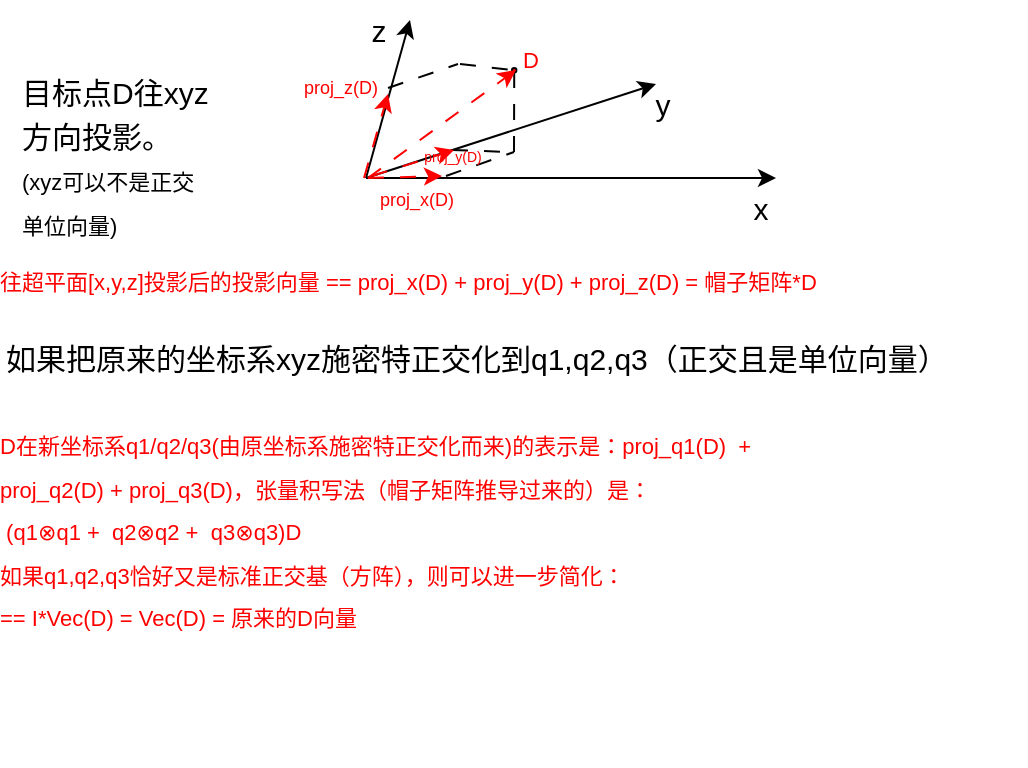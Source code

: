 <mxfile>
    <diagram id="4IVE5nw8AxX9C9lzIOdg" name="正交投影">
        <mxGraphModel dx="964" dy="613" grid="0" gridSize="10" guides="1" tooltips="1" connect="1" arrows="1" fold="1" page="1" pageScale="1" pageWidth="827" pageHeight="1169" background="#FFFFFF" math="0" shadow="0">
            <root>
                <mxCell id="0"/>
                <mxCell id="1" parent="0"/>
                <mxCell id="Hen-T6HZxPmh_9xywBtA-27" value="&lt;font style=&quot;&quot; color=&quot;#000000&quot;&gt;&lt;span style=&quot;font-size: 15px;&quot;&gt;目标点D往xyz方向投影。&lt;/span&gt;&lt;br&gt;&lt;font style=&quot;font-size: 11px;&quot;&gt;(xyz可以不是正交单位向量)&lt;/font&gt;&lt;br&gt;&lt;/font&gt;" style="text;html=1;strokeColor=none;fillColor=none;align=left;verticalAlign=middle;whiteSpace=wrap;rounded=0;labelBackgroundColor=none;fontSize=18;fontColor=default;comic=0;expand=1;container=0;backgroundOutline=0;autosize=0;overflow=fill;fontFamily=Helvetica;" parent="1" vertex="1">
                    <mxGeometry x="141" y="125" width="94" height="92" as="geometry"/>
                </mxCell>
                <mxCell id="Hen-T6HZxPmh_9xywBtA-29" value="" style="group;rotation=0;" parent="1" vertex="1" connectable="0">
                    <mxGeometry x="249" y="93" width="279" height="115" as="geometry"/>
                </mxCell>
                <mxCell id="Hen-T6HZxPmh_9xywBtA-32" value="" style="group" parent="Hen-T6HZxPmh_9xywBtA-29" vertex="1" connectable="0">
                    <mxGeometry x="23" y="-4" width="251" height="119" as="geometry"/>
                </mxCell>
                <mxCell id="Hen-T6HZxPmh_9xywBtA-6" value="" style="endArrow=classic;html=1;strokeWidth=1;fontSize=15;fontColor=#000000;labelBackgroundColor=none;strokeColor=#000000;fontFamily=Helvetica;fillColor=none;" parent="Hen-T6HZxPmh_9xywBtA-32" edge="1">
                    <mxGeometry width="50" height="50" relative="1" as="geometry">
                        <mxPoint x="41" y="89" as="sourcePoint"/>
                        <mxPoint x="63" y="10" as="targetPoint"/>
                    </mxGeometry>
                </mxCell>
                <mxCell id="Hen-T6HZxPmh_9xywBtA-7" value="" style="endArrow=classic;html=1;strokeWidth=1;fontSize=15;fontColor=#000000;labelBackgroundColor=none;strokeColor=#000000;fontFamily=Helvetica;fillColor=none;" parent="Hen-T6HZxPmh_9xywBtA-32" edge="1">
                    <mxGeometry width="50" height="50" relative="1" as="geometry">
                        <mxPoint x="41" y="89" as="sourcePoint"/>
                        <mxPoint x="246" y="89" as="targetPoint"/>
                    </mxGeometry>
                </mxCell>
                <mxCell id="Hen-T6HZxPmh_9xywBtA-8" value="&lt;font&gt;x&lt;/font&gt;" style="text;html=1;align=center;verticalAlign=middle;resizable=0;points=[];autosize=1;strokeColor=none;fillColor=none;fontSize=15;fontColor=#000000;fontFamily=Helvetica;rotation=0;" parent="Hen-T6HZxPmh_9xywBtA-32" vertex="1">
                    <mxGeometry x="225" y="89" width="26" height="30" as="geometry"/>
                </mxCell>
                <mxCell id="Hen-T6HZxPmh_9xywBtA-9" value="&lt;font&gt;z&lt;/font&gt;" style="text;html=1;align=center;verticalAlign=middle;resizable=0;points=[];autosize=1;strokeColor=none;fillColor=none;fontSize=15;fontColor=#000000;fontFamily=Helvetica;rotation=0;" parent="Hen-T6HZxPmh_9xywBtA-32" vertex="1">
                    <mxGeometry x="34" width="26" height="30" as="geometry"/>
                </mxCell>
                <mxCell id="Hen-T6HZxPmh_9xywBtA-10" value="" style="endArrow=classic;html=1;fontSize=15;fontColor=#000000;labelBackgroundColor=none;strokeColor=#000000;fontFamily=Helvetica;fillColor=none;" parent="Hen-T6HZxPmh_9xywBtA-32" edge="1">
                    <mxGeometry width="50" height="50" relative="1" as="geometry">
                        <mxPoint x="41" y="89" as="sourcePoint"/>
                        <mxPoint x="186" y="42" as="targetPoint"/>
                    </mxGeometry>
                </mxCell>
                <mxCell id="Hen-T6HZxPmh_9xywBtA-11" value="&lt;font&gt;y&lt;/font&gt;" style="text;html=1;align=center;verticalAlign=middle;resizable=0;points=[];autosize=1;strokeColor=none;fillColor=none;fontSize=15;fontColor=#000000;fontFamily=Helvetica;rotation=0;" parent="Hen-T6HZxPmh_9xywBtA-32" vertex="1">
                    <mxGeometry x="176" y="37" width="26" height="30" as="geometry"/>
                </mxCell>
                <mxCell id="Hen-T6HZxPmh_9xywBtA-12" value="" style="ellipse;whiteSpace=wrap;html=1;aspect=fixed;fillColor=#FF0000;rotation=0;" parent="Hen-T6HZxPmh_9xywBtA-32" vertex="1">
                    <mxGeometry x="114" y="34" width="2.22" height="2.22" as="geometry"/>
                </mxCell>
                <mxCell id="Hen-T6HZxPmh_9xywBtA-13" value="" style="endArrow=none;html=1;strokeColor=#000000;dashed=1;dashPattern=8 8;" parent="Hen-T6HZxPmh_9xywBtA-32" edge="1">
                    <mxGeometry width="50" height="50" relative="1" as="geometry">
                        <mxPoint x="88" y="32" as="sourcePoint"/>
                        <mxPoint x="114" y="35" as="targetPoint"/>
                    </mxGeometry>
                </mxCell>
                <mxCell id="Hen-T6HZxPmh_9xywBtA-14" value="" style="endArrow=none;html=1;strokeColor=#000000;dashed=1;dashPattern=8 8;entryX=0.5;entryY=1;entryDx=0;entryDy=0;" parent="Hen-T6HZxPmh_9xywBtA-32" target="Hen-T6HZxPmh_9xywBtA-12" edge="1">
                    <mxGeometry width="50" height="50" relative="1" as="geometry">
                        <mxPoint x="115" y="76" as="sourcePoint"/>
                        <mxPoint x="126" y="41" as="targetPoint"/>
                    </mxGeometry>
                </mxCell>
                <mxCell id="Hen-T6HZxPmh_9xywBtA-15" value="" style="endArrow=classic;html=1;dashed=1;dashPattern=8 8;strokeColor=#FF0000;" parent="Hen-T6HZxPmh_9xywBtA-32" edge="1">
                    <mxGeometry width="50" height="50" relative="1" as="geometry">
                        <mxPoint x="42" y="89" as="sourcePoint"/>
                        <mxPoint x="116" y="35" as="targetPoint"/>
                    </mxGeometry>
                </mxCell>
                <mxCell id="Hen-T6HZxPmh_9xywBtA-16" value="" style="endArrow=none;html=1;dashed=1;dashPattern=8 8;strokeColor=#000000;" parent="Hen-T6HZxPmh_9xywBtA-32" edge="1">
                    <mxGeometry width="50" height="50" relative="1" as="geometry">
                        <mxPoint x="81" y="88" as="sourcePoint"/>
                        <mxPoint x="115" y="76" as="targetPoint"/>
                    </mxGeometry>
                </mxCell>
                <mxCell id="Hen-T6HZxPmh_9xywBtA-17" value="" style="endArrow=none;html=1;dashed=1;dashPattern=8 8;strokeColor=#000000;" parent="Hen-T6HZxPmh_9xywBtA-32" edge="1">
                    <mxGeometry width="50" height="50" relative="1" as="geometry">
                        <mxPoint x="84" y="75" as="sourcePoint"/>
                        <mxPoint x="113" y="76" as="targetPoint"/>
                    </mxGeometry>
                </mxCell>
                <mxCell id="Hen-T6HZxPmh_9xywBtA-18" value="" style="endArrow=none;html=1;dashed=1;dashPattern=8 8;strokeColor=#000000;" parent="Hen-T6HZxPmh_9xywBtA-32" edge="1">
                    <mxGeometry width="50" height="50" relative="1" as="geometry">
                        <mxPoint x="52" y="44" as="sourcePoint"/>
                        <mxPoint x="87" y="32" as="targetPoint"/>
                    </mxGeometry>
                </mxCell>
                <mxCell id="Hen-T6HZxPmh_9xywBtA-19" value="" style="endArrow=classic;html=1;dashed=1;dashPattern=8 8;strokeColor=#FF0000;" parent="Hen-T6HZxPmh_9xywBtA-32" edge="1">
                    <mxGeometry width="50" height="50" relative="1" as="geometry">
                        <mxPoint x="42" y="89" as="sourcePoint"/>
                        <mxPoint x="79" y="88" as="targetPoint"/>
                    </mxGeometry>
                </mxCell>
                <mxCell id="Hen-T6HZxPmh_9xywBtA-20" value="" style="endArrow=classic;html=1;dashed=1;dashPattern=8 8;strokeColor=#FF0000;" parent="Hen-T6HZxPmh_9xywBtA-32" edge="1">
                    <mxGeometry width="50" height="50" relative="1" as="geometry">
                        <mxPoint x="44" y="88" as="sourcePoint"/>
                        <mxPoint x="85" y="75" as="targetPoint"/>
                    </mxGeometry>
                </mxCell>
                <mxCell id="Hen-T6HZxPmh_9xywBtA-21" value="" style="endArrow=classic;html=1;dashed=1;dashPattern=8 8;strokeColor=#FF0000;" parent="Hen-T6HZxPmh_9xywBtA-32" edge="1">
                    <mxGeometry width="50" height="50" relative="1" as="geometry">
                        <mxPoint x="40" y="89" as="sourcePoint"/>
                        <mxPoint x="52" y="47" as="targetPoint"/>
                    </mxGeometry>
                </mxCell>
                <mxCell id="Hen-T6HZxPmh_9xywBtA-23" value="&lt;font style=&quot;font-size: 9px;&quot;&gt;proj_x(D)&lt;/font&gt;" style="text;html=1;align=center;verticalAlign=middle;resizable=0;points=[];autosize=1;strokeColor=none;fillColor=none;fontColor=#FF0000;rotation=0;" parent="Hen-T6HZxPmh_9xywBtA-32" vertex="1">
                    <mxGeometry x="38" y="86" width="55" height="26" as="geometry"/>
                </mxCell>
                <mxCell id="Hen-T6HZxPmh_9xywBtA-24" value="&lt;font style=&quot;font-size: 9px;&quot;&gt;proj_z(D)&lt;/font&gt;" style="text;html=1;align=center;verticalAlign=middle;resizable=0;points=[];autosize=1;strokeColor=none;fillColor=none;fontColor=#FF0000;rotation=0;" parent="Hen-T6HZxPmh_9xywBtA-32" vertex="1">
                    <mxGeometry y="30" width="55" height="26" as="geometry"/>
                </mxCell>
                <mxCell id="Hen-T6HZxPmh_9xywBtA-25" value="&lt;font style=&quot;font-size: 7px;&quot;&gt;proj_y(D)&lt;/font&gt;" style="text;html=1;align=center;verticalAlign=middle;resizable=0;points=[];autosize=1;strokeColor=none;fillColor=none;fontColor=#FF0000;rotation=0;" parent="Hen-T6HZxPmh_9xywBtA-32" vertex="1">
                    <mxGeometry x="60" y="64" width="47" height="26" as="geometry"/>
                </mxCell>
                <mxCell id="Hen-T6HZxPmh_9xywBtA-28" value="&lt;p style=&quot;line-height: 100%;&quot;&gt;&lt;span style=&quot;font-size: 22px;&quot;&gt;&lt;font color=&quot;#ff0000&quot; style=&quot;font-size: 11px;&quot;&gt;D&lt;/font&gt;&lt;/span&gt;&lt;/p&gt;" style="text;html=1;strokeColor=none;fillColor=none;align=left;verticalAlign=middle;whiteSpace=wrap;rounded=0;labelBackgroundColor=none;fontSize=18;fontColor=default;comic=0;expand=1;container=0;backgroundOutline=0;autosize=0;overflow=fill;fontFamily=Helvetica;rotation=0;" parent="Hen-T6HZxPmh_9xywBtA-32" vertex="1">
                    <mxGeometry x="124" y="21" width="12.078" height="18.386" as="geometry"/>
                </mxCell>
                <mxCell id="Hen-T6HZxPmh_9xywBtA-31" value="D" style="text;html=1;align=center;verticalAlign=middle;resizable=0;points=[];autosize=1;strokeColor=none;fillColor=none;fontSize=11;fontColor=#FF0000;" parent="Hen-T6HZxPmh_9xywBtA-32" vertex="1">
                    <mxGeometry x="110.08" y="17.69" width="26" height="25" as="geometry"/>
                </mxCell>
                <mxCell id="Hen-T6HZxPmh_9xywBtA-33" value="往超平面[x,y,z]投影后的投影向量 == proj_x(D) + proj_y(D) + proj_z(D) = 帽子矩阵*D" style="text;html=1;align=left;verticalAlign=middle;resizable=1;points=[];autosize=1;strokeColor=none;fillColor=none;fontSize=11;fontColor=#FF0000;overflow=fill;" parent="1" vertex="1">
                    <mxGeometry x="130" y="224" width="426" height="25" as="geometry"/>
                </mxCell>
                <mxCell id="Hen-T6HZxPmh_9xywBtA-36" value="&lt;font style=&quot;&quot; color=&quot;#000000&quot;&gt;&lt;span style=&quot;font-size: 15px;&quot;&gt;如果把原来的坐标系xyz施密特正交化到q1,q2,q3（正交且是单位向量）&lt;/span&gt;&lt;br&gt;&lt;/font&gt;" style="text;html=1;strokeColor=none;fillColor=none;align=left;verticalAlign=middle;whiteSpace=wrap;rounded=0;labelBackgroundColor=none;fontSize=18;fontColor=default;comic=0;expand=1;container=0;backgroundOutline=0;autosize=0;overflow=fill;fontFamily=Helvetica;" parent="1" vertex="1">
                    <mxGeometry x="133" y="258" width="510" height="42" as="geometry"/>
                </mxCell>
                <mxCell id="Hen-T6HZxPmh_9xywBtA-37" value="&lt;p style=&quot;line-height: 100%;&quot;&gt;&lt;/p&gt;&lt;span style=&quot;color: rgb(255, 0, 0); font-size: 11px; text-align: center;&quot;&gt;D在新坐标系q1/q2/q3(由原坐标系施密特正交化而来)的表示是：proj_q1(D)&amp;nbsp; + proj_q2(D) + proj_q3(D)，张量积写法（帽子矩阵推导过来的）是：&lt;br&gt;&amp;nbsp;(&lt;/span&gt;&lt;font style=&quot;background-color: initial; text-align: center;&quot; color=&quot;#ff0000&quot;&gt;&lt;span style=&quot;font-size: 11px;&quot;&gt;q1&lt;/span&gt;&lt;/font&gt;&lt;font style=&quot;background-color: initial; text-align: center;&quot; face=&quot;arial, sans-serif&quot;&gt;&lt;span style=&quot;background-color: rgb(255, 255, 255);&quot;&gt;&lt;font style=&quot;font-size: 11px;&quot; color=&quot;#ff0000&quot;&gt;⊗q1 +&amp;nbsp;&lt;/font&gt;&lt;/span&gt;&lt;/font&gt;&lt;span style=&quot;color: rgb(255, 0, 0); font-size: 11px; text-align: center;&quot;&gt;&amp;nbsp;&lt;/span&gt;&lt;font style=&quot;background-color: initial; text-align: center;&quot; color=&quot;#ff0000&quot;&gt;&lt;span style=&quot;font-size: 11px;&quot;&gt;q2&lt;/span&gt;&lt;/font&gt;&lt;font style=&quot;background-color: initial; text-align: center;&quot; face=&quot;arial, sans-serif&quot;&gt;&lt;span style=&quot;background-color: rgb(255, 255, 255);&quot;&gt;&lt;font style=&quot;font-size: 11px;&quot; color=&quot;#ff0000&quot;&gt;⊗q2 +&amp;nbsp;&lt;/font&gt;&lt;/span&gt;&lt;/font&gt;&lt;span style=&quot;color: rgb(255, 0, 0); font-size: 11px; text-align: center;&quot;&gt;&amp;nbsp;&lt;/span&gt;&lt;font style=&quot;background-color: initial; text-align: center;&quot; color=&quot;#ff0000&quot;&gt;&lt;span style=&quot;font-size: 11px;&quot;&gt;q3&lt;/span&gt;&lt;/font&gt;&lt;font style=&quot;background-color: initial; text-align: center;&quot; face=&quot;arial, sans-serif&quot;&gt;&lt;span style=&quot;background-color: rgb(255, 255, 255);&quot;&gt;&lt;font style=&quot;font-size: 11px;&quot; color=&quot;#ff0000&quot;&gt;⊗q3)D&lt;/font&gt;&lt;/span&gt;&lt;/font&gt;&lt;font style=&quot;background-color: initial; text-align: center;&quot; face=&quot;arial, sans-serif&quot;&gt;&lt;span style=&quot;background-color: rgb(255, 255, 255);&quot;&gt;&lt;font style=&quot;font-size: 11px;&quot; color=&quot;#ff0000&quot;&gt;&amp;nbsp; &lt;br&gt;如果q1,q2,q3恰好又是标准正交基（方阵），则可以进一步简化：&lt;br&gt;== I*Vec(D) = Vec(D) = 原来的D向量&lt;/font&gt;&lt;/span&gt;&lt;/font&gt;&lt;font style=&quot;background-color: initial; text-align: center;&quot; face=&quot;arial, sans-serif&quot;&gt;&lt;span style=&quot;background-color: rgb(255, 255, 255);&quot;&gt;&lt;font style=&quot;font-size: 11px;&quot; color=&quot;#ff0000&quot;&gt;&lt;br&gt;&lt;/font&gt;&lt;/span&gt;&lt;/font&gt;" style="text;html=1;strokeColor=none;fillColor=none;align=left;verticalAlign=middle;whiteSpace=wrap;rounded=0;labelBackgroundColor=none;fontSize=18;fontColor=default;comic=0;expand=1;container=0;backgroundOutline=0;autosize=0;overflow=fill;fontFamily=Helvetica;" parent="1" vertex="1">
                    <mxGeometry x="130" y="282" width="421" height="190" as="geometry"/>
                </mxCell>
            </root>
        </mxGraphModel>
    </diagram>
    <diagram id="Ub1HZWV3o09gRBObfq5j" name="矩阵变换的理解">
        <mxGraphModel dx="1285" dy="909" grid="0" gridSize="10" guides="1" tooltips="1" connect="1" arrows="1" fold="1" page="1" pageScale="1" pageWidth="827" pageHeight="1169" background="#FFFFFF" math="0" shadow="0">
            <root>
                <mxCell id="0"/>
                <mxCell id="1" parent="0"/>
                <mxCell id="z90qtjDDIyWj6iaFOSli-1" value="" style="endArrow=classic;html=1;strokeColor=#000000;strokeWidth=1;fontSize=22;fontColor=#000000;" parent="1" source="z90qtjDDIyWj6iaFOSli-2" edge="1">
                    <mxGeometry width="50" height="50" relative="1" as="geometry">
                        <mxPoint x="900" y="170" as="sourcePoint"/>
                        <mxPoint x="800" y="350" as="targetPoint"/>
                    </mxGeometry>
                </mxCell>
                <mxCell id="z90qtjDDIyWj6iaFOSli-2" value="坐标系&lt;br&gt;&lt;span style=&quot;font-size: 20px;&quot;&gt;[x1, x2] ^T是基于这个坐标系的&lt;/span&gt;" style="text;html=1;align=center;verticalAlign=middle;resizable=1;points=[];autosize=1;strokeColor=none;fillColor=none;fontSize=22;fontColor=#000000;overflow=fill;" parent="1" vertex="1">
                    <mxGeometry x="800" y="140" width="300" height="70" as="geometry"/>
                </mxCell>
                <mxCell id="z90qtjDDIyWj6iaFOSli-3" value="" style="endArrow=classic;html=1;strokeColor=#000000;strokeWidth=1;fontSize=22;fontColor=#000000;" parent="1" source="z90qtjDDIyWj6iaFOSli-2" edge="1">
                    <mxGeometry width="50" height="50" relative="1" as="geometry">
                        <mxPoint x="990" y="190" as="sourcePoint"/>
                        <mxPoint x="1030" y="390" as="targetPoint"/>
                    </mxGeometry>
                </mxCell>
                <mxCell id="z90qtjDDIyWj6iaFOSli-4" value="" style="endArrow=classic;html=1;strokeColor=#000000;strokeWidth=1;fontSize=22;fontColor=#000000;entryX=0.333;entryY=0;entryDx=0;entryDy=0;entryPerimeter=0;exitX=0.347;exitY=1;exitDx=0;exitDy=0;exitPerimeter=0;" parent="1" source="z90qtjDDIyWj6iaFOSli-5" target="z90qtjDDIyWj6iaFOSli-69" edge="1">
                    <mxGeometry width="50" height="50" relative="1" as="geometry">
                        <mxPoint x="1540" y="280" as="sourcePoint"/>
                        <mxPoint x="1590" y="230" as="targetPoint"/>
                    </mxGeometry>
                </mxCell>
                <mxCell id="z90qtjDDIyWj6iaFOSli-5" value="e1是坐标轴向量" style="text;html=1;align=center;verticalAlign=middle;resizable=1;points=[];autosize=1;strokeColor=none;fillColor=none;fontSize=22;fontColor=#000000;overflow=fill;" parent="1" vertex="1">
                    <mxGeometry x="1470" y="321" width="180" height="40" as="geometry"/>
                </mxCell>
                <mxCell id="z90qtjDDIyWj6iaFOSli-6" value="" style="endArrow=classic;html=1;strokeColor=#000000;strokeWidth=1;fontSize=22;fontColor=#000000;entryX=0.333;entryY=0;entryDx=0;entryDy=0;entryPerimeter=0;exitX=0.014;exitY=0.625;exitDx=0;exitDy=0;exitPerimeter=0;" parent="1" source="z90qtjDDIyWj6iaFOSli-7" edge="1">
                    <mxGeometry width="50" height="50" relative="1" as="geometry">
                        <mxPoint x="1470" y="150" as="sourcePoint"/>
                        <mxPoint x="1430" y="400" as="targetPoint"/>
                    </mxGeometry>
                </mxCell>
                <mxCell id="z90qtjDDIyWj6iaFOSli-7" value="x1是标量" style="text;html=1;align=center;verticalAlign=middle;resizable=1;points=[];autosize=1;strokeColor=none;fillColor=none;fontSize=22;fontColor=#000000;overflow=fill;" parent="1" vertex="1">
                    <mxGeometry x="1490" y="190" width="110" height="40" as="geometry"/>
                </mxCell>
                <mxCell id="z90qtjDDIyWj6iaFOSli-8" value="省略了坐标系E，只写出坐标值" style="text;html=1;align=center;verticalAlign=middle;resizable=1;points=[];autosize=1;strokeColor=none;fillColor=none;fontSize=22;fontColor=#000000;overflow=fill;" parent="1" vertex="1">
                    <mxGeometry x="455" y="230" width="320" height="40" as="geometry"/>
                </mxCell>
                <mxCell id="z90qtjDDIyWj6iaFOSli-9" value="" style="endArrow=classic;html=1;strokeColor=#000000;strokeWidth=1;fontSize=22;fontColor=#000000;" parent="1" edge="1">
                    <mxGeometry width="50" height="50" relative="1" as="geometry">
                        <mxPoint x="610" y="280" as="sourcePoint"/>
                        <mxPoint x="640" y="350" as="targetPoint"/>
                    </mxGeometry>
                </mxCell>
                <mxCell id="z90qtjDDIyWj6iaFOSli-83" value="" style="endArrow=classic;html=1;strokeColor=#000000;strokeWidth=1;fontSize=49;fontColor=#000000;entryX=0.428;entryY=-0.072;entryDx=0;entryDy=0;entryPerimeter=0;" parent="1" source="z90qtjDDIyWj6iaFOSli-84" target="z90qtjDDIyWj6iaFOSli-81" edge="1">
                    <mxGeometry width="50" height="50" relative="1" as="geometry">
                        <mxPoint x="1220" y="620" as="sourcePoint"/>
                        <mxPoint x="1250" y="480" as="targetPoint"/>
                    </mxGeometry>
                </mxCell>
                <mxCell id="z90qtjDDIyWj6iaFOSli-84" value="&lt;font style=&quot;font-size: 22px;&quot;&gt;这里E是单位正交矩阵，可以省&lt;/font&gt;&lt;font style=&quot;font-size: 23px;&quot;&gt;略&lt;/font&gt;" style="text;html=1;align=center;verticalAlign=middle;resizable=1;points=[];autosize=1;strokeColor=none;fillColor=none;fontSize=49;fontColor=#000000;overflow=fill;" parent="1" vertex="1">
                    <mxGeometry x="1080" y="186" width="350" height="70" as="geometry"/>
                </mxCell>
                <mxCell id="z90qtjDDIyWj6iaFOSli-85" value="" style="group;fontColor=#000000;strokeColor=none;" parent="1" vertex="1" connectable="0">
                    <mxGeometry x="712" y="730" width="95" height="120" as="geometry"/>
                </mxCell>
                <mxCell id="z90qtjDDIyWj6iaFOSli-86" value="" style="group;rotation=-180;fontColor=#000000;strokeColor=none;" parent="z90qtjDDIyWj6iaFOSli-85" vertex="1" connectable="0">
                    <mxGeometry x="72" width="20" height="120" as="geometry"/>
                </mxCell>
                <mxCell id="z90qtjDDIyWj6iaFOSli-87" value="" style="endArrow=none;html=1;strokeColor=none;strokeWidth=1;fontSize=22;fontColor=#000000;" parent="z90qtjDDIyWj6iaFOSli-86" edge="1">
                    <mxGeometry width="50" height="50" relative="1" as="geometry">
                        <mxPoint x="20" as="sourcePoint"/>
                        <mxPoint x="20" y="120" as="targetPoint"/>
                    </mxGeometry>
                </mxCell>
                <mxCell id="z90qtjDDIyWj6iaFOSli-88" value="" style="endArrow=none;html=1;strokeColor=none;strokeWidth=1;fontSize=22;fontColor=#000000;" parent="z90qtjDDIyWj6iaFOSli-86" edge="1">
                    <mxGeometry width="50" height="50" relative="1" as="geometry">
                        <mxPoint x="20" as="sourcePoint"/>
                        <mxPoint as="targetPoint"/>
                    </mxGeometry>
                </mxCell>
                <mxCell id="z90qtjDDIyWj6iaFOSli-89" value="" style="endArrow=none;html=1;strokeColor=none;strokeWidth=1;fontSize=22;fontColor=#000000;" parent="z90qtjDDIyWj6iaFOSli-86" edge="1">
                    <mxGeometry width="50" height="50" relative="1" as="geometry">
                        <mxPoint x="20" y="120" as="sourcePoint"/>
                        <mxPoint y="120" as="targetPoint"/>
                    </mxGeometry>
                </mxCell>
                <mxCell id="u9_ywpVeGWuOZmA72W30-1" value="" style="group;fontFamily=Helvetica;fontSize=16;fontColor=#000000;fillColor=none;gradientColor=none;html=1;" parent="z90qtjDDIyWj6iaFOSli-86" vertex="1" connectable="0">
                    <mxGeometry x="-2" y="-1.0" width="20" height="120" as="geometry"/>
                </mxCell>
                <mxCell id="u9_ywpVeGWuOZmA72W30-2" value="" style="endArrow=none;html=1;strokeColor=#000000;strokeWidth=1;fontSize=22;fontColor=#000000;labelBackgroundColor=none;fontFamily=Helvetica;" parent="u9_ywpVeGWuOZmA72W30-1" edge="1">
                    <mxGeometry width="50" height="50" relative="1" as="geometry">
                        <mxPoint x="20" as="sourcePoint"/>
                        <mxPoint x="20" y="120" as="targetPoint"/>
                    </mxGeometry>
                </mxCell>
                <mxCell id="u9_ywpVeGWuOZmA72W30-3" value="" style="endArrow=none;html=1;strokeColor=#000000;strokeWidth=1;fontSize=22;fontColor=#000000;labelBackgroundColor=none;fontFamily=Helvetica;" parent="u9_ywpVeGWuOZmA72W30-1" edge="1">
                    <mxGeometry width="50" height="50" relative="1" as="geometry">
                        <mxPoint x="20" as="sourcePoint"/>
                        <mxPoint as="targetPoint"/>
                    </mxGeometry>
                </mxCell>
                <mxCell id="u9_ywpVeGWuOZmA72W30-4" value="" style="endArrow=none;html=1;strokeColor=#000000;strokeWidth=1;fontSize=22;fontColor=#000000;labelBackgroundColor=none;fontFamily=Helvetica;" parent="u9_ywpVeGWuOZmA72W30-1" edge="1">
                    <mxGeometry width="50" height="50" relative="1" as="geometry">
                        <mxPoint x="20" y="120" as="sourcePoint"/>
                        <mxPoint y="120" as="targetPoint"/>
                    </mxGeometry>
                </mxCell>
                <mxCell id="z90qtjDDIyWj6iaFOSli-90" value="" style="group;fontColor=#000000;strokeColor=none;" parent="z90qtjDDIyWj6iaFOSli-85" vertex="1" connectable="0">
                    <mxGeometry width="50" height="120" as="geometry"/>
                </mxCell>
                <mxCell id="z90qtjDDIyWj6iaFOSli-91" value="" style="endArrow=none;html=1;strokeColor=none;strokeWidth=1;fontSize=22;fontColor=#000000;" parent="z90qtjDDIyWj6iaFOSli-90" edge="1">
                    <mxGeometry width="50" height="50" relative="1" as="geometry">
                        <mxPoint y="120" as="sourcePoint"/>
                        <mxPoint as="targetPoint"/>
                    </mxGeometry>
                </mxCell>
                <mxCell id="z90qtjDDIyWj6iaFOSli-92" value="" style="endArrow=none;html=1;strokeColor=none;strokeWidth=1;fontSize=22;fontColor=#000000;" parent="z90qtjDDIyWj6iaFOSli-90" edge="1">
                    <mxGeometry width="50" height="50" relative="1" as="geometry">
                        <mxPoint y="120" as="sourcePoint"/>
                        <mxPoint x="20" y="120" as="targetPoint"/>
                    </mxGeometry>
                </mxCell>
                <mxCell id="z90qtjDDIyWj6iaFOSli-93" value="" style="endArrow=none;html=1;strokeColor=none;strokeWidth=1;fontSize=22;fontColor=#000000;" parent="z90qtjDDIyWj6iaFOSli-90" edge="1">
                    <mxGeometry width="50" height="50" relative="1" as="geometry">
                        <mxPoint as="sourcePoint"/>
                        <mxPoint x="20" as="targetPoint"/>
                    </mxGeometry>
                </mxCell>
                <mxCell id="z90qtjDDIyWj6iaFOSli-94" value="1.2" style="text;html=1;align=center;verticalAlign=middle;resizable=0;points=[];autosize=1;strokeColor=none;fillColor=none;fontSize=22;fontColor=#000000;" parent="z90qtjDDIyWj6iaFOSli-90" vertex="1">
                    <mxGeometry y="20" width="50" height="40" as="geometry"/>
                </mxCell>
                <mxCell id="z90qtjDDIyWj6iaFOSli-95" value="0.3" style="text;html=1;align=center;verticalAlign=middle;resizable=0;points=[];autosize=1;strokeColor=none;fillColor=none;fontSize=22;fontColor=#000000;" parent="z90qtjDDIyWj6iaFOSli-90" vertex="1">
                    <mxGeometry y="70" width="50" height="40" as="geometry"/>
                </mxCell>
                <mxCell id="X-16JMxadf06iBYGS83R-1" value="" style="group;fontFamily=Helvetica;fontSize=16;fontColor=#000000;fillColor=none;gradientColor=none;html=1;" parent="z90qtjDDIyWj6iaFOSli-90" vertex="1" connectable="0">
                    <mxGeometry x="3" y="-4" width="20" height="120" as="geometry"/>
                </mxCell>
                <mxCell id="X-16JMxadf06iBYGS83R-2" value="" style="endArrow=none;html=1;strokeColor=#000000;strokeWidth=1;fontSize=22;fontColor=#000000;labelBackgroundColor=none;fontFamily=Helvetica;" parent="X-16JMxadf06iBYGS83R-1" edge="1">
                    <mxGeometry width="50" height="50" relative="1" as="geometry">
                        <mxPoint y="120" as="sourcePoint"/>
                        <mxPoint as="targetPoint"/>
                    </mxGeometry>
                </mxCell>
                <mxCell id="X-16JMxadf06iBYGS83R-3" value="" style="endArrow=none;html=1;strokeColor=#000000;strokeWidth=1;fontSize=22;fontColor=#000000;labelBackgroundColor=none;fontFamily=Helvetica;" parent="X-16JMxadf06iBYGS83R-1" edge="1">
                    <mxGeometry width="50" height="50" relative="1" as="geometry">
                        <mxPoint y="120" as="sourcePoint"/>
                        <mxPoint x="20" y="120" as="targetPoint"/>
                    </mxGeometry>
                </mxCell>
                <mxCell id="X-16JMxadf06iBYGS83R-4" value="" style="endArrow=none;html=1;strokeColor=#000000;strokeWidth=1;fontSize=22;fontColor=#000000;labelBackgroundColor=none;fontFamily=Helvetica;" parent="X-16JMxadf06iBYGS83R-1" edge="1">
                    <mxGeometry width="50" height="50" relative="1" as="geometry">
                        <mxPoint as="sourcePoint"/>
                        <mxPoint x="20" as="targetPoint"/>
                    </mxGeometry>
                </mxCell>
                <mxCell id="z90qtjDDIyWj6iaFOSli-96" value="0.5" style="text;html=1;align=center;verticalAlign=middle;resizable=0;points=[];autosize=1;strokeColor=none;fillColor=none;fontSize=22;fontColor=#000000;" parent="z90qtjDDIyWj6iaFOSli-85" vertex="1">
                    <mxGeometry x="45" y="21" width="50" height="40" as="geometry"/>
                </mxCell>
                <mxCell id="z90qtjDDIyWj6iaFOSli-97" value="0.8" style="text;html=1;align=center;verticalAlign=middle;resizable=0;points=[];autosize=1;strokeColor=none;fillColor=none;fontSize=22;fontColor=#000000;" parent="z90qtjDDIyWj6iaFOSli-85" vertex="1">
                    <mxGeometry x="45" y="70" width="50" height="40" as="geometry"/>
                </mxCell>
                <mxCell id="z90qtjDDIyWj6iaFOSli-98" value="" style="group;fontColor=#000000;strokeColor=none;" parent="1" vertex="1" connectable="0">
                    <mxGeometry x="1086" y="718" width="60" height="125" as="geometry"/>
                </mxCell>
                <mxCell id="z90qtjDDIyWj6iaFOSli-99" value="" style="group;fontColor=#000000;strokeColor=none;" parent="z90qtjDDIyWj6iaFOSli-98" vertex="1" connectable="0">
                    <mxGeometry width="20" height="122.0" as="geometry"/>
                </mxCell>
                <mxCell id="z90qtjDDIyWj6iaFOSli-100" value="" style="endArrow=none;html=1;strokeColor=none;strokeWidth=1;fontSize=22;fontColor=#000000;" parent="z90qtjDDIyWj6iaFOSli-99" edge="1">
                    <mxGeometry width="50" height="50" relative="1" as="geometry">
                        <mxPoint y="120.0" as="sourcePoint"/>
                        <mxPoint as="targetPoint"/>
                    </mxGeometry>
                </mxCell>
                <mxCell id="z90qtjDDIyWj6iaFOSli-101" value="" style="endArrow=none;html=1;strokeColor=none;strokeWidth=1;fontSize=22;fontColor=#000000;" parent="z90qtjDDIyWj6iaFOSli-99" edge="1">
                    <mxGeometry width="50" height="50" relative="1" as="geometry">
                        <mxPoint y="120.0" as="sourcePoint"/>
                        <mxPoint x="20" y="120.0" as="targetPoint"/>
                    </mxGeometry>
                </mxCell>
                <mxCell id="z90qtjDDIyWj6iaFOSli-102" value="" style="endArrow=none;html=1;strokeColor=none;strokeWidth=1;fontSize=22;fontColor=#000000;" parent="z90qtjDDIyWj6iaFOSli-99" edge="1">
                    <mxGeometry width="50" height="50" relative="1" as="geometry">
                        <mxPoint as="sourcePoint"/>
                        <mxPoint x="20" as="targetPoint"/>
                    </mxGeometry>
                </mxCell>
                <mxCell id="u9_ywpVeGWuOZmA72W30-5" value="" style="group;fontFamily=Helvetica;fontSize=16;fontColor=#000000;fillColor=none;gradientColor=none;html=1;" parent="z90qtjDDIyWj6iaFOSli-99" vertex="1" connectable="0">
                    <mxGeometry y="2.0" width="20" height="120.0" as="geometry"/>
                </mxCell>
                <mxCell id="u9_ywpVeGWuOZmA72W30-6" value="" style="endArrow=none;html=1;strokeColor=#000000;strokeWidth=1;fontSize=22;fontColor=#000000;labelBackgroundColor=none;fontFamily=Helvetica;" parent="u9_ywpVeGWuOZmA72W30-5" edge="1">
                    <mxGeometry width="50" height="50" relative="1" as="geometry">
                        <mxPoint y="120.0" as="sourcePoint"/>
                        <mxPoint as="targetPoint"/>
                    </mxGeometry>
                </mxCell>
                <mxCell id="u9_ywpVeGWuOZmA72W30-7" value="" style="endArrow=none;html=1;strokeColor=#000000;strokeWidth=1;fontSize=22;fontColor=#000000;labelBackgroundColor=none;fontFamily=Helvetica;" parent="u9_ywpVeGWuOZmA72W30-5" edge="1">
                    <mxGeometry width="50" height="50" relative="1" as="geometry">
                        <mxPoint y="120.0" as="sourcePoint"/>
                        <mxPoint x="20" y="120.0" as="targetPoint"/>
                    </mxGeometry>
                </mxCell>
                <mxCell id="u9_ywpVeGWuOZmA72W30-8" value="" style="endArrow=none;html=1;strokeColor=#000000;strokeWidth=1;fontSize=22;fontColor=#000000;labelBackgroundColor=none;fontFamily=Helvetica;" parent="u9_ywpVeGWuOZmA72W30-5" edge="1">
                    <mxGeometry width="50" height="50" relative="1" as="geometry">
                        <mxPoint as="sourcePoint"/>
                        <mxPoint x="20" as="targetPoint"/>
                    </mxGeometry>
                </mxCell>
                <mxCell id="z90qtjDDIyWj6iaFOSli-103" value="" style="group;rotation=-180;fontColor=#000000;strokeColor=none;" parent="z90qtjDDIyWj6iaFOSli-98" vertex="1" connectable="0">
                    <mxGeometry x="40" width="20" height="120.0" as="geometry"/>
                </mxCell>
                <mxCell id="z90qtjDDIyWj6iaFOSli-104" value="" style="endArrow=none;html=1;strokeColor=none;strokeWidth=1;fontSize=22;fontColor=#000000;" parent="z90qtjDDIyWj6iaFOSli-103" edge="1">
                    <mxGeometry width="50" height="50" relative="1" as="geometry">
                        <mxPoint x="20" as="sourcePoint"/>
                        <mxPoint x="20" y="120.0" as="targetPoint"/>
                    </mxGeometry>
                </mxCell>
                <mxCell id="z90qtjDDIyWj6iaFOSli-105" value="" style="endArrow=none;html=1;strokeColor=none;strokeWidth=1;fontSize=22;fontColor=#000000;" parent="z90qtjDDIyWj6iaFOSli-103" edge="1">
                    <mxGeometry width="50" height="50" relative="1" as="geometry">
                        <mxPoint x="20" as="sourcePoint"/>
                        <mxPoint as="targetPoint"/>
                    </mxGeometry>
                </mxCell>
                <mxCell id="z90qtjDDIyWj6iaFOSli-106" value="" style="endArrow=none;html=1;strokeColor=none;strokeWidth=1;fontSize=22;fontColor=#000000;" parent="z90qtjDDIyWj6iaFOSli-103" edge="1">
                    <mxGeometry width="50" height="50" relative="1" as="geometry">
                        <mxPoint x="20" y="120.0" as="sourcePoint"/>
                        <mxPoint y="120.0" as="targetPoint"/>
                    </mxGeometry>
                </mxCell>
                <mxCell id="z90qtjDDIyWj6iaFOSli-107" value="z1" style="text;html=1;align=center;verticalAlign=middle;resizable=0;points=[];autosize=1;strokeColor=none;fillColor=none;fontSize=22;fontColor=#000000;" parent="z90qtjDDIyWj6iaFOSli-98" vertex="1">
                    <mxGeometry x="4" y="11.0" width="50" height="40" as="geometry"/>
                </mxCell>
                <mxCell id="z90qtjDDIyWj6iaFOSli-108" value="z2" style="text;html=1;align=center;verticalAlign=middle;resizable=0;points=[];autosize=1;strokeColor=none;fillColor=none;fontSize=22;fontColor=#000000;" parent="z90qtjDDIyWj6iaFOSli-98" vertex="1">
                    <mxGeometry x="4" y="60.0" width="50" height="40" as="geometry"/>
                </mxCell>
                <mxCell id="u9_ywpVeGWuOZmA72W30-9" value="" style="group;fontFamily=Helvetica;fontSize=16;fontColor=#000000;fillColor=none;gradientColor=none;html=1;" parent="z90qtjDDIyWj6iaFOSli-98" vertex="1" connectable="0">
                    <mxGeometry x="33" y="2.0" width="20" height="120.0" as="geometry"/>
                </mxCell>
                <mxCell id="u9_ywpVeGWuOZmA72W30-10" value="" style="endArrow=none;html=1;strokeColor=#000000;strokeWidth=1;fontSize=22;fontColor=#000000;labelBackgroundColor=none;fontFamily=Helvetica;" parent="u9_ywpVeGWuOZmA72W30-9" edge="1">
                    <mxGeometry width="50" height="50" relative="1" as="geometry">
                        <mxPoint x="20" as="sourcePoint"/>
                        <mxPoint x="20" y="120.0" as="targetPoint"/>
                    </mxGeometry>
                </mxCell>
                <mxCell id="u9_ywpVeGWuOZmA72W30-11" value="" style="endArrow=none;html=1;strokeColor=#000000;strokeWidth=1;fontSize=22;fontColor=#000000;labelBackgroundColor=none;fontFamily=Helvetica;" parent="u9_ywpVeGWuOZmA72W30-9" edge="1">
                    <mxGeometry width="50" height="50" relative="1" as="geometry">
                        <mxPoint x="20" as="sourcePoint"/>
                        <mxPoint as="targetPoint"/>
                    </mxGeometry>
                </mxCell>
                <mxCell id="u9_ywpVeGWuOZmA72W30-12" value="" style="endArrow=none;html=1;strokeColor=#000000;strokeWidth=1;fontSize=22;fontColor=#000000;labelBackgroundColor=none;fontFamily=Helvetica;" parent="u9_ywpVeGWuOZmA72W30-9" edge="1">
                    <mxGeometry width="50" height="50" relative="1" as="geometry">
                        <mxPoint x="20" y="120.0" as="sourcePoint"/>
                        <mxPoint y="120.0" as="targetPoint"/>
                    </mxGeometry>
                </mxCell>
                <mxCell id="z90qtjDDIyWj6iaFOSli-120" value="=" style="text;html=1;align=center;verticalAlign=middle;resizable=0;points=[];autosize=1;strokeColor=none;fillColor=none;fontSize=22;fontColor=#000000;" parent="1" vertex="1">
                    <mxGeometry x="912" y="769" width="40" height="40" as="geometry"/>
                </mxCell>
                <mxCell id="z90qtjDDIyWj6iaFOSli-121" value="" style="group;fontColor=#000000;strokeColor=none;" parent="1" vertex="1" connectable="0">
                    <mxGeometry x="962" y="769" width="60" height="40" as="geometry"/>
                </mxCell>
                <mxCell id="z90qtjDDIyWj6iaFOSli-122" value="" style="endArrow=none;html=1;strokeColor=none;strokeWidth=1;fontSize=22;fontColor=#000000;" parent="z90qtjDDIyWj6iaFOSli-121" edge="1">
                    <mxGeometry width="50" height="50" relative="1" as="geometry">
                        <mxPoint y="35" as="sourcePoint"/>
                        <mxPoint as="targetPoint"/>
                    </mxGeometry>
                </mxCell>
                <mxCell id="z90qtjDDIyWj6iaFOSli-123" value="" style="endArrow=none;html=1;strokeColor=none;strokeWidth=1;fontSize=22;fontColor=#000000;" parent="z90qtjDDIyWj6iaFOSli-121" edge="1">
                    <mxGeometry width="50" height="50" relative="1" as="geometry">
                        <mxPoint y="35" as="sourcePoint"/>
                        <mxPoint x="20" y="35" as="targetPoint"/>
                    </mxGeometry>
                </mxCell>
                <mxCell id="z90qtjDDIyWj6iaFOSli-124" value="" style="endArrow=none;html=1;strokeColor=none;strokeWidth=1;fontSize=22;fontColor=#000000;" parent="z90qtjDDIyWj6iaFOSli-121" edge="1">
                    <mxGeometry width="50" height="50" relative="1" as="geometry">
                        <mxPoint as="sourcePoint"/>
                        <mxPoint x="20" as="targetPoint"/>
                    </mxGeometry>
                </mxCell>
                <mxCell id="z90qtjDDIyWj6iaFOSli-125" value="v1" style="text;html=1;align=center;verticalAlign=middle;resizable=0;points=[];autosize=1;strokeColor=none;fillColor=none;fontSize=22;fontColor=#000000;" parent="z90qtjDDIyWj6iaFOSli-121" vertex="1">
                    <mxGeometry x="10" width="50" height="40" as="geometry"/>
                </mxCell>
                <mxCell id="wscGWe_oRdGvbsKSGXHh-1" value="" style="group;fontFamily=Helvetica;fontSize=16;fontColor=#000000;fillColor=none;gradientColor=none;html=1;" parent="z90qtjDDIyWj6iaFOSli-121" vertex="1" connectable="0">
                    <mxGeometry x="15" y="-6" width="20" height="53" as="geometry"/>
                </mxCell>
                <mxCell id="wscGWe_oRdGvbsKSGXHh-2" value="" style="endArrow=none;html=1;strokeColor=#000000;strokeWidth=1;fontSize=22;fontColor=#000000;labelBackgroundColor=none;fontFamily=Helvetica;" parent="wscGWe_oRdGvbsKSGXHh-1" edge="1">
                    <mxGeometry width="50" height="50" relative="1" as="geometry">
                        <mxPoint y="53" as="sourcePoint"/>
                        <mxPoint as="targetPoint"/>
                    </mxGeometry>
                </mxCell>
                <mxCell id="wscGWe_oRdGvbsKSGXHh-3" value="" style="endArrow=none;html=1;strokeColor=#000000;strokeWidth=1;fontSize=22;fontColor=#000000;labelBackgroundColor=none;fontFamily=Helvetica;" parent="wscGWe_oRdGvbsKSGXHh-1" edge="1">
                    <mxGeometry width="50" height="50" relative="1" as="geometry">
                        <mxPoint y="53" as="sourcePoint"/>
                        <mxPoint x="20" y="53" as="targetPoint"/>
                    </mxGeometry>
                </mxCell>
                <mxCell id="wscGWe_oRdGvbsKSGXHh-4" value="" style="endArrow=none;html=1;strokeColor=#000000;strokeWidth=1;fontSize=22;fontColor=#000000;labelBackgroundColor=none;fontFamily=Helvetica;" parent="wscGWe_oRdGvbsKSGXHh-1" edge="1">
                    <mxGeometry width="50" height="50" relative="1" as="geometry">
                        <mxPoint as="sourcePoint"/>
                        <mxPoint x="20" as="targetPoint"/>
                    </mxGeometry>
                </mxCell>
                <mxCell id="z90qtjDDIyWj6iaFOSli-130" value="v2" style="text;html=1;align=center;verticalAlign=middle;resizable=0;points=[];autosize=1;strokeColor=none;fillColor=none;fontSize=22;fontColor=#000000;" parent="1" vertex="1">
                    <mxGeometry x="1012" y="769" width="50" height="40" as="geometry"/>
                </mxCell>
                <mxCell id="z90qtjDDIyWj6iaFOSli-131" value="=" style="text;html=1;align=center;verticalAlign=middle;resizable=0;points=[];autosize=1;strokeColor=none;fillColor=none;fontSize=22;fontColor=#000000;" parent="1" vertex="1">
                    <mxGeometry x="1162" y="770" width="40" height="40" as="geometry"/>
                </mxCell>
                <mxCell id="z90qtjDDIyWj6iaFOSli-132" value="z1*v1 + z2*v2" style="text;html=1;align=center;verticalAlign=middle;resizable=1;points=[];autosize=1;strokeColor=none;fillColor=none;fontSize=22;fontColor=#000000;overflow=fill;" parent="1" vertex="1">
                    <mxGeometry x="1387" y="769" width="160" height="40" as="geometry"/>
                </mxCell>
                <mxCell id="z90qtjDDIyWj6iaFOSli-144" value="V" style="text;html=1;align=center;verticalAlign=middle;resizable=0;points=[];autosize=1;strokeColor=none;fillColor=none;fontSize=49;fontColor=#000000;" parent="1" vertex="1">
                    <mxGeometry x="1212" y="755" width="60" height="70" as="geometry"/>
                </mxCell>
                <mxCell id="z90qtjDDIyWj6iaFOSli-145" value="=" style="text;html=1;align=center;verticalAlign=middle;resizable=0;points=[];autosize=1;strokeColor=none;fillColor=none;fontSize=22;fontColor=#000000;" parent="1" vertex="1">
                    <mxGeometry x="1362" y="770" width="40" height="40" as="geometry"/>
                </mxCell>
                <mxCell id="z90qtjDDIyWj6iaFOSli-171" value="" style="endArrow=classic;html=1;strokeColor=#000000;strokeWidth=1;fontSize=20;fontColor=#000000;" parent="1" source="z90qtjDDIyWj6iaFOSli-172" edge="1">
                    <mxGeometry width="50" height="50" relative="1" as="geometry">
                        <mxPoint x="840" y="610" as="sourcePoint"/>
                        <mxPoint x="760" y="730" as="targetPoint"/>
                    </mxGeometry>
                </mxCell>
                <mxCell id="z90qtjDDIyWj6iaFOSli-172" value="&lt;span style=&quot;font-size: 22px;&quot;&gt;坐标系&lt;/span&gt;&lt;br style=&quot;font-size: 22px;&quot;&gt;[z1, z2] ^T是基于这个坐标系的" style="text;html=1;align=center;verticalAlign=middle;resizable=1;points=[];autosize=1;strokeColor=none;fillColor=none;fontSize=20;fontColor=#000000;overflow=fill;" parent="1" vertex="1">
                    <mxGeometry x="720" y="590" width="300" height="60" as="geometry"/>
                </mxCell>
                <mxCell id="z90qtjDDIyWj6iaFOSli-173" value="" style="endArrow=classic;html=1;strokeColor=#000000;strokeWidth=1;fontSize=20;fontColor=#000000;" parent="1" source="z90qtjDDIyWj6iaFOSli-172" edge="1">
                    <mxGeometry width="50" height="50" relative="1" as="geometry">
                        <mxPoint x="950" y="640" as="sourcePoint"/>
                        <mxPoint x="1010" y="760" as="targetPoint"/>
                    </mxGeometry>
                </mxCell>
                <mxCell id="z90qtjDDIyWj6iaFOSli-174" value="&lt;font style=&quot;font-size: 40px;&quot;&gt;同一个点，在不同坐标系下的表示&lt;/font&gt;" style="text;html=1;align=center;verticalAlign=middle;resizable=1;points=[];autosize=1;strokeColor=none;fillColor=none;fontSize=20;fontColor=#000000;overflow=fill;" parent="1" vertex="1">
                    <mxGeometry x="13" y="515" width="620" height="60" as="geometry"/>
                </mxCell>
                <mxCell id="z90qtjDDIyWj6iaFOSli-175" value="" style="endArrow=classic;html=1;strokeColor=none;strokeWidth=1;fontSize=20;fontColor=#000000;" parent="1" source="z90qtjDDIyWj6iaFOSli-174" edge="1">
                    <mxGeometry width="50" height="50" relative="1" as="geometry">
                        <mxPoint x="490" y="780" as="sourcePoint"/>
                        <mxPoint x="700" y="790" as="targetPoint"/>
                    </mxGeometry>
                </mxCell>
                <mxCell id="z90qtjDDIyWj6iaFOSli-176" value="" style="endArrow=classic;html=1;strokeColor=#ad1a1a;strokeWidth=1;fontSize=20;fontColor=#000000;exitX=0.586;exitY=0.05;exitDx=0;exitDy=0;exitPerimeter=0;" parent="1" source="z90qtjDDIyWj6iaFOSli-174" edge="1">
                    <mxGeometry width="50" height="50" relative="1" as="geometry">
                        <mxPoint x="430" y="590" as="sourcePoint"/>
                        <mxPoint x="590" y="420" as="targetPoint"/>
                    </mxGeometry>
                </mxCell>
                <mxCell id="z90qtjDDIyWj6iaFOSli-177" value="=" style="text;html=1;align=center;verticalAlign=middle;resizable=0;points=[];autosize=1;strokeColor=none;fillColor=none;fontSize=122;fontColor=#000000;rotation=50;" parent="1" vertex="1">
                    <mxGeometry x="620" y="520" width="90" height="160" as="geometry"/>
                </mxCell>
                <mxCell id="z90qtjDDIyWj6iaFOSli-189" value="E" style="text;html=1;align=center;verticalAlign=middle;resizable=0;points=[];autosize=1;strokeColor=none;fillColor=none;fontSize=49;fontColor=#000000;container=0;" parent="1" vertex="1">
                    <mxGeometry x="130" y="1046" width="60" height="70" as="geometry"/>
                </mxCell>
                <mxCell id="z90qtjDDIyWj6iaFOSli-190" value="" style="endArrow=classic;html=1;strokeColor=#000000;strokeWidth=1;fontSize=122;fontColor=#000000;exitX=0.54;exitY=0.994;exitDx=0;exitDy=0;exitPerimeter=0;" parent="1" source="z90qtjDDIyWj6iaFOSli-81" edge="1">
                    <mxGeometry width="50" height="50" relative="1" as="geometry">
                        <mxPoint x="1250" y="490" as="sourcePoint"/>
                        <mxPoint x="1240" y="750" as="targetPoint"/>
                    </mxGeometry>
                </mxCell>
                <mxCell id="z90qtjDDIyWj6iaFOSli-191" value="&lt;span style=&quot;font-family: Helvetica; font-size: 34px; font-style: normal; font-variant-ligatures: normal; font-variant-caps: normal; font-weight: 400; letter-spacing: normal; orphans: 2; text-align: center; text-indent: 0px; text-transform: none; widows: 2; word-spacing: 0px; -webkit-text-stroke-width: 0px; text-decoration-thickness: initial; text-decoration-style: initial; text-decoration-color: initial; float: none; display: inline !important;&quot;&gt;v1，v2是基于e1,e2来表示的&lt;/span&gt;" style="text;whiteSpace=wrap;html=1;fontSize=34;fontColor=#000000;labelBackgroundColor=none;overflow=fill;resizable=1;strokeColor=none;" parent="1" vertex="1">
                    <mxGeometry x="861" y="880" width="460" height="60" as="geometry"/>
                </mxCell>
                <mxCell id="z90qtjDDIyWj6iaFOSli-203" value="V" style="text;html=1;align=center;verticalAlign=middle;resizable=0;points=[];autosize=1;strokeColor=none;fillColor=none;fontSize=49;fontColor=#000000;container=0;" parent="1" vertex="1">
                    <mxGeometry x="510" y="1046" width="60" height="70" as="geometry"/>
                </mxCell>
                <mxCell id="z90qtjDDIyWj6iaFOSli-215" value="=" style="text;html=1;align=center;verticalAlign=middle;resizable=0;points=[];autosize=1;strokeColor=none;fillColor=none;fontSize=22;fontColor=#000000;container=0;" parent="1" vertex="1">
                    <mxGeometry x="300" y="1060" width="40" height="40" as="geometry"/>
                </mxCell>
                <mxCell id="z90qtjDDIyWj6iaFOSli-216" value="=" style="text;html=1;align=center;verticalAlign=middle;resizable=0;points=[];autosize=1;strokeColor=none;fillColor=none;fontSize=22;fontColor=#000000;container=0;" parent="1" vertex="1">
                    <mxGeometry x="460" y="1061" width="40" height="40" as="geometry"/>
                </mxCell>
                <mxCell id="z90qtjDDIyWj6iaFOSli-217" value="" style="shape=flexArrow;endArrow=classic;html=1;strokeColor=#000000;strokeWidth=1;fontSize=34;fontColor=#000000;fillColor=none;" parent="1" edge="1">
                    <mxGeometry width="50" height="50" relative="1" as="geometry">
                        <mxPoint x="712" y="1080.41" as="sourcePoint"/>
                        <mxPoint x="842" y="1080.41" as="targetPoint"/>
                    </mxGeometry>
                </mxCell>
                <mxCell id="z90qtjDDIyWj6iaFOSli-229" value="=" style="text;html=1;align=center;verticalAlign=middle;resizable=0;points=[];autosize=1;strokeColor=none;fillColor=none;fontSize=22;fontColor=#000000;" parent="1" vertex="1">
                    <mxGeometry x="1020" y="1061" width="40" height="40" as="geometry"/>
                </mxCell>
                <mxCell id="z90qtjDDIyWj6iaFOSli-241" value="" style="group;fontColor=#000000;strokeColor=none;" parent="1" vertex="1" connectable="0">
                    <mxGeometry x="1050" y="1030" width="82" height="86" as="geometry"/>
                </mxCell>
                <mxCell id="z90qtjDDIyWj6iaFOSli-242" value="V" style="text;html=1;align=center;verticalAlign=middle;resizable=0;points=[];autosize=1;strokeColor=none;fillColor=none;fontSize=49;fontColor=#000000;" parent="z90qtjDDIyWj6iaFOSli-241" vertex="1">
                    <mxGeometry y="16" width="60" height="70" as="geometry"/>
                </mxCell>
                <mxCell id="z90qtjDDIyWj6iaFOSli-243" value="-1" style="text;html=1;align=center;verticalAlign=middle;resizable=0;points=[];autosize=1;strokeColor=none;fillColor=none;fontSize=34;fontColor=#000000;" parent="z90qtjDDIyWj6iaFOSli-241" vertex="1">
                    <mxGeometry x="32" width="50" height="50" as="geometry"/>
                </mxCell>
                <mxCell id="z90qtjDDIyWj6iaFOSli-244" value="" style="endArrow=classic;html=1;strokeColor=#000000;strokeWidth=1;fontSize=34;fontColor=#000000;entryX=0;entryY=0.5;entryDx=0;entryDy=0;exitX=0.721;exitY=1.053;exitDx=0;exitDy=0;exitPerimeter=0;" parent="1" source="z90qtjDDIyWj6iaFOSli-95" target="z90qtjDDIyWj6iaFOSli-191" edge="1">
                    <mxGeometry width="50" height="50" relative="1" as="geometry">
                        <mxPoint x="600" y="910" as="sourcePoint"/>
                        <mxPoint x="650" y="860" as="targetPoint"/>
                    </mxGeometry>
                </mxCell>
                <mxCell id="z90qtjDDIyWj6iaFOSli-245" value="如果从E的视角出发，则V也是从E的视角出发(表示)" style="text;html=1;align=center;verticalAlign=middle;resizable=1;points=[];autosize=1;strokeColor=none;fillColor=none;fontSize=34;fontColor=#000000;overflow=fill;" parent="1" vertex="1">
                    <mxGeometry x="43" y="1254" width="790" height="50" as="geometry"/>
                </mxCell>
                <mxCell id="z90qtjDDIyWj6iaFOSli-246" value="从V的视角出发&lt;br&gt;原来的E也得从V的视角出发(就是V^-1)&lt;br&gt;逆矩阵：反向变换" style="text;html=1;align=center;verticalAlign=middle;resizable=1;points=[];autosize=1;strokeColor=none;fillColor=none;fontSize=34;fontColor=#000000;overflow=fill;" parent="1" vertex="1">
                    <mxGeometry x="943.5" y="1202" width="597" height="134" as="geometry"/>
                </mxCell>
                <mxCell id="z90qtjDDIyWj6iaFOSli-247" value="&lt;font style=&quot;font-size: 40px;&quot;&gt;一个点，发生了运动（假设是线性变换） -&amp;gt; 移动到了一个新的点&lt;/font&gt;" style="text;html=1;align=center;verticalAlign=middle;resizable=0;points=[];autosize=1;strokeColor=none;fillColor=none;fontSize=20;fontColor=#000000;" parent="1" vertex="1">
                    <mxGeometry x="97" y="1423" width="1160" height="60" as="geometry"/>
                </mxCell>
                <mxCell id="z90qtjDDIyWj6iaFOSli-307" value="理解方法：&lt;font color=&quot;#ff0000&quot;&gt;线性运动(M)可以理解为坐标系发生了线性变换&lt;/font&gt;，同时固定在原来坐标系上的点也跟着发生了运动。注意运动后的点用统一的（原来的）坐标系进行表示" style="text;strokeColor=none;align=left;fillColor=none;html=1;verticalAlign=middle;whiteSpace=wrap;rounded=0;strokeWidth=27;fontSize=35;fontColor=#000000;" parent="1" vertex="1">
                    <mxGeometry x="73" y="1554" width="1391" height="110" as="geometry"/>
                </mxCell>
                <mxCell id="z90qtjDDIyWj6iaFOSli-308" value="x = Ex&lt;br&gt;z = Ez&lt;br&gt;z = Mx" style="text;html=1;align=center;verticalAlign=middle;resizable=0;points=[];autosize=1;strokeColor=none;fillColor=none;fontSize=35;strokeWidth=27;fontColor=#000000;" parent="1" vertex="1">
                    <mxGeometry x="828" y="2034" width="122" height="138" as="geometry"/>
                </mxCell>
                <mxCell id="z90qtjDDIyWj6iaFOSli-309" value="x和v都是基于E的表示&lt;br&gt;M表示：E坐标系被旋转等(线性变换)变换到M坐标系，刚开始E下的x -&amp;gt; v" style="text;html=1;align=center;verticalAlign=middle;resizable=0;points=[];autosize=1;strokeColor=none;fillColor=none;fontSize=35;strokeWidth=27;fontColor=#000000;" parent="1" vertex="1">
                    <mxGeometry x="345" y="2223" width="1143" height="96" as="geometry"/>
                </mxCell>
                <mxCell id="z90qtjDDIyWj6iaFOSli-187" value="x1" style="text;html=1;align=center;verticalAlign=middle;resizable=0;points=[];autosize=1;strokeColor=none;fillColor=none;fontSize=22;fontColor=#000000;container=0;" parent="1" vertex="1">
                    <mxGeometry x="204" y="1031" width="50" height="40" as="geometry"/>
                </mxCell>
                <mxCell id="z90qtjDDIyWj6iaFOSli-188" value="x2" style="text;html=1;align=center;verticalAlign=middle;resizable=0;points=[];autosize=1;strokeColor=none;fillColor=none;fontSize=22;fontColor=#000000;container=0;" parent="1" vertex="1">
                    <mxGeometry x="204" y="1080" width="50" height="40" as="geometry"/>
                </mxCell>
                <mxCell id="z90qtjDDIyWj6iaFOSli-180" value="" style="endArrow=none;html=1;strokeColor=#000000;strokeWidth=1;fontSize=22;fontColor=#000000;" parent="1" edge="1">
                    <mxGeometry width="50" height="50" relative="1" as="geometry">
                        <mxPoint x="200" y="1140" as="sourcePoint"/>
                        <mxPoint x="200" y="1020" as="targetPoint"/>
                    </mxGeometry>
                </mxCell>
                <mxCell id="z90qtjDDIyWj6iaFOSli-181" value="" style="endArrow=none;html=1;strokeColor=#000000;strokeWidth=1;fontSize=22;fontColor=#000000;" parent="1" edge="1">
                    <mxGeometry width="50" height="50" relative="1" as="geometry">
                        <mxPoint x="200" y="1140" as="sourcePoint"/>
                        <mxPoint x="220" y="1140" as="targetPoint"/>
                    </mxGeometry>
                </mxCell>
                <mxCell id="z90qtjDDIyWj6iaFOSli-182" value="" style="endArrow=none;html=1;strokeColor=#000000;strokeWidth=1;fontSize=22;fontColor=#000000;" parent="1" edge="1">
                    <mxGeometry width="50" height="50" relative="1" as="geometry">
                        <mxPoint x="200" y="1020" as="sourcePoint"/>
                        <mxPoint x="220" y="1020" as="targetPoint"/>
                    </mxGeometry>
                </mxCell>
                <mxCell id="z90qtjDDIyWj6iaFOSli-184" value="" style="endArrow=none;html=1;strokeColor=#000000;strokeWidth=1;fontSize=22;fontColor=#000000;" parent="1" edge="1">
                    <mxGeometry width="50" height="50" relative="1" as="geometry">
                        <mxPoint x="260" y="1020" as="sourcePoint"/>
                        <mxPoint x="260" y="1140" as="targetPoint"/>
                    </mxGeometry>
                </mxCell>
                <mxCell id="z90qtjDDIyWj6iaFOSli-185" value="" style="endArrow=none;html=1;strokeColor=#000000;strokeWidth=1;fontSize=22;fontColor=#000000;" parent="1" edge="1">
                    <mxGeometry width="50" height="50" relative="1" as="geometry">
                        <mxPoint x="260" y="1020" as="sourcePoint"/>
                        <mxPoint x="240" y="1020" as="targetPoint"/>
                    </mxGeometry>
                </mxCell>
                <mxCell id="z90qtjDDIyWj6iaFOSli-186" value="" style="endArrow=none;html=1;strokeColor=#000000;strokeWidth=1;fontSize=22;fontColor=#000000;" parent="1" edge="1">
                    <mxGeometry width="50" height="50" relative="1" as="geometry">
                        <mxPoint x="260" y="1140" as="sourcePoint"/>
                        <mxPoint x="240" y="1140" as="targetPoint"/>
                    </mxGeometry>
                </mxCell>
                <mxCell id="z90qtjDDIyWj6iaFOSli-195" value="" style="endArrow=none;html=1;strokeColor=none;strokeWidth=1;fontSize=22;fontColor=#000000;" parent="1" edge="1">
                    <mxGeometry width="50" height="50" relative="1" as="geometry">
                        <mxPoint x="580" y="1140" as="sourcePoint"/>
                        <mxPoint x="600" y="1140" as="targetPoint"/>
                    </mxGeometry>
                </mxCell>
                <mxCell id="z90qtjDDIyWj6iaFOSli-198" value="" style="endArrow=none;html=1;strokeColor=none;strokeWidth=1;fontSize=22;fontColor=#000000;" parent="1" edge="1">
                    <mxGeometry width="50" height="50" relative="1" as="geometry">
                        <mxPoint x="640" y="1020" as="sourcePoint"/>
                        <mxPoint x="640" y="1140" as="targetPoint"/>
                    </mxGeometry>
                </mxCell>
                <mxCell id="z90qtjDDIyWj6iaFOSli-200" value="" style="endArrow=none;html=1;strokeColor=none;strokeWidth=1;fontSize=22;fontColor=#000000;" parent="1" edge="1">
                    <mxGeometry width="50" height="50" relative="1" as="geometry">
                        <mxPoint x="640" y="1140" as="sourcePoint"/>
                        <mxPoint x="620" y="1140" as="targetPoint"/>
                    </mxGeometry>
                </mxCell>
                <mxCell id="z90qtjDDIyWj6iaFOSli-10" value="=" style="text;html=1;align=center;verticalAlign=middle;resizable=0;points=[];autosize=1;strokeColor=none;fillColor=none;fontSize=22;fontColor=#000000;" parent="1" vertex="1">
                    <mxGeometry x="670" y="400" width="40" height="40" as="geometry"/>
                </mxCell>
                <mxCell id="z90qtjDDIyWj6iaFOSli-57" value="=" style="text;html=1;align=center;verticalAlign=middle;resizable=0;points=[];autosize=1;strokeColor=none;fillColor=none;fontSize=22;fontColor=#000000;" parent="1" vertex="1">
                    <mxGeometry x="930" y="400" width="40" height="40" as="geometry"/>
                </mxCell>
                <mxCell id="z90qtjDDIyWj6iaFOSli-68" value="=" style="text;html=1;align=center;verticalAlign=middle;resizable=0;points=[];autosize=1;strokeColor=none;fillColor=none;fontSize=22;fontColor=#000000;" parent="1" vertex="1">
                    <mxGeometry x="1180" y="401" width="40" height="40" as="geometry"/>
                </mxCell>
                <mxCell id="z90qtjDDIyWj6iaFOSli-69" value="x1*e1 + x2*e2" style="text;html=1;align=center;verticalAlign=middle;resizable=1;points=[];autosize=1;strokeColor=none;fillColor=none;fontSize=22;fontColor=#000000;overflow=fill;" parent="1" vertex="1">
                    <mxGeometry x="1416" y="404" width="160" height="40" as="geometry"/>
                </mxCell>
                <mxCell id="z90qtjDDIyWj6iaFOSli-81" value="E" style="text;html=1;align=center;verticalAlign=middle;resizable=0;points=[];autosize=1;strokeColor=none;fillColor=none;fontSize=49;fontColor=#000000;" parent="1" vertex="1">
                    <mxGeometry x="1230" y="386" width="60" height="70" as="geometry"/>
                </mxCell>
                <mxCell id="z90qtjDDIyWj6iaFOSli-82" value="=" style="text;html=1;align=center;verticalAlign=middle;resizable=0;points=[];autosize=1;strokeColor=none;fillColor=none;fontSize=22;fontColor=#000000;" parent="1" vertex="1">
                    <mxGeometry x="1380" y="401" width="40" height="40" as="geometry"/>
                </mxCell>
                <mxCell id="z90qtjDDIyWj6iaFOSli-33" value="x1" style="text;html=1;align=center;verticalAlign=middle;resizable=0;points=[];autosize=1;strokeColor=none;fillColor=none;fontSize=22;fontColor=#000000;container=0;" parent="1" vertex="1">
                    <mxGeometry x="604" y="371" width="50" height="40" as="geometry"/>
                </mxCell>
                <mxCell id="z90qtjDDIyWj6iaFOSli-34" value="x2" style="text;html=1;align=center;verticalAlign=middle;resizable=0;points=[];autosize=1;strokeColor=none;fillColor=none;fontSize=22;fontColor=#000000;container=0;" parent="1" vertex="1">
                    <mxGeometry x="604" y="420" width="50" height="40" as="geometry"/>
                </mxCell>
                <mxCell id="z90qtjDDIyWj6iaFOSli-26" value="" style="endArrow=none;html=1;strokeColor=#000000;strokeWidth=1;fontSize=22;fontColor=#000000;" parent="1" edge="1">
                    <mxGeometry width="50" height="50" relative="1" as="geometry">
                        <mxPoint x="600" y="480" as="sourcePoint"/>
                        <mxPoint x="600" y="360" as="targetPoint"/>
                    </mxGeometry>
                </mxCell>
                <mxCell id="z90qtjDDIyWj6iaFOSli-27" value="" style="endArrow=none;html=1;strokeColor=#000000;strokeWidth=1;fontSize=22;fontColor=#000000;" parent="1" edge="1">
                    <mxGeometry width="50" height="50" relative="1" as="geometry">
                        <mxPoint x="600" y="480" as="sourcePoint"/>
                        <mxPoint x="620" y="480" as="targetPoint"/>
                    </mxGeometry>
                </mxCell>
                <mxCell id="z90qtjDDIyWj6iaFOSli-28" value="" style="endArrow=none;html=1;strokeColor=#000000;strokeWidth=1;fontSize=22;fontColor=#000000;" parent="1" edge="1">
                    <mxGeometry width="50" height="50" relative="1" as="geometry">
                        <mxPoint x="600" y="360" as="sourcePoint"/>
                        <mxPoint x="620" y="360" as="targetPoint"/>
                    </mxGeometry>
                </mxCell>
                <mxCell id="z90qtjDDIyWj6iaFOSli-30" value="" style="endArrow=none;html=1;strokeColor=#000000;strokeWidth=1;fontSize=22;fontColor=#000000;" parent="1" edge="1">
                    <mxGeometry width="50" height="50" relative="1" as="geometry">
                        <mxPoint x="660" y="360" as="sourcePoint"/>
                        <mxPoint x="660" y="480" as="targetPoint"/>
                    </mxGeometry>
                </mxCell>
                <mxCell id="z90qtjDDIyWj6iaFOSli-31" value="" style="endArrow=none;html=1;strokeColor=#000000;strokeWidth=1;fontSize=22;fontColor=#000000;" parent="1" edge="1">
                    <mxGeometry width="50" height="50" relative="1" as="geometry">
                        <mxPoint x="660" y="360" as="sourcePoint"/>
                        <mxPoint x="640" y="360" as="targetPoint"/>
                    </mxGeometry>
                </mxCell>
                <mxCell id="z90qtjDDIyWj6iaFOSli-32" value="" style="endArrow=none;html=1;strokeColor=#000000;strokeWidth=1;fontSize=22;fontColor=#000000;" parent="1" edge="1">
                    <mxGeometry width="50" height="50" relative="1" as="geometry">
                        <mxPoint x="660" y="480" as="sourcePoint"/>
                        <mxPoint x="640" y="480" as="targetPoint"/>
                    </mxGeometry>
                </mxCell>
                <mxCell id="z90qtjDDIyWj6iaFOSli-16" value="" style="group;fontColor=#000000;strokeColor=none;container=0;" parent="1" vertex="1" connectable="0">
                    <mxGeometry x="730" y="361" width="50" height="120" as="geometry"/>
                </mxCell>
                <mxCell id="z90qtjDDIyWj6iaFOSli-22" value="0" style="text;html=1;align=center;verticalAlign=middle;resizable=0;points=[];autosize=1;strokeColor=none;fillColor=none;fontSize=22;fontColor=#000000;container=0;" parent="1" vertex="1">
                    <mxGeometry x="780" y="382" width="40" height="40" as="geometry"/>
                </mxCell>
                <mxCell id="z90qtjDDIyWj6iaFOSli-23" value="1" style="text;html=1;align=center;verticalAlign=middle;resizable=0;points=[];autosize=1;strokeColor=none;fillColor=none;fontSize=22;fontColor=#000000;container=0;" parent="1" vertex="1">
                    <mxGeometry x="780" y="431" width="40" height="40" as="geometry"/>
                </mxCell>
                <mxCell id="z90qtjDDIyWj6iaFOSli-17" value="" style="endArrow=none;html=1;strokeColor=#000000;strokeWidth=1;fontSize=22;fontColor=#000000;" parent="1" edge="1">
                    <mxGeometry width="50" height="50" relative="1" as="geometry">
                        <mxPoint x="730" y="481" as="sourcePoint"/>
                        <mxPoint x="730" y="361" as="targetPoint"/>
                    </mxGeometry>
                </mxCell>
                <mxCell id="z90qtjDDIyWj6iaFOSli-18" value="" style="endArrow=none;html=1;strokeColor=#000000;strokeWidth=1;fontSize=22;fontColor=#000000;" parent="1" edge="1">
                    <mxGeometry width="50" height="50" relative="1" as="geometry">
                        <mxPoint x="730" y="481" as="sourcePoint"/>
                        <mxPoint x="750" y="481" as="targetPoint"/>
                    </mxGeometry>
                </mxCell>
                <mxCell id="z90qtjDDIyWj6iaFOSli-19" value="" style="endArrow=none;html=1;strokeColor=#000000;strokeWidth=1;fontSize=22;fontColor=#000000;" parent="1" edge="1">
                    <mxGeometry width="50" height="50" relative="1" as="geometry">
                        <mxPoint x="730" y="361" as="sourcePoint"/>
                        <mxPoint x="750" y="361" as="targetPoint"/>
                    </mxGeometry>
                </mxCell>
                <mxCell id="z90qtjDDIyWj6iaFOSli-20" value="1" style="text;html=1;align=center;verticalAlign=middle;resizable=0;points=[];autosize=1;strokeColor=none;fillColor=none;fontSize=22;fontColor=#000000;container=0;" parent="1" vertex="1">
                    <mxGeometry x="735" y="381" width="40" height="40" as="geometry"/>
                </mxCell>
                <mxCell id="z90qtjDDIyWj6iaFOSli-21" value="0" style="text;html=1;align=center;verticalAlign=middle;resizable=0;points=[];autosize=1;strokeColor=none;fillColor=none;fontSize=22;fontColor=#000000;container=0;" parent="1" vertex="1">
                    <mxGeometry x="735" y="431" width="40" height="40" as="geometry"/>
                </mxCell>
                <mxCell id="z90qtjDDIyWj6iaFOSli-44" value="x1" style="text;html=1;align=center;verticalAlign=middle;resizable=0;points=[];autosize=1;strokeColor=none;fillColor=none;fontSize=22;fontColor=#000000;container=0;" parent="1" vertex="1">
                    <mxGeometry x="844" y="371" width="50" height="40" as="geometry"/>
                </mxCell>
                <mxCell id="z90qtjDDIyWj6iaFOSli-45" value="x2" style="text;html=1;align=center;verticalAlign=middle;resizable=0;points=[];autosize=1;strokeColor=none;fillColor=none;fontSize=22;fontColor=#000000;container=0;" parent="1" vertex="1">
                    <mxGeometry x="844" y="420" width="50" height="40" as="geometry"/>
                </mxCell>
                <mxCell id="z90qtjDDIyWj6iaFOSli-37" value="" style="endArrow=none;html=1;strokeColor=#000000;strokeWidth=1;fontSize=22;fontColor=#000000;" parent="1" edge="1">
                    <mxGeometry width="50" height="50" relative="1" as="geometry">
                        <mxPoint x="840" y="480" as="sourcePoint"/>
                        <mxPoint x="840" y="360" as="targetPoint"/>
                    </mxGeometry>
                </mxCell>
                <mxCell id="z90qtjDDIyWj6iaFOSli-38" value="" style="endArrow=none;html=1;strokeColor=#000000;strokeWidth=1;fontSize=22;fontColor=#000000;" parent="1" edge="1">
                    <mxGeometry width="50" height="50" relative="1" as="geometry">
                        <mxPoint x="840" y="480" as="sourcePoint"/>
                        <mxPoint x="860" y="480" as="targetPoint"/>
                    </mxGeometry>
                </mxCell>
                <mxCell id="z90qtjDDIyWj6iaFOSli-39" value="" style="endArrow=none;html=1;strokeColor=#000000;strokeWidth=1;fontSize=22;fontColor=#000000;" parent="1" edge="1">
                    <mxGeometry width="50" height="50" relative="1" as="geometry">
                        <mxPoint x="840" y="360" as="sourcePoint"/>
                        <mxPoint x="860" y="360" as="targetPoint"/>
                    </mxGeometry>
                </mxCell>
                <mxCell id="oXgDF55o0SQtlJTmes-4-22" value="" style="group" parent="1" vertex="1" connectable="0">
                    <mxGeometry x="805" y="360" width="20" height="120" as="geometry"/>
                </mxCell>
                <mxCell id="oXgDF55o0SQtlJTmes-4-19" value="" style="endArrow=none;html=1;strokeColor=#000000;strokeWidth=1;fontSize=22;fontColor=#000000;" parent="oXgDF55o0SQtlJTmes-4-22" edge="1">
                    <mxGeometry width="50" height="50" relative="1" as="geometry">
                        <mxPoint x="20" as="sourcePoint"/>
                        <mxPoint x="20" y="120" as="targetPoint"/>
                    </mxGeometry>
                </mxCell>
                <mxCell id="oXgDF55o0SQtlJTmes-4-20" value="" style="endArrow=none;html=1;strokeColor=#000000;strokeWidth=1;fontSize=22;fontColor=#000000;" parent="oXgDF55o0SQtlJTmes-4-22" edge="1">
                    <mxGeometry width="50" height="50" relative="1" as="geometry">
                        <mxPoint x="20" as="sourcePoint"/>
                        <mxPoint as="targetPoint"/>
                    </mxGeometry>
                </mxCell>
                <mxCell id="oXgDF55o0SQtlJTmes-4-21" value="" style="endArrow=none;html=1;strokeColor=#000000;strokeWidth=1;fontSize=22;fontColor=#000000;" parent="oXgDF55o0SQtlJTmes-4-22" edge="1">
                    <mxGeometry width="50" height="50" relative="1" as="geometry">
                        <mxPoint x="20" y="120" as="sourcePoint"/>
                        <mxPoint y="120" as="targetPoint"/>
                    </mxGeometry>
                </mxCell>
                <mxCell id="HpTi-aWXlqKhB91rRErQ-1" value="" style="group" parent="1" vertex="1" connectable="0">
                    <mxGeometry x="882" y="360" width="20" height="120" as="geometry"/>
                </mxCell>
                <mxCell id="HpTi-aWXlqKhB91rRErQ-2" value="" style="endArrow=none;html=1;strokeColor=#000000;strokeWidth=1;fontSize=22;fontColor=#000000;" parent="HpTi-aWXlqKhB91rRErQ-1" edge="1">
                    <mxGeometry width="50" height="50" relative="1" as="geometry">
                        <mxPoint x="20" as="sourcePoint"/>
                        <mxPoint x="20" y="120" as="targetPoint"/>
                    </mxGeometry>
                </mxCell>
                <mxCell id="HpTi-aWXlqKhB91rRErQ-3" value="" style="endArrow=none;html=1;strokeColor=#000000;strokeWidth=1;fontSize=22;fontColor=#000000;" parent="HpTi-aWXlqKhB91rRErQ-1" edge="1">
                    <mxGeometry width="50" height="50" relative="1" as="geometry">
                        <mxPoint x="20" as="sourcePoint"/>
                        <mxPoint as="targetPoint"/>
                    </mxGeometry>
                </mxCell>
                <mxCell id="HpTi-aWXlqKhB91rRErQ-4" value="" style="endArrow=none;html=1;strokeColor=#000000;strokeWidth=1;fontSize=22;fontColor=#000000;" parent="HpTi-aWXlqKhB91rRErQ-1" edge="1">
                    <mxGeometry width="50" height="50" relative="1" as="geometry">
                        <mxPoint x="20" y="120" as="sourcePoint"/>
                        <mxPoint y="120" as="targetPoint"/>
                    </mxGeometry>
                </mxCell>
                <mxCell id="EeUt8iCUN7MgZr4s7W57-1" value="&lt;p style=&quot;line-height: 100%;&quot;&gt;&lt;font color=&quot;#000000&quot;&gt;&lt;span style=&quot;font-size: 22px;&quot;&gt;e1, e2&lt;/span&gt;&lt;/font&gt;&lt;/p&gt;" style="text;html=1;strokeColor=none;fillColor=none;align=left;verticalAlign=middle;whiteSpace=wrap;rounded=0;labelBackgroundColor=none;fontSize=18;fontColor=default;comic=0;expand=1;container=0;backgroundOutline=0;autosize=0;overflow=fill;fontFamily=Helvetica;" parent="1" vertex="1">
                    <mxGeometry x="990.0" y="389" width="94" height="47" as="geometry"/>
                </mxCell>
                <mxCell id="EeUt8iCUN7MgZr4s7W57-2" value="" style="group;fontFamily=Helvetica;fontSize=16;fontColor=#000000;fillColor=none;gradientColor=none;html=1;" parent="1" vertex="1" connectable="0">
                    <mxGeometry x="980" y="400" width="20" height="36" as="geometry"/>
                </mxCell>
                <mxCell id="EeUt8iCUN7MgZr4s7W57-3" value="" style="endArrow=none;html=1;strokeColor=#000000;strokeWidth=1;fontSize=22;fontColor=#000000;labelBackgroundColor=none;fontFamily=Helvetica;" parent="EeUt8iCUN7MgZr4s7W57-2" edge="1">
                    <mxGeometry width="50" height="50" relative="1" as="geometry">
                        <mxPoint y="36" as="sourcePoint"/>
                        <mxPoint as="targetPoint"/>
                    </mxGeometry>
                </mxCell>
                <mxCell id="EeUt8iCUN7MgZr4s7W57-4" value="" style="endArrow=none;html=1;strokeColor=#000000;strokeWidth=1;fontSize=22;fontColor=#000000;labelBackgroundColor=none;fontFamily=Helvetica;" parent="EeUt8iCUN7MgZr4s7W57-2" edge="1">
                    <mxGeometry width="50" height="50" relative="1" as="geometry">
                        <mxPoint y="36" as="sourcePoint"/>
                        <mxPoint x="20" y="36" as="targetPoint"/>
                    </mxGeometry>
                </mxCell>
                <mxCell id="EeUt8iCUN7MgZr4s7W57-5" value="" style="endArrow=none;html=1;strokeColor=#000000;strokeWidth=1;fontSize=22;fontColor=#000000;labelBackgroundColor=none;fontFamily=Helvetica;" parent="EeUt8iCUN7MgZr4s7W57-2" edge="1">
                    <mxGeometry width="50" height="50" relative="1" as="geometry">
                        <mxPoint as="sourcePoint"/>
                        <mxPoint x="20" as="targetPoint"/>
                    </mxGeometry>
                </mxCell>
                <mxCell id="EeUt8iCUN7MgZr4s7W57-6" value="" style="group;fontFamily=Helvetica;fontSize=16;fontColor=#000000;fillColor=none;gradientColor=none;html=1;" parent="1" vertex="1" connectable="0">
                    <mxGeometry x="1050" y="400" width="20" height="35" as="geometry"/>
                </mxCell>
                <mxCell id="EeUt8iCUN7MgZr4s7W57-7" value="" style="endArrow=none;html=1;strokeColor=#000000;strokeWidth=1;fontSize=22;fontColor=#000000;labelBackgroundColor=none;fontFamily=Helvetica;" parent="EeUt8iCUN7MgZr4s7W57-6" edge="1">
                    <mxGeometry width="50" height="50" relative="1" as="geometry">
                        <mxPoint x="20" as="sourcePoint"/>
                        <mxPoint x="20" y="35" as="targetPoint"/>
                    </mxGeometry>
                </mxCell>
                <mxCell id="EeUt8iCUN7MgZr4s7W57-8" value="" style="endArrow=none;html=1;strokeColor=#000000;strokeWidth=1;fontSize=22;fontColor=#000000;labelBackgroundColor=none;fontFamily=Helvetica;" parent="EeUt8iCUN7MgZr4s7W57-6" edge="1">
                    <mxGeometry width="50" height="50" relative="1" as="geometry">
                        <mxPoint x="20" as="sourcePoint"/>
                        <mxPoint as="targetPoint"/>
                    </mxGeometry>
                </mxCell>
                <mxCell id="EeUt8iCUN7MgZr4s7W57-9" value="" style="endArrow=none;html=1;strokeColor=#000000;strokeWidth=1;fontSize=22;fontColor=#000000;labelBackgroundColor=none;fontFamily=Helvetica;" parent="EeUt8iCUN7MgZr4s7W57-6" edge="1">
                    <mxGeometry width="50" height="50" relative="1" as="geometry">
                        <mxPoint x="20" y="35" as="sourcePoint"/>
                        <mxPoint y="35" as="targetPoint"/>
                    </mxGeometry>
                </mxCell>
                <mxCell id="EeUt8iCUN7MgZr4s7W57-10" value="x1" style="text;html=1;align=center;verticalAlign=middle;resizable=0;points=[];autosize=1;strokeColor=none;fillColor=none;fontSize=22;fontColor=#000000;container=0;" parent="1" vertex="1">
                    <mxGeometry x="1088" y="371.66" width="50" height="40" as="geometry"/>
                </mxCell>
                <mxCell id="EeUt8iCUN7MgZr4s7W57-11" value="x2" style="text;html=1;align=center;verticalAlign=middle;resizable=0;points=[];autosize=1;strokeColor=none;fillColor=none;fontSize=22;fontColor=#000000;container=0;" parent="1" vertex="1">
                    <mxGeometry x="1088" y="420.66" width="50" height="40" as="geometry"/>
                </mxCell>
                <mxCell id="EeUt8iCUN7MgZr4s7W57-12" value="" style="endArrow=none;html=1;strokeColor=#000000;strokeWidth=1;fontSize=22;fontColor=#000000;" parent="1" edge="1">
                    <mxGeometry width="50" height="50" relative="1" as="geometry">
                        <mxPoint x="1084" y="480.66" as="sourcePoint"/>
                        <mxPoint x="1084" y="360.66" as="targetPoint"/>
                    </mxGeometry>
                </mxCell>
                <mxCell id="EeUt8iCUN7MgZr4s7W57-13" value="" style="endArrow=none;html=1;strokeColor=#000000;strokeWidth=1;fontSize=22;fontColor=#000000;" parent="1" edge="1">
                    <mxGeometry width="50" height="50" relative="1" as="geometry">
                        <mxPoint x="1084" y="480.66" as="sourcePoint"/>
                        <mxPoint x="1104" y="480.66" as="targetPoint"/>
                    </mxGeometry>
                </mxCell>
                <mxCell id="EeUt8iCUN7MgZr4s7W57-14" value="" style="endArrow=none;html=1;strokeColor=#000000;strokeWidth=1;fontSize=22;fontColor=#000000;" parent="1" edge="1">
                    <mxGeometry width="50" height="50" relative="1" as="geometry">
                        <mxPoint x="1084" y="360.66" as="sourcePoint"/>
                        <mxPoint x="1104" y="360.66" as="targetPoint"/>
                    </mxGeometry>
                </mxCell>
                <mxCell id="EeUt8iCUN7MgZr4s7W57-15" value="" style="group" parent="1" vertex="1" connectable="0">
                    <mxGeometry x="1126" y="360.66" width="20" height="120" as="geometry"/>
                </mxCell>
                <mxCell id="EeUt8iCUN7MgZr4s7W57-16" value="" style="endArrow=none;html=1;strokeColor=#000000;strokeWidth=1;fontSize=22;fontColor=#000000;" parent="EeUt8iCUN7MgZr4s7W57-15" edge="1">
                    <mxGeometry width="50" height="50" relative="1" as="geometry">
                        <mxPoint x="20" as="sourcePoint"/>
                        <mxPoint x="20" y="120" as="targetPoint"/>
                    </mxGeometry>
                </mxCell>
                <mxCell id="EeUt8iCUN7MgZr4s7W57-17" value="" style="endArrow=none;html=1;strokeColor=#000000;strokeWidth=1;fontSize=22;fontColor=#000000;" parent="EeUt8iCUN7MgZr4s7W57-15" edge="1">
                    <mxGeometry width="50" height="50" relative="1" as="geometry">
                        <mxPoint x="20" as="sourcePoint"/>
                        <mxPoint as="targetPoint"/>
                    </mxGeometry>
                </mxCell>
                <mxCell id="EeUt8iCUN7MgZr4s7W57-18" value="" style="endArrow=none;html=1;strokeColor=#000000;strokeWidth=1;fontSize=22;fontColor=#000000;" parent="EeUt8iCUN7MgZr4s7W57-15" edge="1">
                    <mxGeometry width="50" height="50" relative="1" as="geometry">
                        <mxPoint x="20" y="120" as="sourcePoint"/>
                        <mxPoint y="120" as="targetPoint"/>
                    </mxGeometry>
                </mxCell>
                <mxCell id="PXIIqslE7lcrBBwQ9FL--1" value="x1" style="text;html=1;align=center;verticalAlign=middle;resizable=0;points=[];autosize=1;strokeColor=none;fillColor=none;fontSize=22;fontColor=#000000;container=0;" parent="1" vertex="1">
                    <mxGeometry x="1304" y="371.66" width="50" height="40" as="geometry"/>
                </mxCell>
                <mxCell id="PXIIqslE7lcrBBwQ9FL--2" value="x2" style="text;html=1;align=center;verticalAlign=middle;resizable=0;points=[];autosize=1;strokeColor=none;fillColor=none;fontSize=22;fontColor=#000000;container=0;" parent="1" vertex="1">
                    <mxGeometry x="1304" y="420.66" width="50" height="40" as="geometry"/>
                </mxCell>
                <mxCell id="PXIIqslE7lcrBBwQ9FL--3" value="" style="endArrow=none;html=1;strokeColor=#000000;strokeWidth=1;fontSize=22;fontColor=#000000;" parent="1" edge="1">
                    <mxGeometry width="50" height="50" relative="1" as="geometry">
                        <mxPoint x="1300" y="480.66" as="sourcePoint"/>
                        <mxPoint x="1300" y="360.66" as="targetPoint"/>
                    </mxGeometry>
                </mxCell>
                <mxCell id="PXIIqslE7lcrBBwQ9FL--4" value="" style="endArrow=none;html=1;strokeColor=#000000;strokeWidth=1;fontSize=22;fontColor=#000000;" parent="1" edge="1">
                    <mxGeometry width="50" height="50" relative="1" as="geometry">
                        <mxPoint x="1300" y="480.66" as="sourcePoint"/>
                        <mxPoint x="1320" y="480.66" as="targetPoint"/>
                    </mxGeometry>
                </mxCell>
                <mxCell id="PXIIqslE7lcrBBwQ9FL--5" value="" style="endArrow=none;html=1;strokeColor=#000000;strokeWidth=1;fontSize=22;fontColor=#000000;" parent="1" edge="1">
                    <mxGeometry width="50" height="50" relative="1" as="geometry">
                        <mxPoint x="1300" y="360.66" as="sourcePoint"/>
                        <mxPoint x="1320" y="360.66" as="targetPoint"/>
                    </mxGeometry>
                </mxCell>
                <mxCell id="PXIIqslE7lcrBBwQ9FL--6" value="" style="group" parent="1" vertex="1" connectable="0">
                    <mxGeometry x="1342" y="360.66" width="20" height="120" as="geometry"/>
                </mxCell>
                <mxCell id="PXIIqslE7lcrBBwQ9FL--7" value="" style="endArrow=none;html=1;strokeColor=#000000;strokeWidth=1;fontSize=22;fontColor=#000000;" parent="PXIIqslE7lcrBBwQ9FL--6" edge="1">
                    <mxGeometry width="50" height="50" relative="1" as="geometry">
                        <mxPoint x="20" as="sourcePoint"/>
                        <mxPoint x="20" y="120" as="targetPoint"/>
                    </mxGeometry>
                </mxCell>
                <mxCell id="PXIIqslE7lcrBBwQ9FL--8" value="" style="endArrow=none;html=1;strokeColor=#000000;strokeWidth=1;fontSize=22;fontColor=#000000;" parent="PXIIqslE7lcrBBwQ9FL--6" edge="1">
                    <mxGeometry width="50" height="50" relative="1" as="geometry">
                        <mxPoint x="20" as="sourcePoint"/>
                        <mxPoint as="targetPoint"/>
                    </mxGeometry>
                </mxCell>
                <mxCell id="PXIIqslE7lcrBBwQ9FL--9" value="" style="endArrow=none;html=1;strokeColor=#000000;strokeWidth=1;fontSize=22;fontColor=#000000;" parent="PXIIqslE7lcrBBwQ9FL--6" edge="1">
                    <mxGeometry width="50" height="50" relative="1" as="geometry">
                        <mxPoint x="20" y="120" as="sourcePoint"/>
                        <mxPoint y="120" as="targetPoint"/>
                    </mxGeometry>
                </mxCell>
                <mxCell id="wscGWe_oRdGvbsKSGXHh-5" value="" style="group;fontColor=#000000;strokeColor=none;" parent="1" vertex="1" connectable="0">
                    <mxGeometry x="822" y="721" width="60" height="125" as="geometry"/>
                </mxCell>
                <mxCell id="wscGWe_oRdGvbsKSGXHh-6" value="" style="group;fontColor=#000000;strokeColor=none;" parent="wscGWe_oRdGvbsKSGXHh-5" vertex="1" connectable="0">
                    <mxGeometry width="20" height="122.0" as="geometry"/>
                </mxCell>
                <mxCell id="wscGWe_oRdGvbsKSGXHh-7" value="" style="endArrow=none;html=1;strokeColor=none;strokeWidth=1;fontSize=22;fontColor=#000000;" parent="wscGWe_oRdGvbsKSGXHh-6" edge="1">
                    <mxGeometry width="50" height="50" relative="1" as="geometry">
                        <mxPoint y="120.0" as="sourcePoint"/>
                        <mxPoint as="targetPoint"/>
                    </mxGeometry>
                </mxCell>
                <mxCell id="wscGWe_oRdGvbsKSGXHh-8" value="" style="endArrow=none;html=1;strokeColor=none;strokeWidth=1;fontSize=22;fontColor=#000000;" parent="wscGWe_oRdGvbsKSGXHh-6" edge="1">
                    <mxGeometry width="50" height="50" relative="1" as="geometry">
                        <mxPoint y="120.0" as="sourcePoint"/>
                        <mxPoint x="20" y="120.0" as="targetPoint"/>
                    </mxGeometry>
                </mxCell>
                <mxCell id="wscGWe_oRdGvbsKSGXHh-9" value="" style="endArrow=none;html=1;strokeColor=none;strokeWidth=1;fontSize=22;fontColor=#000000;" parent="wscGWe_oRdGvbsKSGXHh-6" edge="1">
                    <mxGeometry width="50" height="50" relative="1" as="geometry">
                        <mxPoint as="sourcePoint"/>
                        <mxPoint x="20" as="targetPoint"/>
                    </mxGeometry>
                </mxCell>
                <mxCell id="wscGWe_oRdGvbsKSGXHh-10" value="" style="group;fontFamily=Helvetica;fontSize=16;fontColor=#000000;fillColor=none;gradientColor=none;html=1;" parent="wscGWe_oRdGvbsKSGXHh-6" vertex="1" connectable="0">
                    <mxGeometry y="2.0" width="20" height="120.0" as="geometry"/>
                </mxCell>
                <mxCell id="wscGWe_oRdGvbsKSGXHh-11" value="" style="endArrow=none;html=1;strokeColor=#000000;strokeWidth=1;fontSize=22;fontColor=#000000;labelBackgroundColor=none;fontFamily=Helvetica;" parent="wscGWe_oRdGvbsKSGXHh-10" edge="1">
                    <mxGeometry width="50" height="50" relative="1" as="geometry">
                        <mxPoint y="120.0" as="sourcePoint"/>
                        <mxPoint as="targetPoint"/>
                    </mxGeometry>
                </mxCell>
                <mxCell id="wscGWe_oRdGvbsKSGXHh-12" value="" style="endArrow=none;html=1;strokeColor=#000000;strokeWidth=1;fontSize=22;fontColor=#000000;labelBackgroundColor=none;fontFamily=Helvetica;" parent="wscGWe_oRdGvbsKSGXHh-10" edge="1">
                    <mxGeometry width="50" height="50" relative="1" as="geometry">
                        <mxPoint y="120.0" as="sourcePoint"/>
                        <mxPoint x="20" y="120.0" as="targetPoint"/>
                    </mxGeometry>
                </mxCell>
                <mxCell id="wscGWe_oRdGvbsKSGXHh-13" value="" style="endArrow=none;html=1;strokeColor=#000000;strokeWidth=1;fontSize=22;fontColor=#000000;labelBackgroundColor=none;fontFamily=Helvetica;" parent="wscGWe_oRdGvbsKSGXHh-10" edge="1">
                    <mxGeometry width="50" height="50" relative="1" as="geometry">
                        <mxPoint as="sourcePoint"/>
                        <mxPoint x="20" as="targetPoint"/>
                    </mxGeometry>
                </mxCell>
                <mxCell id="wscGWe_oRdGvbsKSGXHh-14" value="" style="group;rotation=-180;fontColor=#000000;strokeColor=none;" parent="wscGWe_oRdGvbsKSGXHh-5" vertex="1" connectable="0">
                    <mxGeometry x="40" width="20" height="120.0" as="geometry"/>
                </mxCell>
                <mxCell id="wscGWe_oRdGvbsKSGXHh-15" value="" style="endArrow=none;html=1;strokeColor=none;strokeWidth=1;fontSize=22;fontColor=#000000;" parent="wscGWe_oRdGvbsKSGXHh-14" edge="1">
                    <mxGeometry width="50" height="50" relative="1" as="geometry">
                        <mxPoint x="20" as="sourcePoint"/>
                        <mxPoint x="20" y="120.0" as="targetPoint"/>
                    </mxGeometry>
                </mxCell>
                <mxCell id="wscGWe_oRdGvbsKSGXHh-16" value="" style="endArrow=none;html=1;strokeColor=none;strokeWidth=1;fontSize=22;fontColor=#000000;" parent="wscGWe_oRdGvbsKSGXHh-14" edge="1">
                    <mxGeometry width="50" height="50" relative="1" as="geometry">
                        <mxPoint x="20" as="sourcePoint"/>
                        <mxPoint as="targetPoint"/>
                    </mxGeometry>
                </mxCell>
                <mxCell id="wscGWe_oRdGvbsKSGXHh-17" value="" style="endArrow=none;html=1;strokeColor=none;strokeWidth=1;fontSize=22;fontColor=#000000;" parent="wscGWe_oRdGvbsKSGXHh-14" edge="1">
                    <mxGeometry width="50" height="50" relative="1" as="geometry">
                        <mxPoint x="20" y="120.0" as="sourcePoint"/>
                        <mxPoint y="120.0" as="targetPoint"/>
                    </mxGeometry>
                </mxCell>
                <mxCell id="wscGWe_oRdGvbsKSGXHh-18" value="z1" style="text;html=1;align=center;verticalAlign=middle;resizable=0;points=[];autosize=1;strokeColor=none;fillColor=none;fontSize=22;fontColor=#000000;" parent="wscGWe_oRdGvbsKSGXHh-5" vertex="1">
                    <mxGeometry x="4" y="11.0" width="50" height="40" as="geometry"/>
                </mxCell>
                <mxCell id="wscGWe_oRdGvbsKSGXHh-19" value="z2" style="text;html=1;align=center;verticalAlign=middle;resizable=0;points=[];autosize=1;strokeColor=none;fillColor=none;fontSize=22;fontColor=#000000;" parent="wscGWe_oRdGvbsKSGXHh-5" vertex="1">
                    <mxGeometry x="4" y="60.0" width="50" height="40" as="geometry"/>
                </mxCell>
                <mxCell id="wscGWe_oRdGvbsKSGXHh-20" value="" style="group;fontFamily=Helvetica;fontSize=16;fontColor=#000000;fillColor=none;gradientColor=none;html=1;" parent="wscGWe_oRdGvbsKSGXHh-5" vertex="1" connectable="0">
                    <mxGeometry x="33" y="2.0" width="20" height="120.0" as="geometry"/>
                </mxCell>
                <mxCell id="wscGWe_oRdGvbsKSGXHh-21" value="" style="endArrow=none;html=1;strokeColor=#000000;strokeWidth=1;fontSize=22;fontColor=#000000;labelBackgroundColor=none;fontFamily=Helvetica;" parent="wscGWe_oRdGvbsKSGXHh-20" edge="1">
                    <mxGeometry width="50" height="50" relative="1" as="geometry">
                        <mxPoint x="20" as="sourcePoint"/>
                        <mxPoint x="20" y="120.0" as="targetPoint"/>
                    </mxGeometry>
                </mxCell>
                <mxCell id="wscGWe_oRdGvbsKSGXHh-22" value="" style="endArrow=none;html=1;strokeColor=#000000;strokeWidth=1;fontSize=22;fontColor=#000000;labelBackgroundColor=none;fontFamily=Helvetica;" parent="wscGWe_oRdGvbsKSGXHh-20" edge="1">
                    <mxGeometry width="50" height="50" relative="1" as="geometry">
                        <mxPoint x="20" as="sourcePoint"/>
                        <mxPoint as="targetPoint"/>
                    </mxGeometry>
                </mxCell>
                <mxCell id="wscGWe_oRdGvbsKSGXHh-23" value="" style="endArrow=none;html=1;strokeColor=#000000;strokeWidth=1;fontSize=22;fontColor=#000000;labelBackgroundColor=none;fontFamily=Helvetica;" parent="wscGWe_oRdGvbsKSGXHh-20" edge="1">
                    <mxGeometry width="50" height="50" relative="1" as="geometry">
                        <mxPoint x="20" y="120.0" as="sourcePoint"/>
                        <mxPoint y="120.0" as="targetPoint"/>
                    </mxGeometry>
                </mxCell>
                <mxCell id="wscGWe_oRdGvbsKSGXHh-24" value="" style="group;fontFamily=Helvetica;fontSize=16;fontColor=#000000;fillColor=none;gradientColor=none;html=1;rotation=-180;" parent="1" vertex="1" connectable="0">
                    <mxGeometry x="1038" y="762.5" width="20" height="53" as="geometry"/>
                </mxCell>
                <mxCell id="wscGWe_oRdGvbsKSGXHh-25" value="" style="endArrow=none;html=1;strokeColor=#000000;strokeWidth=1;fontSize=22;fontColor=#000000;labelBackgroundColor=none;fontFamily=Helvetica;" parent="wscGWe_oRdGvbsKSGXHh-24" edge="1">
                    <mxGeometry width="50" height="50" relative="1" as="geometry">
                        <mxPoint x="20" as="sourcePoint"/>
                        <mxPoint x="20" y="53" as="targetPoint"/>
                    </mxGeometry>
                </mxCell>
                <mxCell id="wscGWe_oRdGvbsKSGXHh-26" value="" style="endArrow=none;html=1;strokeColor=#000000;strokeWidth=1;fontSize=22;fontColor=#000000;labelBackgroundColor=none;fontFamily=Helvetica;" parent="wscGWe_oRdGvbsKSGXHh-24" edge="1">
                    <mxGeometry width="50" height="50" relative="1" as="geometry">
                        <mxPoint x="20" as="sourcePoint"/>
                        <mxPoint as="targetPoint"/>
                    </mxGeometry>
                </mxCell>
                <mxCell id="wscGWe_oRdGvbsKSGXHh-27" value="" style="endArrow=none;html=1;strokeColor=#000000;strokeWidth=1;fontSize=22;fontColor=#000000;labelBackgroundColor=none;fontFamily=Helvetica;" parent="wscGWe_oRdGvbsKSGXHh-24" edge="1">
                    <mxGeometry width="50" height="50" relative="1" as="geometry">
                        <mxPoint x="20" y="53" as="sourcePoint"/>
                        <mxPoint y="53" as="targetPoint"/>
                    </mxGeometry>
                </mxCell>
                <mxCell id="_2m4P58JHHgmWFQZSweT-1" value="" style="group;fontColor=#000000;strokeColor=none;" parent="1" vertex="1" connectable="0">
                    <mxGeometry x="1278" y="722" width="60" height="125" as="geometry"/>
                </mxCell>
                <mxCell id="_2m4P58JHHgmWFQZSweT-2" value="" style="group;fontColor=#000000;strokeColor=none;" parent="_2m4P58JHHgmWFQZSweT-1" vertex="1" connectable="0">
                    <mxGeometry width="20" height="122.0" as="geometry"/>
                </mxCell>
                <mxCell id="_2m4P58JHHgmWFQZSweT-3" value="" style="endArrow=none;html=1;strokeColor=none;strokeWidth=1;fontSize=22;fontColor=#000000;" parent="_2m4P58JHHgmWFQZSweT-2" edge="1">
                    <mxGeometry width="50" height="50" relative="1" as="geometry">
                        <mxPoint y="120.0" as="sourcePoint"/>
                        <mxPoint as="targetPoint"/>
                    </mxGeometry>
                </mxCell>
                <mxCell id="_2m4P58JHHgmWFQZSweT-4" value="" style="endArrow=none;html=1;strokeColor=none;strokeWidth=1;fontSize=22;fontColor=#000000;" parent="_2m4P58JHHgmWFQZSweT-2" edge="1">
                    <mxGeometry width="50" height="50" relative="1" as="geometry">
                        <mxPoint y="120.0" as="sourcePoint"/>
                        <mxPoint x="20" y="120.0" as="targetPoint"/>
                    </mxGeometry>
                </mxCell>
                <mxCell id="_2m4P58JHHgmWFQZSweT-5" value="" style="endArrow=none;html=1;strokeColor=none;strokeWidth=1;fontSize=22;fontColor=#000000;" parent="_2m4P58JHHgmWFQZSweT-2" edge="1">
                    <mxGeometry width="50" height="50" relative="1" as="geometry">
                        <mxPoint as="sourcePoint"/>
                        <mxPoint x="20" as="targetPoint"/>
                    </mxGeometry>
                </mxCell>
                <mxCell id="_2m4P58JHHgmWFQZSweT-6" value="" style="group;fontFamily=Helvetica;fontSize=16;fontColor=#000000;fillColor=none;gradientColor=none;html=1;" parent="_2m4P58JHHgmWFQZSweT-2" vertex="1" connectable="0">
                    <mxGeometry y="2.0" width="20" height="120.0" as="geometry"/>
                </mxCell>
                <mxCell id="_2m4P58JHHgmWFQZSweT-7" value="" style="endArrow=none;html=1;strokeColor=#000000;strokeWidth=1;fontSize=22;fontColor=#000000;labelBackgroundColor=none;fontFamily=Helvetica;" parent="_2m4P58JHHgmWFQZSweT-6" edge="1">
                    <mxGeometry width="50" height="50" relative="1" as="geometry">
                        <mxPoint y="120.0" as="sourcePoint"/>
                        <mxPoint as="targetPoint"/>
                    </mxGeometry>
                </mxCell>
                <mxCell id="_2m4P58JHHgmWFQZSweT-8" value="" style="endArrow=none;html=1;strokeColor=#000000;strokeWidth=1;fontSize=22;fontColor=#000000;labelBackgroundColor=none;fontFamily=Helvetica;" parent="_2m4P58JHHgmWFQZSweT-6" edge="1">
                    <mxGeometry width="50" height="50" relative="1" as="geometry">
                        <mxPoint y="120.0" as="sourcePoint"/>
                        <mxPoint x="20" y="120.0" as="targetPoint"/>
                    </mxGeometry>
                </mxCell>
                <mxCell id="_2m4P58JHHgmWFQZSweT-9" value="" style="endArrow=none;html=1;strokeColor=#000000;strokeWidth=1;fontSize=22;fontColor=#000000;labelBackgroundColor=none;fontFamily=Helvetica;" parent="_2m4P58JHHgmWFQZSweT-6" edge="1">
                    <mxGeometry width="50" height="50" relative="1" as="geometry">
                        <mxPoint as="sourcePoint"/>
                        <mxPoint x="20" as="targetPoint"/>
                    </mxGeometry>
                </mxCell>
                <mxCell id="_2m4P58JHHgmWFQZSweT-10" value="" style="group;rotation=-180;fontColor=#000000;strokeColor=none;" parent="_2m4P58JHHgmWFQZSweT-1" vertex="1" connectable="0">
                    <mxGeometry x="40" width="20" height="120.0" as="geometry"/>
                </mxCell>
                <mxCell id="_2m4P58JHHgmWFQZSweT-11" value="" style="endArrow=none;html=1;strokeColor=none;strokeWidth=1;fontSize=22;fontColor=#000000;" parent="_2m4P58JHHgmWFQZSweT-10" edge="1">
                    <mxGeometry width="50" height="50" relative="1" as="geometry">
                        <mxPoint x="20" as="sourcePoint"/>
                        <mxPoint x="20" y="120.0" as="targetPoint"/>
                    </mxGeometry>
                </mxCell>
                <mxCell id="_2m4P58JHHgmWFQZSweT-12" value="" style="endArrow=none;html=1;strokeColor=none;strokeWidth=1;fontSize=22;fontColor=#000000;" parent="_2m4P58JHHgmWFQZSweT-10" edge="1">
                    <mxGeometry width="50" height="50" relative="1" as="geometry">
                        <mxPoint x="20" as="sourcePoint"/>
                        <mxPoint as="targetPoint"/>
                    </mxGeometry>
                </mxCell>
                <mxCell id="_2m4P58JHHgmWFQZSweT-13" value="" style="endArrow=none;html=1;strokeColor=none;strokeWidth=1;fontSize=22;fontColor=#000000;" parent="_2m4P58JHHgmWFQZSweT-10" edge="1">
                    <mxGeometry width="50" height="50" relative="1" as="geometry">
                        <mxPoint x="20" y="120.0" as="sourcePoint"/>
                        <mxPoint y="120.0" as="targetPoint"/>
                    </mxGeometry>
                </mxCell>
                <mxCell id="_2m4P58JHHgmWFQZSweT-14" value="z1" style="text;html=1;align=center;verticalAlign=middle;resizable=0;points=[];autosize=1;strokeColor=none;fillColor=none;fontSize=22;fontColor=#000000;" parent="_2m4P58JHHgmWFQZSweT-1" vertex="1">
                    <mxGeometry x="4" y="11.0" width="50" height="40" as="geometry"/>
                </mxCell>
                <mxCell id="_2m4P58JHHgmWFQZSweT-15" value="z2" style="text;html=1;align=center;verticalAlign=middle;resizable=0;points=[];autosize=1;strokeColor=none;fillColor=none;fontSize=22;fontColor=#000000;" parent="_2m4P58JHHgmWFQZSweT-1" vertex="1">
                    <mxGeometry x="4" y="60.0" width="50" height="40" as="geometry"/>
                </mxCell>
                <mxCell id="_2m4P58JHHgmWFQZSweT-16" value="" style="group;fontFamily=Helvetica;fontSize=16;fontColor=#000000;fillColor=none;gradientColor=none;html=1;" parent="_2m4P58JHHgmWFQZSweT-1" vertex="1" connectable="0">
                    <mxGeometry x="33" y="2.0" width="20" height="120.0" as="geometry"/>
                </mxCell>
                <mxCell id="_2m4P58JHHgmWFQZSweT-17" value="" style="endArrow=none;html=1;strokeColor=#000000;strokeWidth=1;fontSize=22;fontColor=#000000;labelBackgroundColor=none;fontFamily=Helvetica;" parent="_2m4P58JHHgmWFQZSweT-16" edge="1">
                    <mxGeometry width="50" height="50" relative="1" as="geometry">
                        <mxPoint x="20" as="sourcePoint"/>
                        <mxPoint x="20" y="120.0" as="targetPoint"/>
                    </mxGeometry>
                </mxCell>
                <mxCell id="_2m4P58JHHgmWFQZSweT-18" value="" style="endArrow=none;html=1;strokeColor=#000000;strokeWidth=1;fontSize=22;fontColor=#000000;labelBackgroundColor=none;fontFamily=Helvetica;" parent="_2m4P58JHHgmWFQZSweT-16" edge="1">
                    <mxGeometry width="50" height="50" relative="1" as="geometry">
                        <mxPoint x="20" as="sourcePoint"/>
                        <mxPoint as="targetPoint"/>
                    </mxGeometry>
                </mxCell>
                <mxCell id="_2m4P58JHHgmWFQZSweT-19" value="" style="endArrow=none;html=1;strokeColor=#000000;strokeWidth=1;fontSize=22;fontColor=#000000;labelBackgroundColor=none;fontFamily=Helvetica;" parent="_2m4P58JHHgmWFQZSweT-16" edge="1">
                    <mxGeometry width="50" height="50" relative="1" as="geometry">
                        <mxPoint x="20" y="120.0" as="sourcePoint"/>
                        <mxPoint y="120.0" as="targetPoint"/>
                    </mxGeometry>
                </mxCell>
                <mxCell id="z90qtjDDIyWj6iaFOSli-147" value="" style="ellipse;whiteSpace=wrap;html=1;aspect=fixed;strokeColor=none;fontColor=#000000;fillColor=#00FF00;container=0;" parent="1" vertex="1">
                    <mxGeometry x="332" y="756" width="10" height="10" as="geometry"/>
                </mxCell>
                <mxCell id="z90qtjDDIyWj6iaFOSli-166" value="" style="endArrow=classic;html=1;strokeColor=#00FF00;strokeWidth=1;fontColor=#000000;entryX=0;entryY=0.5;entryDx=0;entryDy=0;" parent="1" edge="1">
                    <mxGeometry width="50" height="50" relative="1" as="geometry">
                        <mxPoint x="191" y="894" as="sourcePoint"/>
                        <mxPoint x="334" y="762" as="targetPoint"/>
                    </mxGeometry>
                </mxCell>
                <mxCell id="z90qtjDDIyWj6iaFOSli-167" value="" style="endArrow=classic;html=1;strokeColor=#000000;strokeWidth=1;fontColor=#000000;dashed=1;exitX=0.5;exitY=1;exitDx=0;exitDy=0;" parent="1" source="z90qtjDDIyWj6iaFOSli-147" edge="1">
                    <mxGeometry width="50" height="50" relative="1" as="geometry">
                        <mxPoint x="337" y="766" as="sourcePoint"/>
                        <mxPoint x="337" y="895" as="targetPoint"/>
                    </mxGeometry>
                </mxCell>
                <mxCell id="z90qtjDDIyWj6iaFOSli-168" value="" style="endArrow=classic;html=1;strokeColor=#000000;strokeWidth=1;fontColor=#000000;dashed=1;" parent="1" edge="1">
                    <mxGeometry width="50" height="50" relative="1" as="geometry">
                        <mxPoint x="334" y="761" as="sourcePoint"/>
                        <mxPoint x="189" y="761" as="targetPoint"/>
                    </mxGeometry>
                </mxCell>
                <mxCell id="z90qtjDDIyWj6iaFOSli-169" value="" style="endArrow=classic;html=1;strokeColor=#FF0000;strokeWidth=1;fontColor=#000000;dashed=1;exitX=1;exitY=1;exitDx=0;exitDy=0;" parent="1" source="z90qtjDDIyWj6iaFOSli-147" edge="1">
                    <mxGeometry width="50" height="50" relative="1" as="geometry">
                        <mxPoint x="347" y="776" as="sourcePoint"/>
                        <mxPoint x="364" y="865" as="targetPoint"/>
                    </mxGeometry>
                </mxCell>
                <mxCell id="z90qtjDDIyWj6iaFOSli-170" value="" style="endArrow=classic;html=1;strokeColor=#FF0000;strokeWidth=1;fontColor=#000000;dashed=1;" parent="1" edge="1">
                    <mxGeometry width="50" height="50" relative="1" as="geometry">
                        <mxPoint x="333" y="757" as="sourcePoint"/>
                        <mxPoint x="314" y="738" as="targetPoint"/>
                    </mxGeometry>
                </mxCell>
                <mxCell id="z90qtjDDIyWj6iaFOSli-149" value="" style="endArrow=none;html=1;strokeColor=#000000;strokeWidth=1;fontColor=#000000;" parent="1" edge="1">
                    <mxGeometry width="50" height="50" relative="1" as="geometry">
                        <mxPoint x="189" y="895" as="sourcePoint"/>
                        <mxPoint x="469" y="895" as="targetPoint"/>
                    </mxGeometry>
                </mxCell>
                <mxCell id="z90qtjDDIyWj6iaFOSli-150" value="" style="endArrow=none;html=1;strokeColor=#000000;strokeWidth=1;fontColor=#000000;" parent="1" edge="1">
                    <mxGeometry width="50" height="50" relative="1" as="geometry">
                        <mxPoint x="189" y="895" as="sourcePoint"/>
                        <mxPoint x="189" y="705" as="targetPoint"/>
                    </mxGeometry>
                </mxCell>
                <mxCell id="z90qtjDDIyWj6iaFOSli-151" value="" style="endArrow=classic;html=1;strokeWidth=1;fontColor=#000000;strokeColor=#000000;" parent="1" edge="1">
                    <mxGeometry width="50" height="50" relative="1" as="geometry">
                        <mxPoint x="189" y="895" as="sourcePoint"/>
                        <mxPoint x="189" y="805" as="targetPoint"/>
                    </mxGeometry>
                </mxCell>
                <mxCell id="z90qtjDDIyWj6iaFOSli-152" value="" style="endArrow=classic;html=1;strokeWidth=1;fontColor=#000000;strokeColor=#000000;" parent="1" edge="1">
                    <mxGeometry width="50" height="50" relative="1" as="geometry">
                        <mxPoint x="189" y="895" as="sourcePoint"/>
                        <mxPoint x="289" y="895" as="targetPoint"/>
                    </mxGeometry>
                </mxCell>
                <mxCell id="z90qtjDDIyWj6iaFOSli-153" value="e1" style="text;html=1;align=center;verticalAlign=middle;resizable=0;points=[];autosize=1;strokeColor=none;fillColor=none;fontSize=20;fontColor=#000000;container=0;" parent="1" vertex="1">
                    <mxGeometry x="261" y="889" width="50" height="40" as="geometry"/>
                </mxCell>
                <mxCell id="z90qtjDDIyWj6iaFOSli-154" value="&lt;font style=&quot;font-size: 20px;&quot;&gt;e2&lt;/font&gt;" style="text;html=1;align=center;verticalAlign=middle;resizable=0;points=[];autosize=1;strokeColor=none;fillColor=none;fontColor=#000000;container=0;" parent="1" vertex="1">
                    <mxGeometry x="146" y="790" width="50" height="40" as="geometry"/>
                </mxCell>
                <mxCell id="z90qtjDDIyWj6iaFOSli-164" value="&lt;span style=&quot;font-family: Helvetica; font-size: 20px; font-style: normal; font-variant-ligatures: normal; font-variant-caps: normal; font-weight: 400; letter-spacing: normal; orphans: 2; text-align: center; text-indent: 0px; text-transform: none; widows: 2; word-spacing: 0px; -webkit-text-stroke-width: 0px; text-decoration-thickness: initial; text-decoration-style: initial; text-decoration-color: initial; float: none; display: inline !important; background-color: rgb(255, 255, 255);&quot;&gt;z2&lt;/span&gt;" style="text;whiteSpace=wrap;html=1;fontSize=20;fontColor=#000000;strokeColor=none;container=0;fillColor=none;" parent="1" vertex="1">
                    <mxGeometry x="282" y="709" width="33" height="27" as="geometry"/>
                </mxCell>
                <mxCell id="z90qtjDDIyWj6iaFOSli-165" value="x2" style="text;html=1;align=center;verticalAlign=middle;resizable=0;points=[];autosize=1;strokeColor=none;fillColor=none;fontSize=20;fontColor=#000000;container=0;" parent="1" vertex="1">
                    <mxGeometry x="146" y="745" width="40" height="40" as="geometry"/>
                </mxCell>
                <mxCell id="z90qtjDDIyWj6iaFOSli-156" value="v2" style="text;html=1;align=center;verticalAlign=middle;resizable=0;points=[];autosize=1;fontColor=#000000;rotation=-11;fontSize=20;strokeColor=none;container=0;" parent="1" vertex="1">
                    <mxGeometry x="208.5" y="796.58" width="40" height="40" as="geometry"/>
                </mxCell>
                <mxCell id="z90qtjDDIyWj6iaFOSli-157" value="" style="endArrow=none;html=1;strokeColor=#FF0000;strokeWidth=1;fontColor=#000000;" parent="1" edge="1">
                    <mxGeometry width="50" height="50" relative="1" as="geometry">
                        <mxPoint x="188.5" y="896" as="sourcePoint"/>
                        <mxPoint x="438.5" y="851" as="targetPoint"/>
                    </mxGeometry>
                </mxCell>
                <mxCell id="z90qtjDDIyWj6iaFOSli-158" value="" style="endArrow=none;html=1;strokeColor=#FF0000;strokeWidth=1;fontColor=#000000;" parent="1" edge="1">
                    <mxGeometry width="50" height="50" relative="1" as="geometry">
                        <mxPoint x="188.5" y="896" as="sourcePoint"/>
                        <mxPoint x="374" y="665" as="targetPoint"/>
                    </mxGeometry>
                </mxCell>
                <mxCell id="z90qtjDDIyWj6iaFOSli-159" value="" style="endArrow=classic;html=1;strokeWidth=1;strokeColor=#FF0000;fontColor=#000000;" parent="1" edge="1">
                    <mxGeometry width="50" height="50" relative="1" as="geometry">
                        <mxPoint x="188.5" y="896" as="sourcePoint"/>
                        <mxPoint x="249.59" y="821.58" as="targetPoint"/>
                    </mxGeometry>
                </mxCell>
                <mxCell id="z90qtjDDIyWj6iaFOSli-160" value="" style="endArrow=classic;html=1;strokeWidth=1;strokeColor=#FF0000;fontColor=#000000;" parent="1" edge="1">
                    <mxGeometry width="50" height="50" relative="1" as="geometry">
                        <mxPoint x="188.5" y="896" as="sourcePoint"/>
                        <mxPoint x="306.5" y="875" as="targetPoint"/>
                    </mxGeometry>
                </mxCell>
                <mxCell id="z90qtjDDIyWj6iaFOSli-161" value="v1" style="text;html=1;align=center;verticalAlign=middle;resizable=0;points=[];autosize=1;fontColor=#000000;rotation=-11;fontSize=20;strokeColor=none;container=0;" parent="1" vertex="1">
                    <mxGeometry x="295.5" y="862" width="40" height="40" as="geometry"/>
                </mxCell>
                <mxCell id="z90qtjDDIyWj6iaFOSli-162" value="x1" style="text;html=1;align=center;verticalAlign=middle;resizable=0;points=[];autosize=1;strokeColor=none;fillColor=none;fontSize=20;fontColor=#000000;container=0;" parent="1" vertex="1">
                    <mxGeometry x="320" y="888" width="40" height="40" as="geometry"/>
                </mxCell>
                <mxCell id="z90qtjDDIyWj6iaFOSli-163" value="z1" style="text;html=1;align=center;verticalAlign=middle;resizable=0;points=[];autosize=1;strokeColor=none;fillColor=none;fontSize=20;fontColor=#000000;container=0;" parent="1" vertex="1">
                    <mxGeometry x="360" y="829" width="40" height="40" as="geometry"/>
                </mxCell>
                <mxCell id="DSl62FCw64vihwlvCUGW-1" value="" style="group;fontColor=#000000;strokeColor=none;" parent="1" vertex="1" connectable="0">
                    <mxGeometry x="566" y="1018" width="60" height="125" as="geometry"/>
                </mxCell>
                <mxCell id="DSl62FCw64vihwlvCUGW-2" value="" style="group;fontColor=#000000;strokeColor=none;" parent="DSl62FCw64vihwlvCUGW-1" vertex="1" connectable="0">
                    <mxGeometry width="20" height="122.0" as="geometry"/>
                </mxCell>
                <mxCell id="DSl62FCw64vihwlvCUGW-3" value="" style="endArrow=none;html=1;strokeColor=none;strokeWidth=1;fontSize=22;fontColor=#000000;" parent="DSl62FCw64vihwlvCUGW-2" edge="1">
                    <mxGeometry width="50" height="50" relative="1" as="geometry">
                        <mxPoint y="120.0" as="sourcePoint"/>
                        <mxPoint as="targetPoint"/>
                    </mxGeometry>
                </mxCell>
                <mxCell id="DSl62FCw64vihwlvCUGW-4" value="" style="endArrow=none;html=1;strokeColor=none;strokeWidth=1;fontSize=22;fontColor=#000000;" parent="DSl62FCw64vihwlvCUGW-2" edge="1">
                    <mxGeometry width="50" height="50" relative="1" as="geometry">
                        <mxPoint y="120.0" as="sourcePoint"/>
                        <mxPoint x="20" y="120.0" as="targetPoint"/>
                    </mxGeometry>
                </mxCell>
                <mxCell id="DSl62FCw64vihwlvCUGW-5" value="" style="endArrow=none;html=1;strokeColor=none;strokeWidth=1;fontSize=22;fontColor=#000000;" parent="DSl62FCw64vihwlvCUGW-2" edge="1">
                    <mxGeometry width="50" height="50" relative="1" as="geometry">
                        <mxPoint as="sourcePoint"/>
                        <mxPoint x="20" as="targetPoint"/>
                    </mxGeometry>
                </mxCell>
                <mxCell id="DSl62FCw64vihwlvCUGW-6" value="" style="group;fontFamily=Helvetica;fontSize=16;fontColor=#000000;fillColor=none;gradientColor=none;html=1;" parent="DSl62FCw64vihwlvCUGW-2" vertex="1" connectable="0">
                    <mxGeometry y="2.0" width="20" height="120.0" as="geometry"/>
                </mxCell>
                <mxCell id="DSl62FCw64vihwlvCUGW-7" value="" style="endArrow=none;html=1;strokeColor=#000000;strokeWidth=1;fontSize=22;fontColor=#000000;labelBackgroundColor=none;fontFamily=Helvetica;" parent="DSl62FCw64vihwlvCUGW-6" edge="1">
                    <mxGeometry width="50" height="50" relative="1" as="geometry">
                        <mxPoint y="120.0" as="sourcePoint"/>
                        <mxPoint as="targetPoint"/>
                    </mxGeometry>
                </mxCell>
                <mxCell id="DSl62FCw64vihwlvCUGW-8" value="" style="endArrow=none;html=1;strokeColor=#000000;strokeWidth=1;fontSize=22;fontColor=#000000;labelBackgroundColor=none;fontFamily=Helvetica;" parent="DSl62FCw64vihwlvCUGW-6" edge="1">
                    <mxGeometry width="50" height="50" relative="1" as="geometry">
                        <mxPoint y="120.0" as="sourcePoint"/>
                        <mxPoint x="20" y="120.0" as="targetPoint"/>
                    </mxGeometry>
                </mxCell>
                <mxCell id="DSl62FCw64vihwlvCUGW-9" value="" style="endArrow=none;html=1;strokeColor=#000000;strokeWidth=1;fontSize=22;fontColor=#000000;labelBackgroundColor=none;fontFamily=Helvetica;" parent="DSl62FCw64vihwlvCUGW-6" edge="1">
                    <mxGeometry width="50" height="50" relative="1" as="geometry">
                        <mxPoint as="sourcePoint"/>
                        <mxPoint x="20" as="targetPoint"/>
                    </mxGeometry>
                </mxCell>
                <mxCell id="DSl62FCw64vihwlvCUGW-10" value="" style="group;rotation=-180;fontColor=#000000;strokeColor=none;" parent="DSl62FCw64vihwlvCUGW-1" vertex="1" connectable="0">
                    <mxGeometry x="40" width="20" height="120.0" as="geometry"/>
                </mxCell>
                <mxCell id="DSl62FCw64vihwlvCUGW-11" value="" style="endArrow=none;html=1;strokeColor=none;strokeWidth=1;fontSize=22;fontColor=#000000;" parent="DSl62FCw64vihwlvCUGW-10" edge="1">
                    <mxGeometry width="50" height="50" relative="1" as="geometry">
                        <mxPoint x="20" as="sourcePoint"/>
                        <mxPoint x="20" y="120.0" as="targetPoint"/>
                    </mxGeometry>
                </mxCell>
                <mxCell id="DSl62FCw64vihwlvCUGW-12" value="" style="endArrow=none;html=1;strokeColor=none;strokeWidth=1;fontSize=22;fontColor=#000000;" parent="DSl62FCw64vihwlvCUGW-10" edge="1">
                    <mxGeometry width="50" height="50" relative="1" as="geometry">
                        <mxPoint x="20" as="sourcePoint"/>
                        <mxPoint as="targetPoint"/>
                    </mxGeometry>
                </mxCell>
                <mxCell id="DSl62FCw64vihwlvCUGW-13" value="" style="endArrow=none;html=1;strokeColor=none;strokeWidth=1;fontSize=22;fontColor=#000000;" parent="DSl62FCw64vihwlvCUGW-10" edge="1">
                    <mxGeometry width="50" height="50" relative="1" as="geometry">
                        <mxPoint x="20" y="120.0" as="sourcePoint"/>
                        <mxPoint y="120.0" as="targetPoint"/>
                    </mxGeometry>
                </mxCell>
                <mxCell id="DSl62FCw64vihwlvCUGW-14" value="z1" style="text;html=1;align=center;verticalAlign=middle;resizable=0;points=[];autosize=1;strokeColor=none;fillColor=none;fontSize=22;fontColor=#000000;" parent="DSl62FCw64vihwlvCUGW-1" vertex="1">
                    <mxGeometry x="4" y="11.0" width="50" height="40" as="geometry"/>
                </mxCell>
                <mxCell id="DSl62FCw64vihwlvCUGW-15" value="z2" style="text;html=1;align=center;verticalAlign=middle;resizable=0;points=[];autosize=1;strokeColor=none;fillColor=none;fontSize=22;fontColor=#000000;" parent="DSl62FCw64vihwlvCUGW-1" vertex="1">
                    <mxGeometry x="4" y="60.0" width="50" height="40" as="geometry"/>
                </mxCell>
                <mxCell id="DSl62FCw64vihwlvCUGW-16" value="" style="group;fontFamily=Helvetica;fontSize=16;fontColor=#000000;fillColor=none;gradientColor=none;html=1;" parent="DSl62FCw64vihwlvCUGW-1" vertex="1" connectable="0">
                    <mxGeometry x="33" y="2.0" width="20" height="120.0" as="geometry"/>
                </mxCell>
                <mxCell id="DSl62FCw64vihwlvCUGW-17" value="" style="endArrow=none;html=1;strokeColor=#000000;strokeWidth=1;fontSize=22;fontColor=#000000;labelBackgroundColor=none;fontFamily=Helvetica;" parent="DSl62FCw64vihwlvCUGW-16" edge="1">
                    <mxGeometry width="50" height="50" relative="1" as="geometry">
                        <mxPoint x="20" as="sourcePoint"/>
                        <mxPoint x="20" y="120.0" as="targetPoint"/>
                    </mxGeometry>
                </mxCell>
                <mxCell id="DSl62FCw64vihwlvCUGW-18" value="" style="endArrow=none;html=1;strokeColor=#000000;strokeWidth=1;fontSize=22;fontColor=#000000;labelBackgroundColor=none;fontFamily=Helvetica;" parent="DSl62FCw64vihwlvCUGW-16" edge="1">
                    <mxGeometry width="50" height="50" relative="1" as="geometry">
                        <mxPoint x="20" as="sourcePoint"/>
                        <mxPoint as="targetPoint"/>
                    </mxGeometry>
                </mxCell>
                <mxCell id="DSl62FCw64vihwlvCUGW-19" value="" style="endArrow=none;html=1;strokeColor=#000000;strokeWidth=1;fontSize=22;fontColor=#000000;labelBackgroundColor=none;fontFamily=Helvetica;" parent="DSl62FCw64vihwlvCUGW-16" edge="1">
                    <mxGeometry width="50" height="50" relative="1" as="geometry">
                        <mxPoint x="20" y="120.0" as="sourcePoint"/>
                        <mxPoint y="120.0" as="targetPoint"/>
                    </mxGeometry>
                </mxCell>
                <mxCell id="DSl62FCw64vihwlvCUGW-20" value="x1" style="text;html=1;align=center;verticalAlign=middle;resizable=0;points=[];autosize=1;strokeColor=none;fillColor=none;fontSize=22;fontColor=#000000;container=0;" parent="1" vertex="1">
                    <mxGeometry x="366" y="1023.41" width="50" height="40" as="geometry"/>
                </mxCell>
                <mxCell id="DSl62FCw64vihwlvCUGW-21" value="x2" style="text;html=1;align=center;verticalAlign=middle;resizable=0;points=[];autosize=1;strokeColor=none;fillColor=none;fontSize=22;fontColor=#000000;container=0;" parent="1" vertex="1">
                    <mxGeometry x="366" y="1072.41" width="50" height="40" as="geometry"/>
                </mxCell>
                <mxCell id="DSl62FCw64vihwlvCUGW-22" value="" style="endArrow=none;html=1;strokeColor=#000000;strokeWidth=1;fontSize=22;fontColor=#000000;" parent="1" edge="1">
                    <mxGeometry width="50" height="50" relative="1" as="geometry">
                        <mxPoint x="362" y="1132.41" as="sourcePoint"/>
                        <mxPoint x="362" y="1012.41" as="targetPoint"/>
                    </mxGeometry>
                </mxCell>
                <mxCell id="DSl62FCw64vihwlvCUGW-23" value="" style="endArrow=none;html=1;strokeColor=#000000;strokeWidth=1;fontSize=22;fontColor=#000000;" parent="1" edge="1">
                    <mxGeometry width="50" height="50" relative="1" as="geometry">
                        <mxPoint x="362" y="1132.41" as="sourcePoint"/>
                        <mxPoint x="382" y="1132.41" as="targetPoint"/>
                    </mxGeometry>
                </mxCell>
                <mxCell id="DSl62FCw64vihwlvCUGW-24" value="" style="endArrow=none;html=1;strokeColor=#000000;strokeWidth=1;fontSize=22;fontColor=#000000;" parent="1" edge="1">
                    <mxGeometry width="50" height="50" relative="1" as="geometry">
                        <mxPoint x="362" y="1012.41" as="sourcePoint"/>
                        <mxPoint x="382" y="1012.41" as="targetPoint"/>
                    </mxGeometry>
                </mxCell>
                <mxCell id="DSl62FCw64vihwlvCUGW-25" value="" style="endArrow=none;html=1;strokeColor=#000000;strokeWidth=1;fontSize=22;fontColor=#000000;" parent="1" edge="1">
                    <mxGeometry width="50" height="50" relative="1" as="geometry">
                        <mxPoint x="422" y="1012.41" as="sourcePoint"/>
                        <mxPoint x="422" y="1132.41" as="targetPoint"/>
                    </mxGeometry>
                </mxCell>
                <mxCell id="DSl62FCw64vihwlvCUGW-26" value="" style="endArrow=none;html=1;strokeColor=#000000;strokeWidth=1;fontSize=22;fontColor=#000000;" parent="1" edge="1">
                    <mxGeometry width="50" height="50" relative="1" as="geometry">
                        <mxPoint x="422" y="1012.41" as="sourcePoint"/>
                        <mxPoint x="402" y="1012.41" as="targetPoint"/>
                    </mxGeometry>
                </mxCell>
                <mxCell id="DSl62FCw64vihwlvCUGW-27" value="" style="endArrow=none;html=1;strokeColor=#000000;strokeWidth=1;fontSize=22;fontColor=#000000;" parent="1" edge="1">
                    <mxGeometry width="50" height="50" relative="1" as="geometry">
                        <mxPoint x="422" y="1132.41" as="sourcePoint"/>
                        <mxPoint x="402" y="1132.41" as="targetPoint"/>
                    </mxGeometry>
                </mxCell>
                <mxCell id="DSl62FCw64vihwlvCUGW-28" value="" style="group;fontColor=#000000;strokeColor=none;" parent="1" vertex="1" connectable="0">
                    <mxGeometry x="937" y="1015" width="60" height="125" as="geometry"/>
                </mxCell>
                <mxCell id="DSl62FCw64vihwlvCUGW-29" value="" style="group;fontColor=#000000;strokeColor=none;" parent="DSl62FCw64vihwlvCUGW-28" vertex="1" connectable="0">
                    <mxGeometry width="20" height="122.0" as="geometry"/>
                </mxCell>
                <mxCell id="DSl62FCw64vihwlvCUGW-30" value="" style="endArrow=none;html=1;strokeColor=none;strokeWidth=1;fontSize=22;fontColor=#000000;" parent="DSl62FCw64vihwlvCUGW-29" edge="1">
                    <mxGeometry width="50" height="50" relative="1" as="geometry">
                        <mxPoint y="120.0" as="sourcePoint"/>
                        <mxPoint as="targetPoint"/>
                    </mxGeometry>
                </mxCell>
                <mxCell id="DSl62FCw64vihwlvCUGW-31" value="" style="endArrow=none;html=1;strokeColor=none;strokeWidth=1;fontSize=22;fontColor=#000000;" parent="DSl62FCw64vihwlvCUGW-29" edge="1">
                    <mxGeometry width="50" height="50" relative="1" as="geometry">
                        <mxPoint y="120.0" as="sourcePoint"/>
                        <mxPoint x="20" y="120.0" as="targetPoint"/>
                    </mxGeometry>
                </mxCell>
                <mxCell id="DSl62FCw64vihwlvCUGW-32" value="" style="endArrow=none;html=1;strokeColor=none;strokeWidth=1;fontSize=22;fontColor=#000000;" parent="DSl62FCw64vihwlvCUGW-29" edge="1">
                    <mxGeometry width="50" height="50" relative="1" as="geometry">
                        <mxPoint as="sourcePoint"/>
                        <mxPoint x="20" as="targetPoint"/>
                    </mxGeometry>
                </mxCell>
                <mxCell id="DSl62FCw64vihwlvCUGW-33" value="" style="group;fontFamily=Helvetica;fontSize=16;fontColor=#000000;fillColor=none;gradientColor=none;html=1;" parent="DSl62FCw64vihwlvCUGW-29" vertex="1" connectable="0">
                    <mxGeometry y="2.0" width="20" height="120.0" as="geometry"/>
                </mxCell>
                <mxCell id="DSl62FCw64vihwlvCUGW-34" value="" style="endArrow=none;html=1;strokeColor=#000000;strokeWidth=1;fontSize=22;fontColor=#000000;labelBackgroundColor=none;fontFamily=Helvetica;" parent="DSl62FCw64vihwlvCUGW-33" edge="1">
                    <mxGeometry width="50" height="50" relative="1" as="geometry">
                        <mxPoint y="120.0" as="sourcePoint"/>
                        <mxPoint as="targetPoint"/>
                    </mxGeometry>
                </mxCell>
                <mxCell id="DSl62FCw64vihwlvCUGW-35" value="" style="endArrow=none;html=1;strokeColor=#000000;strokeWidth=1;fontSize=22;fontColor=#000000;labelBackgroundColor=none;fontFamily=Helvetica;" parent="DSl62FCw64vihwlvCUGW-33" edge="1">
                    <mxGeometry width="50" height="50" relative="1" as="geometry">
                        <mxPoint y="120.0" as="sourcePoint"/>
                        <mxPoint x="20" y="120.0" as="targetPoint"/>
                    </mxGeometry>
                </mxCell>
                <mxCell id="DSl62FCw64vihwlvCUGW-36" value="" style="endArrow=none;html=1;strokeColor=#000000;strokeWidth=1;fontSize=22;fontColor=#000000;labelBackgroundColor=none;fontFamily=Helvetica;" parent="DSl62FCw64vihwlvCUGW-33" edge="1">
                    <mxGeometry width="50" height="50" relative="1" as="geometry">
                        <mxPoint as="sourcePoint"/>
                        <mxPoint x="20" as="targetPoint"/>
                    </mxGeometry>
                </mxCell>
                <mxCell id="DSl62FCw64vihwlvCUGW-37" value="" style="group;rotation=-180;fontColor=#000000;strokeColor=none;" parent="DSl62FCw64vihwlvCUGW-28" vertex="1" connectable="0">
                    <mxGeometry x="40" width="20" height="120.0" as="geometry"/>
                </mxCell>
                <mxCell id="DSl62FCw64vihwlvCUGW-38" value="" style="endArrow=none;html=1;strokeColor=none;strokeWidth=1;fontSize=22;fontColor=#000000;" parent="DSl62FCw64vihwlvCUGW-37" edge="1">
                    <mxGeometry width="50" height="50" relative="1" as="geometry">
                        <mxPoint x="20" as="sourcePoint"/>
                        <mxPoint x="20" y="120.0" as="targetPoint"/>
                    </mxGeometry>
                </mxCell>
                <mxCell id="DSl62FCw64vihwlvCUGW-39" value="" style="endArrow=none;html=1;strokeColor=none;strokeWidth=1;fontSize=22;fontColor=#000000;" parent="DSl62FCw64vihwlvCUGW-37" edge="1">
                    <mxGeometry width="50" height="50" relative="1" as="geometry">
                        <mxPoint x="20" as="sourcePoint"/>
                        <mxPoint as="targetPoint"/>
                    </mxGeometry>
                </mxCell>
                <mxCell id="DSl62FCw64vihwlvCUGW-40" value="" style="endArrow=none;html=1;strokeColor=none;strokeWidth=1;fontSize=22;fontColor=#000000;" parent="DSl62FCw64vihwlvCUGW-37" edge="1">
                    <mxGeometry width="50" height="50" relative="1" as="geometry">
                        <mxPoint x="20" y="120.0" as="sourcePoint"/>
                        <mxPoint y="120.0" as="targetPoint"/>
                    </mxGeometry>
                </mxCell>
                <mxCell id="DSl62FCw64vihwlvCUGW-41" value="z1" style="text;html=1;align=center;verticalAlign=middle;resizable=0;points=[];autosize=1;strokeColor=none;fillColor=none;fontSize=22;fontColor=#000000;" parent="DSl62FCw64vihwlvCUGW-28" vertex="1">
                    <mxGeometry x="4" y="11.0" width="50" height="40" as="geometry"/>
                </mxCell>
                <mxCell id="DSl62FCw64vihwlvCUGW-42" value="z2" style="text;html=1;align=center;verticalAlign=middle;resizable=0;points=[];autosize=1;strokeColor=none;fillColor=none;fontSize=22;fontColor=#000000;" parent="DSl62FCw64vihwlvCUGW-28" vertex="1">
                    <mxGeometry x="4" y="60.0" width="50" height="40" as="geometry"/>
                </mxCell>
                <mxCell id="DSl62FCw64vihwlvCUGW-43" value="" style="group;fontFamily=Helvetica;fontSize=16;fontColor=#000000;fillColor=none;gradientColor=none;html=1;" parent="DSl62FCw64vihwlvCUGW-28" vertex="1" connectable="0">
                    <mxGeometry x="33" y="2.0" width="20" height="120.0" as="geometry"/>
                </mxCell>
                <mxCell id="DSl62FCw64vihwlvCUGW-44" value="" style="endArrow=none;html=1;strokeColor=#000000;strokeWidth=1;fontSize=22;fontColor=#000000;labelBackgroundColor=none;fontFamily=Helvetica;" parent="DSl62FCw64vihwlvCUGW-43" edge="1">
                    <mxGeometry width="50" height="50" relative="1" as="geometry">
                        <mxPoint x="20" as="sourcePoint"/>
                        <mxPoint x="20" y="120.0" as="targetPoint"/>
                    </mxGeometry>
                </mxCell>
                <mxCell id="DSl62FCw64vihwlvCUGW-45" value="" style="endArrow=none;html=1;strokeColor=#000000;strokeWidth=1;fontSize=22;fontColor=#000000;labelBackgroundColor=none;fontFamily=Helvetica;" parent="DSl62FCw64vihwlvCUGW-43" edge="1">
                    <mxGeometry width="50" height="50" relative="1" as="geometry">
                        <mxPoint x="20" as="sourcePoint"/>
                        <mxPoint as="targetPoint"/>
                    </mxGeometry>
                </mxCell>
                <mxCell id="DSl62FCw64vihwlvCUGW-46" value="" style="endArrow=none;html=1;strokeColor=#000000;strokeWidth=1;fontSize=22;fontColor=#000000;labelBackgroundColor=none;fontFamily=Helvetica;" parent="DSl62FCw64vihwlvCUGW-43" edge="1">
                    <mxGeometry width="50" height="50" relative="1" as="geometry">
                        <mxPoint x="20" y="120.0" as="sourcePoint"/>
                        <mxPoint y="120.0" as="targetPoint"/>
                    </mxGeometry>
                </mxCell>
                <mxCell id="DSl62FCw64vihwlvCUGW-47" value="x1" style="text;html=1;align=center;verticalAlign=middle;resizable=0;points=[];autosize=1;strokeColor=none;fillColor=none;fontSize=22;fontColor=#000000;container=0;" parent="1" vertex="1">
                    <mxGeometry x="1136" y="1026.0" width="50" height="40" as="geometry"/>
                </mxCell>
                <mxCell id="DSl62FCw64vihwlvCUGW-48" value="x2" style="text;html=1;align=center;verticalAlign=middle;resizable=0;points=[];autosize=1;strokeColor=none;fillColor=none;fontSize=22;fontColor=#000000;container=0;" parent="1" vertex="1">
                    <mxGeometry x="1136" y="1075" width="50" height="40" as="geometry"/>
                </mxCell>
                <mxCell id="DSl62FCw64vihwlvCUGW-49" value="" style="endArrow=none;html=1;strokeColor=#000000;strokeWidth=1;fontSize=22;fontColor=#000000;" parent="1" edge="1">
                    <mxGeometry width="50" height="50" relative="1" as="geometry">
                        <mxPoint x="1132.0" y="1135.0" as="sourcePoint"/>
                        <mxPoint x="1132.0" y="1015.0" as="targetPoint"/>
                    </mxGeometry>
                </mxCell>
                <mxCell id="DSl62FCw64vihwlvCUGW-50" value="" style="endArrow=none;html=1;strokeColor=#000000;strokeWidth=1;fontSize=22;fontColor=#000000;" parent="1" edge="1">
                    <mxGeometry width="50" height="50" relative="1" as="geometry">
                        <mxPoint x="1132.0" y="1135.0" as="sourcePoint"/>
                        <mxPoint x="1152.0" y="1135.0" as="targetPoint"/>
                    </mxGeometry>
                </mxCell>
                <mxCell id="DSl62FCw64vihwlvCUGW-51" value="" style="endArrow=none;html=1;strokeColor=#000000;strokeWidth=1;fontSize=22;fontColor=#000000;" parent="1" edge="1">
                    <mxGeometry width="50" height="50" relative="1" as="geometry">
                        <mxPoint x="1132.0" y="1015.0" as="sourcePoint"/>
                        <mxPoint x="1152.0" y="1015.0" as="targetPoint"/>
                    </mxGeometry>
                </mxCell>
                <mxCell id="DSl62FCw64vihwlvCUGW-52" value="" style="endArrow=none;html=1;strokeColor=#000000;strokeWidth=1;fontSize=22;fontColor=#000000;" parent="1" edge="1">
                    <mxGeometry width="50" height="50" relative="1" as="geometry">
                        <mxPoint x="1192.0" y="1015.0" as="sourcePoint"/>
                        <mxPoint x="1192.0" y="1135.0" as="targetPoint"/>
                    </mxGeometry>
                </mxCell>
                <mxCell id="DSl62FCw64vihwlvCUGW-53" value="" style="endArrow=none;html=1;strokeColor=#000000;strokeWidth=1;fontSize=22;fontColor=#000000;" parent="1" edge="1">
                    <mxGeometry width="50" height="50" relative="1" as="geometry">
                        <mxPoint x="1192.0" y="1015.0" as="sourcePoint"/>
                        <mxPoint x="1172.0" y="1015.0" as="targetPoint"/>
                    </mxGeometry>
                </mxCell>
                <mxCell id="DSl62FCw64vihwlvCUGW-54" value="" style="endArrow=none;html=1;strokeColor=#000000;strokeWidth=1;fontSize=22;fontColor=#000000;" parent="1" edge="1">
                    <mxGeometry width="50" height="50" relative="1" as="geometry">
                        <mxPoint x="1192.0" y="1135.0" as="sourcePoint"/>
                        <mxPoint x="1172.0" y="1135.0" as="targetPoint"/>
                    </mxGeometry>
                </mxCell>
                <mxCell id="z90qtjDDIyWj6iaFOSli-279" value="" style="endArrow=classic;html=1;strokeColor=#000000;strokeWidth=1;fontColor=#000000;dashed=1;exitX=0.5;exitY=1;exitDx=0;exitDy=0;" parent="1" source="z90qtjDDIyWj6iaFOSli-290" edge="1">
                    <mxGeometry width="50" height="50" relative="1" as="geometry">
                        <mxPoint x="525" y="2032" as="sourcePoint"/>
                        <mxPoint x="525" y="2161" as="targetPoint"/>
                    </mxGeometry>
                </mxCell>
                <mxCell id="z90qtjDDIyWj6iaFOSli-280" value="" style="endArrow=classic;html=1;strokeColor=#000000;strokeWidth=1;fontColor=#000000;dashed=1;" parent="1" edge="1">
                    <mxGeometry width="50" height="50" relative="1" as="geometry">
                        <mxPoint x="522" y="2027" as="sourcePoint"/>
                        <mxPoint x="377" y="2027" as="targetPoint"/>
                    </mxGeometry>
                </mxCell>
                <mxCell id="z90qtjDDIyWj6iaFOSli-281" value="" style="endArrow=none;html=1;strokeColor=#000000;strokeWidth=1;fontColor=#000000;" parent="1" edge="1">
                    <mxGeometry width="50" height="50" relative="1" as="geometry">
                        <mxPoint x="377" y="2161" as="sourcePoint"/>
                        <mxPoint x="657" y="2161" as="targetPoint"/>
                    </mxGeometry>
                </mxCell>
                <mxCell id="z90qtjDDIyWj6iaFOSli-282" value="" style="endArrow=none;html=1;strokeColor=#000000;strokeWidth=1;fontColor=#000000;" parent="1" edge="1">
                    <mxGeometry width="50" height="50" relative="1" as="geometry">
                        <mxPoint x="377" y="2161" as="sourcePoint"/>
                        <mxPoint x="377" y="1971" as="targetPoint"/>
                    </mxGeometry>
                </mxCell>
                <mxCell id="z90qtjDDIyWj6iaFOSli-283" value="" style="endArrow=classic;html=1;strokeWidth=1;fontColor=#000000;strokeColor=#1A1A1A;" parent="1" edge="1">
                    <mxGeometry width="50" height="50" relative="1" as="geometry">
                        <mxPoint x="377" y="2161" as="sourcePoint"/>
                        <mxPoint x="377" y="2071" as="targetPoint"/>
                    </mxGeometry>
                </mxCell>
                <mxCell id="z90qtjDDIyWj6iaFOSli-284" value="" style="endArrow=classic;html=1;strokeWidth=1;fontColor=#000000;strokeColor=none;" parent="1" edge="1">
                    <mxGeometry width="50" height="50" relative="1" as="geometry">
                        <mxPoint x="377" y="2161" as="sourcePoint"/>
                        <mxPoint x="477" y="2161" as="targetPoint"/>
                    </mxGeometry>
                </mxCell>
                <mxCell id="z90qtjDDIyWj6iaFOSli-285" value="e1" style="text;html=1;align=center;verticalAlign=middle;resizable=0;points=[];autosize=1;strokeColor=none;fillColor=none;fontSize=20;container=0;fontColor=#000000;" parent="1" vertex="1">
                    <mxGeometry x="449" y="2155" width="50" height="40" as="geometry"/>
                </mxCell>
                <mxCell id="z90qtjDDIyWj6iaFOSli-286" value="&lt;font style=&quot;font-size: 20px;&quot;&gt;e2&lt;/font&gt;" style="text;html=1;align=center;verticalAlign=middle;resizable=0;points=[];autosize=1;strokeColor=none;fillColor=none;container=0;fontColor=#000000;" parent="1" vertex="1">
                    <mxGeometry x="334" y="2056" width="50" height="40" as="geometry"/>
                </mxCell>
                <mxCell id="z90qtjDDIyWj6iaFOSli-287" value="x2" style="text;html=1;align=center;verticalAlign=middle;resizable=0;points=[];autosize=1;strokeColor=none;fillColor=none;fontSize=20;fontColor=#000000;container=0;" parent="1" vertex="1">
                    <mxGeometry x="334" y="2011" width="40" height="40" as="geometry"/>
                </mxCell>
                <mxCell id="z90qtjDDIyWj6iaFOSli-288" value="x1" style="text;html=1;align=center;verticalAlign=middle;resizable=0;points=[];autosize=1;strokeColor=none;fillColor=none;fontSize=20;fontColor=#000000;container=0;" parent="1" vertex="1">
                    <mxGeometry x="508" y="2154" width="40" height="40" as="geometry"/>
                </mxCell>
                <mxCell id="z90qtjDDIyWj6iaFOSli-264" value="" style="endArrow=classic;html=1;strokeColor=#000000;strokeWidth=1;fontColor=#000000;dashed=1;exitX=0.5;exitY=1;exitDx=0;exitDy=0;" parent="1" source="z90qtjDDIyWj6iaFOSli-275" edge="1">
                    <mxGeometry width="50" height="50" relative="1" as="geometry">
                        <mxPoint x="886.097" y="1789.657" as="sourcePoint"/>
                        <mxPoint x="953.347" y="1852.418" as="targetPoint"/>
                    </mxGeometry>
                </mxCell>
                <mxCell id="z90qtjDDIyWj6iaFOSli-265" value="" style="endArrow=classic;html=1;strokeColor=#1A1A1A;strokeWidth=1;fontColor=#000000;dashed=1;" parent="1" edge="1">
                    <mxGeometry width="50" height="50" relative="1" as="geometry">
                        <mxPoint x="879.793" y="1787.976" as="sourcePoint"/>
                        <mxPoint x="748.446" y="1828.882" as="targetPoint"/>
                    </mxGeometry>
                </mxCell>
                <mxCell id="z90qtjDDIyWj6iaFOSli-266" value="" style="endArrow=none;html=1;strokeColor=#000000;strokeWidth=1;fontColor=#000000;dashed=1;" parent="1" edge="1">
                    <mxGeometry width="50" height="50" relative="1" as="geometry">
                        <mxPoint x="818.848" y="1893.884" as="sourcePoint"/>
                        <mxPoint x="1073.135" y="1815.434" as="targetPoint"/>
                    </mxGeometry>
                </mxCell>
                <mxCell id="z90qtjDDIyWj6iaFOSli-267" value="" style="endArrow=none;html=1;strokeColor=#000000;strokeWidth=1;fontColor=#000000;dashed=1;" parent="1" edge="1">
                    <mxGeometry width="50" height="50" relative="1" as="geometry">
                        <mxPoint x="818.848" y="1893.884" as="sourcePoint"/>
                        <mxPoint x="719.024" y="1801.425" as="targetPoint"/>
                    </mxGeometry>
                </mxCell>
                <mxCell id="z90qtjDDIyWj6iaFOSli-268" value="" style="endArrow=classic;html=1;strokeWidth=1;fontColor=#000000;strokeColor=#000000;dashed=1;" parent="1" edge="1">
                    <mxGeometry width="50" height="50" relative="1" as="geometry">
                        <mxPoint x="818.848" y="1893.884" as="sourcePoint"/>
                        <mxPoint x="771.563" y="1850.176" as="targetPoint"/>
                    </mxGeometry>
                </mxCell>
                <mxCell id="z90qtjDDIyWj6iaFOSli-269" value="" style="endArrow=classic;html=1;strokeWidth=1;fontColor=#000000;strokeColor=#000000;dashed=1;" parent="1" edge="1">
                    <mxGeometry width="50" height="50" relative="1" as="geometry">
                        <mxPoint x="818.848" y="1893.884" as="sourcePoint"/>
                        <mxPoint x="909.214" y="1865.866" as="targetPoint"/>
                    </mxGeometry>
                </mxCell>
                <mxCell id="z90qtjDDIyWj6iaFOSli-270" value="v1" style="text;html=1;align=center;verticalAlign=middle;resizable=0;points=[];autosize=1;strokeColor=none;fillColor=none;fontSize=20;container=0;rotation=-30;fontColor=#000000;" parent="1" vertex="1">
                    <mxGeometry x="892.83" y="1861.944" width="40" height="40" as="geometry"/>
                </mxCell>
                <mxCell id="z90qtjDDIyWj6iaFOSli-271" value="&lt;font style=&quot;font-size: 20px;&quot;&gt;v2&lt;/font&gt;" style="text;html=1;align=center;verticalAlign=middle;resizable=0;points=[];autosize=1;strokeColor=none;fillColor=none;container=0;rotation=-30;fontColor=#000000;" parent="1" vertex="1">
                    <mxGeometry x="736.264" y="1846.254" width="40" height="40" as="geometry"/>
                </mxCell>
                <mxCell id="z90qtjDDIyWj6iaFOSli-272" value="z2" style="text;html=1;align=center;verticalAlign=middle;resizable=0;points=[];autosize=1;strokeColor=none;fillColor=none;fontSize=20;fontColor=#000000;container=0;rotation=-30;" parent="1" vertex="1">
                    <mxGeometry x="708.517" y="1826.08" width="40" height="40" as="geometry"/>
                </mxCell>
                <mxCell id="z90qtjDDIyWj6iaFOSli-273" value="z1" style="text;html=1;align=center;verticalAlign=middle;resizable=0;points=[];autosize=1;strokeColor=none;fillColor=none;fontSize=20;fontColor=#000000;container=0;rotation=-30;" parent="1" vertex="1">
                    <mxGeometry x="941.788" y="1846.814" width="40" height="40" as="geometry"/>
                </mxCell>
                <mxCell id="z90qtjDDIyWj6iaFOSli-274" value="" style="group;rotation=-30;fontColor=#000000;strokeColor=none;" parent="1" vertex="1" connectable="0">
                    <mxGeometry x="772.614" y="1799.183" width="158.667" height="77.33" as="geometry"/>
                </mxCell>
                <mxCell id="z90qtjDDIyWj6iaFOSli-275" value="" style="ellipse;whiteSpace=wrap;html=1;aspect=fixed;strokeColor=none;fontColor=#000000;fillColor=#00FF00;container=0;rotation=-30;" parent="z90qtjDDIyWj6iaFOSli-274" vertex="1">
                    <mxGeometry x="106.07" y="-16.596" width="7.241" height="7.241" as="geometry"/>
                </mxCell>
                <mxCell id="z90qtjDDIyWj6iaFOSli-276" value="" style="endArrow=classic;html=1;strokeColor=#FF3399;strokeWidth=1;fontColor=#000000;entryX=0;entryY=0.5;entryDx=0;entryDy=0;" parent="z90qtjDDIyWj6iaFOSli-274" edge="1">
                    <mxGeometry width="50" height="50" relative="1" as="geometry">
                        <mxPoint x="47.285" y="93.581" as="sourcePoint"/>
                        <mxPoint x="107.179" y="-10.647" as="targetPoint"/>
                    </mxGeometry>
                </mxCell>
                <mxCell id="z90qtjDDIyWj6iaFOSli-277" value="z向量" style="text;html=1;align=center;verticalAlign=middle;resizable=0;points=[];autosize=1;strokeColor=none;fillColor=none;fontSize=35;strokeWidth=27;fontColor=#000000;" parent="1" vertex="1">
                    <mxGeometry x="856" y="1727" width="110" height="60" as="geometry"/>
                </mxCell>
                <mxCell id="z90qtjDDIyWj6iaFOSli-249" value="" style="endArrow=classic;html=1;strokeColor=#000000;strokeWidth=1;fontColor=#000000;dashed=1;exitX=0.5;exitY=1;exitDx=0;exitDy=0;" parent="1" source="z90qtjDDIyWj6iaFOSli-260" edge="1">
                    <mxGeometry width="50" height="50" relative="1" as="geometry">
                        <mxPoint x="395" y="1768" as="sourcePoint"/>
                        <mxPoint x="395" y="1897" as="targetPoint"/>
                    </mxGeometry>
                </mxCell>
                <mxCell id="z90qtjDDIyWj6iaFOSli-250" value="" style="endArrow=classic;html=1;strokeColor=#1A1A1A;strokeWidth=1;fontColor=#000000;dashed=1;" parent="1" edge="1">
                    <mxGeometry width="50" height="50" relative="1" as="geometry">
                        <mxPoint x="392" y="1763" as="sourcePoint"/>
                        <mxPoint x="247" y="1763" as="targetPoint"/>
                    </mxGeometry>
                </mxCell>
                <mxCell id="z90qtjDDIyWj6iaFOSli-251" value="" style="endArrow=none;html=1;strokeColor=#000000;strokeWidth=1;fontColor=#000000;" parent="1" edge="1">
                    <mxGeometry width="50" height="50" relative="1" as="geometry">
                        <mxPoint x="247" y="1897" as="sourcePoint"/>
                        <mxPoint x="527" y="1897" as="targetPoint"/>
                    </mxGeometry>
                </mxCell>
                <mxCell id="z90qtjDDIyWj6iaFOSli-252" value="" style="endArrow=none;html=1;strokeColor=#000000;strokeWidth=1;fontColor=#000000;" parent="1" edge="1">
                    <mxGeometry width="50" height="50" relative="1" as="geometry">
                        <mxPoint x="247" y="1897" as="sourcePoint"/>
                        <mxPoint x="247" y="1707" as="targetPoint"/>
                    </mxGeometry>
                </mxCell>
                <mxCell id="z90qtjDDIyWj6iaFOSli-253" value="" style="endArrow=classic;html=1;strokeWidth=1;fontColor=#000000;strokeColor=#000000;" parent="1" edge="1">
                    <mxGeometry width="50" height="50" relative="1" as="geometry">
                        <mxPoint x="247" y="1897" as="sourcePoint"/>
                        <mxPoint x="247" y="1807" as="targetPoint"/>
                    </mxGeometry>
                </mxCell>
                <mxCell id="z90qtjDDIyWj6iaFOSli-254" value="" style="endArrow=classic;html=1;strokeWidth=1;fontColor=#000000;strokeColor=#000000;" parent="1" edge="1">
                    <mxGeometry width="50" height="50" relative="1" as="geometry">
                        <mxPoint x="247" y="1897" as="sourcePoint"/>
                        <mxPoint x="347" y="1897" as="targetPoint"/>
                    </mxGeometry>
                </mxCell>
                <mxCell id="z90qtjDDIyWj6iaFOSli-255" value="e1" style="text;html=1;align=center;verticalAlign=middle;resizable=0;points=[];autosize=1;strokeColor=none;fillColor=none;fontSize=20;container=0;fontColor=#000000;" parent="1" vertex="1">
                    <mxGeometry x="319" y="1891" width="50" height="40" as="geometry"/>
                </mxCell>
                <mxCell id="z90qtjDDIyWj6iaFOSli-256" value="&lt;font style=&quot;font-size: 20px;&quot;&gt;e2&lt;/font&gt;" style="text;html=1;align=center;verticalAlign=middle;resizable=0;points=[];autosize=1;strokeColor=none;fillColor=none;container=0;fontColor=#000000;" parent="1" vertex="1">
                    <mxGeometry x="204" y="1792" width="50" height="40" as="geometry"/>
                </mxCell>
                <mxCell id="z90qtjDDIyWj6iaFOSli-257" value="x2" style="text;html=1;align=center;verticalAlign=middle;resizable=0;points=[];autosize=1;strokeColor=none;fillColor=none;fontSize=20;fontColor=#000000;container=0;" parent="1" vertex="1">
                    <mxGeometry x="204" y="1747" width="40" height="40" as="geometry"/>
                </mxCell>
                <mxCell id="z90qtjDDIyWj6iaFOSli-258" value="x1" style="text;html=1;align=center;verticalAlign=middle;resizable=0;points=[];autosize=1;strokeColor=none;fillColor=none;fontSize=20;fontColor=#000000;container=0;" parent="1" vertex="1">
                    <mxGeometry x="378" y="1890" width="40" height="40" as="geometry"/>
                </mxCell>
                <mxCell id="z90qtjDDIyWj6iaFOSli-259" value="" style="group;fontColor=#000000;strokeColor=none;" parent="1" vertex="1" connectable="0">
                    <mxGeometry x="249" y="1758" width="151" height="138" as="geometry"/>
                </mxCell>
                <mxCell id="z90qtjDDIyWj6iaFOSli-260" value="" style="ellipse;whiteSpace=wrap;html=1;aspect=fixed;strokeColor=none;fontColor=#000000;fillColor=#00FF00;container=0;" parent="z90qtjDDIyWj6iaFOSli-259" vertex="1">
                    <mxGeometry x="141" width="10" height="10" as="geometry"/>
                </mxCell>
                <mxCell id="z90qtjDDIyWj6iaFOSli-261" value="" style="endArrow=classic;html=1;strokeColor=#00FF00;strokeWidth=1;fontColor=#000000;entryX=0;entryY=0.5;entryDx=0;entryDy=0;" parent="z90qtjDDIyWj6iaFOSli-259" edge="1">
                    <mxGeometry width="50" height="50" relative="1" as="geometry">
                        <mxPoint y="138" as="sourcePoint"/>
                        <mxPoint x="143" y="6" as="targetPoint"/>
                    </mxGeometry>
                </mxCell>
                <mxCell id="z90qtjDDIyWj6iaFOSli-262" value="x向量" style="text;html=1;align=center;verticalAlign=middle;resizable=0;points=[];autosize=1;strokeColor=none;fillColor=none;fontSize=35;strokeWidth=27;fontColor=#000000;" parent="1" vertex="1">
                    <mxGeometry x="369" y="1707" width="110" height="60" as="geometry"/>
                </mxCell>
                <mxCell id="z90qtjDDIyWj6iaFOSli-290" value="" style="ellipse;whiteSpace=wrap;html=1;aspect=fixed;strokeColor=none;fontColor=#000000;fillColor=#00FF00;container=0;" parent="1" vertex="1">
                    <mxGeometry x="520" y="2022" width="10" height="10" as="geometry"/>
                </mxCell>
                <mxCell id="z90qtjDDIyWj6iaFOSli-291" value="" style="endArrow=classic;html=1;strokeColor=#00FF00;strokeWidth=1;fontColor=#000000;entryX=0;entryY=0.5;entryDx=0;entryDy=0;" parent="1" edge="1">
                    <mxGeometry width="50" height="50" relative="1" as="geometry">
                        <mxPoint x="379" y="2160" as="sourcePoint"/>
                        <mxPoint x="522" y="2028" as="targetPoint"/>
                    </mxGeometry>
                </mxCell>
                <mxCell id="z90qtjDDIyWj6iaFOSli-293" value="" style="endArrow=classic;html=1;strokeColor=#000000;strokeWidth=1;fontColor=#000000;dashed=1;exitX=0.5;exitY=1;exitDx=0;exitDy=0;" parent="1" source="z90qtjDDIyWj6iaFOSli-304" edge="1">
                    <mxGeometry width="50" height="50" relative="1" as="geometry">
                        <mxPoint x="446.097" y="2055.997" as="sourcePoint"/>
                        <mxPoint x="513.347" y="2118.758" as="targetPoint"/>
                    </mxGeometry>
                </mxCell>
                <mxCell id="z90qtjDDIyWj6iaFOSli-294" value="" style="endArrow=classic;html=1;strokeColor=#1A1A1A;strokeWidth=1;fontColor=#000000;dashed=1;" parent="1" edge="1">
                    <mxGeometry width="50" height="50" relative="1" as="geometry">
                        <mxPoint x="439.793" y="2054.316" as="sourcePoint"/>
                        <mxPoint x="308.446" y="2095.222" as="targetPoint"/>
                    </mxGeometry>
                </mxCell>
                <mxCell id="z90qtjDDIyWj6iaFOSli-295" value="" style="endArrow=none;html=1;strokeColor=#000000;strokeWidth=1;fontColor=#000000;dashed=1;" parent="1" edge="1">
                    <mxGeometry width="50" height="50" relative="1" as="geometry">
                        <mxPoint x="378.848" y="2160.224" as="sourcePoint"/>
                        <mxPoint x="633.135" y="2081.774" as="targetPoint"/>
                    </mxGeometry>
                </mxCell>
                <mxCell id="z90qtjDDIyWj6iaFOSli-296" value="" style="endArrow=none;html=1;strokeColor=#000000;strokeWidth=1;fontColor=#000000;dashed=1;" parent="1" edge="1">
                    <mxGeometry width="50" height="50" relative="1" as="geometry">
                        <mxPoint x="378.848" y="2160.224" as="sourcePoint"/>
                        <mxPoint x="279.024" y="2067.765" as="targetPoint"/>
                    </mxGeometry>
                </mxCell>
                <mxCell id="z90qtjDDIyWj6iaFOSli-297" value="" style="endArrow=classic;html=1;strokeWidth=1;fontColor=#000000;strokeColor=#000000;dashed=1;" parent="1" edge="1">
                    <mxGeometry width="50" height="50" relative="1" as="geometry">
                        <mxPoint x="378.848" y="2160.224" as="sourcePoint"/>
                        <mxPoint x="331.563" y="2116.516" as="targetPoint"/>
                    </mxGeometry>
                </mxCell>
                <mxCell id="z90qtjDDIyWj6iaFOSli-298" value="" style="endArrow=classic;html=1;strokeWidth=1;fontColor=#000000;strokeColor=#000000;dashed=1;" parent="1" edge="1">
                    <mxGeometry width="50" height="50" relative="1" as="geometry">
                        <mxPoint x="378.848" y="2160.224" as="sourcePoint"/>
                        <mxPoint x="469.214" y="2132.206" as="targetPoint"/>
                    </mxGeometry>
                </mxCell>
                <mxCell id="z90qtjDDIyWj6iaFOSli-299" value="v1" style="text;html=1;align=center;verticalAlign=middle;resizable=0;points=[];autosize=1;strokeColor=none;fillColor=none;fontSize=20;container=0;rotation=-30;fontColor=#000000;" parent="1" vertex="1">
                    <mxGeometry x="452.83" y="2128.284" width="40" height="40" as="geometry"/>
                </mxCell>
                <mxCell id="z90qtjDDIyWj6iaFOSli-300" value="&lt;font style=&quot;font-size: 20px;&quot;&gt;v2&lt;/font&gt;" style="text;html=1;align=center;verticalAlign=middle;resizable=0;points=[];autosize=1;strokeColor=none;fillColor=none;container=0;rotation=-30;fontColor=#000000;" parent="1" vertex="1">
                    <mxGeometry x="296.264" y="2112.594" width="40" height="40" as="geometry"/>
                </mxCell>
                <mxCell id="z90qtjDDIyWj6iaFOSli-301" value="z2" style="text;html=1;align=center;verticalAlign=middle;resizable=0;points=[];autosize=1;strokeColor=none;fillColor=none;fontSize=20;fontColor=#000000;container=0;rotation=-30;" parent="1" vertex="1">
                    <mxGeometry x="268.517" y="2092.42" width="40" height="40" as="geometry"/>
                </mxCell>
                <mxCell id="z90qtjDDIyWj6iaFOSli-302" value="z1" style="text;html=1;align=center;verticalAlign=middle;resizable=0;points=[];autosize=1;strokeColor=none;fillColor=none;fontSize=20;fontColor=#000000;container=0;rotation=-30;" parent="1" vertex="1">
                    <mxGeometry x="501.788" y="2113.154" width="40" height="40" as="geometry"/>
                </mxCell>
                <mxCell id="z90qtjDDIyWj6iaFOSli-303" value="" style="group;rotation=-30;fontColor=#000000;strokeColor=none;" parent="1" vertex="1" connectable="0">
                    <mxGeometry x="332.614" y="2065.523" width="158.667" height="77.33" as="geometry"/>
                </mxCell>
                <mxCell id="z90qtjDDIyWj6iaFOSli-304" value="" style="ellipse;whiteSpace=wrap;html=1;aspect=fixed;strokeColor=none;fontColor=#000000;fillColor=#00FF00;container=0;rotation=-30;" parent="z90qtjDDIyWj6iaFOSli-303" vertex="1">
                    <mxGeometry x="106.07" y="-16.596" width="7.241" height="7.241" as="geometry"/>
                </mxCell>
                <mxCell id="z90qtjDDIyWj6iaFOSli-305" value="" style="endArrow=classic;html=1;strokeColor=#FF3399;strokeWidth=1;fontColor=#000000;entryX=0;entryY=0.5;entryDx=0;entryDy=0;" parent="z90qtjDDIyWj6iaFOSli-303" edge="1">
                    <mxGeometry width="50" height="50" relative="1" as="geometry">
                        <mxPoint x="47.285" y="93.581" as="sourcePoint"/>
                        <mxPoint x="107.179" y="-10.647" as="targetPoint"/>
                    </mxGeometry>
                </mxCell>
                <mxCell id="z90qtjDDIyWj6iaFOSli-306" value="" style="endArrow=classic;html=1;dashed=1;strokeColor=#000000;strokeWidth=1;fontSize=40;fontColor=#000000;" parent="1" edge="1">
                    <mxGeometry width="50" height="50" relative="1" as="geometry">
                        <mxPoint x="523" y="2011" as="sourcePoint"/>
                        <mxPoint x="444" y="2041" as="targetPoint"/>
                        <Array as="points">
                            <mxPoint x="484" y="1971"/>
                            <mxPoint x="454" y="2001"/>
                        </Array>
                    </mxGeometry>
                </mxCell>
            </root>
        </mxGraphModel>
    </diagram>
    <diagram id="RhI6Wi9aW5jrvvRkMTWN" name="理解XVV^T">
        <mxGraphModel dx="964" dy="1851" grid="0" gridSize="10" guides="1" tooltips="1" connect="1" arrows="1" fold="1" page="1" pageScale="1" pageWidth="827" pageHeight="1169" background="#ffffff" math="1" shadow="0">
            <root>
                <mxCell id="0"/>
                <mxCell id="1" parent="0"/>
                <mxCell id="M1d300bwdGb90ZLZ3Tjm-58" value="" style="rounded=0;whiteSpace=wrap;html=1;fontSize=16;fontColor=#000000;dashed=1;fillColor=none;labelBackgroundColor=none;strokeColor=#000000;" parent="1" vertex="1">
                    <mxGeometry x="1144" y="321" width="230" height="30" as="geometry"/>
                </mxCell>
                <mxCell id="M1d300bwdGb90ZLZ3Tjm-57" value="" style="rounded=0;whiteSpace=wrap;html=1;fontSize=16;fontColor=#000000;dashed=1;fillColor=none;labelBackgroundColor=none;strokeColor=#000000;" parent="1" vertex="1">
                    <mxGeometry x="1144" y="284" width="230" height="30" as="geometry"/>
                </mxCell>
                <mxCell id="M1d300bwdGb90ZLZ3Tjm-56" value="" style="rounded=0;whiteSpace=wrap;html=1;fontSize=16;fontColor=#000000;dashed=1;fillColor=none;labelBackgroundColor=none;strokeColor=#000000;" parent="1" vertex="1">
                    <mxGeometry x="1144" y="243" width="230" height="30" as="geometry"/>
                </mxCell>
                <mxCell id="M1d300bwdGb90ZLZ3Tjm-55" value="" style="rounded=0;whiteSpace=wrap;html=1;fontSize=16;fontColor=#000000;dashed=1;fillColor=none;labelBackgroundColor=none;strokeColor=#000000;" parent="1" vertex="1">
                    <mxGeometry x="1144" y="202" width="230" height="30" as="geometry"/>
                </mxCell>
                <mxCell id="p-3cGX55Dko9txTsu5O5-56" value="" style="group;fontColor=#000000;labelBackgroundColor=none;strokeColor=#000000;" parent="1" vertex="1" connectable="0">
                    <mxGeometry x="184" y="-301" width="160" height="40" as="geometry"/>
                </mxCell>
                <mxCell id="AEvMsYldUsgchmkXQAS7-4" value="" style="rounded=0;whiteSpace=wrap;html=1;strokeWidth=1;fontSize=35;fillColor=none;perimeterSpacing=0;fontColor=#000000;labelBackgroundColor=none;strokeColor=#000000;" parent="p-3cGX55Dko9txTsu5O5-56" vertex="1">
                    <mxGeometry width="160" height="40" as="geometry"/>
                </mxCell>
                <mxCell id="AEvMsYldUsgchmkXQAS7-5" value="" style="ellipse;whiteSpace=wrap;html=1;aspect=fixed;strokeWidth=1;fontSize=35;fillColor=none;fontColor=#000000;labelBackgroundColor=none;strokeColor=#000000;" parent="p-3cGX55Dko9txTsu5O5-56" vertex="1">
                    <mxGeometry x="15" y="15" width="10" height="10" as="geometry"/>
                </mxCell>
                <mxCell id="p-3cGX55Dko9txTsu5O5-52" value="" style="ellipse;whiteSpace=wrap;html=1;aspect=fixed;strokeWidth=1;fontSize=35;fillColor=none;fontColor=#000000;labelBackgroundColor=none;strokeColor=#000000;" parent="p-3cGX55Dko9txTsu5O5-56" vertex="1">
                    <mxGeometry x="55" y="15" width="10" height="10" as="geometry"/>
                </mxCell>
                <mxCell id="p-3cGX55Dko9txTsu5O5-53" value="" style="ellipse;whiteSpace=wrap;html=1;aspect=fixed;strokeWidth=1;fontSize=35;fillColor=none;fontColor=#000000;labelBackgroundColor=none;strokeColor=#000000;" parent="p-3cGX55Dko9txTsu5O5-56" vertex="1">
                    <mxGeometry x="95" y="15" width="10" height="10" as="geometry"/>
                </mxCell>
                <mxCell id="p-3cGX55Dko9txTsu5O5-54" value="" style="ellipse;whiteSpace=wrap;html=1;aspect=fixed;strokeWidth=1;fontSize=35;fillColor=none;fontColor=#000000;labelBackgroundColor=none;strokeColor=#000000;" parent="p-3cGX55Dko9txTsu5O5-56" vertex="1">
                    <mxGeometry x="135" y="15" width="10" height="10" as="geometry"/>
                </mxCell>
                <mxCell id="p-3cGX55Dko9txTsu5O5-57" value="" style="group;fontColor=#000000;labelBackgroundColor=none;strokeColor=#000000;" parent="1" vertex="1" connectable="0">
                    <mxGeometry x="184" y="-261" width="160" height="40" as="geometry"/>
                </mxCell>
                <mxCell id="p-3cGX55Dko9txTsu5O5-58" value="" style="rounded=0;whiteSpace=wrap;html=1;strokeWidth=1;fontSize=35;fillColor=none;perimeterSpacing=0;fontColor=#000000;labelBackgroundColor=none;strokeColor=#000000;" parent="p-3cGX55Dko9txTsu5O5-57" vertex="1">
                    <mxGeometry width="160" height="40" as="geometry"/>
                </mxCell>
                <mxCell id="p-3cGX55Dko9txTsu5O5-59" value="" style="ellipse;whiteSpace=wrap;html=1;aspect=fixed;strokeWidth=1;fontSize=35;fillColor=none;fontColor=#000000;labelBackgroundColor=none;strokeColor=#000000;" parent="p-3cGX55Dko9txTsu5O5-57" vertex="1">
                    <mxGeometry x="15" y="15" width="10" height="10" as="geometry"/>
                </mxCell>
                <mxCell id="p-3cGX55Dko9txTsu5O5-60" value="" style="ellipse;whiteSpace=wrap;html=1;aspect=fixed;strokeWidth=1;fontSize=35;fillColor=none;fontColor=#000000;labelBackgroundColor=none;strokeColor=#000000;" parent="p-3cGX55Dko9txTsu5O5-57" vertex="1">
                    <mxGeometry x="55" y="15" width="10" height="10" as="geometry"/>
                </mxCell>
                <mxCell id="p-3cGX55Dko9txTsu5O5-61" value="" style="ellipse;whiteSpace=wrap;html=1;aspect=fixed;strokeWidth=1;fontSize=35;fillColor=none;fontColor=#000000;labelBackgroundColor=none;strokeColor=#000000;" parent="p-3cGX55Dko9txTsu5O5-57" vertex="1">
                    <mxGeometry x="95" y="15" width="10" height="10" as="geometry"/>
                </mxCell>
                <mxCell id="p-3cGX55Dko9txTsu5O5-62" value="" style="ellipse;whiteSpace=wrap;html=1;aspect=fixed;strokeWidth=1;fontSize=35;fillColor=none;fontColor=#000000;labelBackgroundColor=none;strokeColor=#000000;" parent="p-3cGX55Dko9txTsu5O5-57" vertex="1">
                    <mxGeometry x="135" y="15" width="10" height="10" as="geometry"/>
                </mxCell>
                <mxCell id="VuDuHgzcV1osj_265jWs-1" value="第1个样本点" style="text;html=1;align=center;verticalAlign=middle;resizable=1;points=[];autosize=1;strokeColor=none;fillColor=none;fontSize=16;overflow=fill;fontColor=#000000;labelBackgroundColor=none;" parent="1" vertex="1">
                    <mxGeometry x="29" y="-296" width="110" height="30" as="geometry"/>
                </mxCell>
                <mxCell id="VuDuHgzcV1osj_265jWs-2" value="第2个样本点" style="text;html=1;align=center;verticalAlign=middle;resizable=1;points=[];autosize=1;fontSize=16;overflow=fill;fontColor=#000000;labelBackgroundColor=none;strokeColor=none;" parent="1" vertex="1">
                    <mxGeometry x="29" y="-251" width="110" height="30" as="geometry"/>
                </mxCell>
                <mxCell id="VuDuHgzcV1osj_265jWs-3" value="2x4&lt;br&gt;&lt;br&gt;2个样本点" style="text;html=1;align=center;verticalAlign=middle;resizable=1;points=[];autosize=0;strokeColor=none;fillColor=none;fontSize=16;overflow=fill;fontColor=#000000;labelBackgroundColor=none;" parent="1" vertex="1">
                    <mxGeometry x="204" y="-141" width="100" height="80" as="geometry"/>
                </mxCell>
                <mxCell id="VuDuHgzcV1osj_265jWs-9" value="" style="endArrow=classic;html=1;strokeWidth=1;fontSize=16;entryX=0.125;entryY=0;entryDx=0;entryDy=0;entryPerimeter=0;fontColor=#000000;labelBackgroundColor=none;strokeColor=#000000;" parent="1" target="AEvMsYldUsgchmkXQAS7-4" edge="1">
                    <mxGeometry width="50" height="50" relative="1" as="geometry">
                        <mxPoint x="184" y="-331" as="sourcePoint"/>
                        <mxPoint x="214" y="-371" as="targetPoint"/>
                    </mxGeometry>
                </mxCell>
                <mxCell id="VuDuHgzcV1osj_265jWs-10" value="" style="endArrow=classic;html=1;strokeWidth=1;fontSize=16;entryX=0.375;entryY=0;entryDx=0;entryDy=0;entryPerimeter=0;fontColor=#000000;labelBackgroundColor=none;strokeColor=#000000;" parent="1" target="AEvMsYldUsgchmkXQAS7-4" edge="1">
                    <mxGeometry width="50" height="50" relative="1" as="geometry">
                        <mxPoint x="224" y="-331" as="sourcePoint"/>
                        <mxPoint x="244" y="-311" as="targetPoint"/>
                    </mxGeometry>
                </mxCell>
                <mxCell id="VuDuHgzcV1osj_265jWs-11" value="" style="endArrow=classic;html=1;strokeWidth=1;fontSize=16;entryX=0.375;entryY=0;entryDx=0;entryDy=0;entryPerimeter=0;fontColor=#000000;labelBackgroundColor=none;strokeColor=#000000;" parent="1" edge="1">
                    <mxGeometry width="50" height="50" relative="1" as="geometry">
                        <mxPoint x="264" y="-331" as="sourcePoint"/>
                        <mxPoint x="284" y="-301" as="targetPoint"/>
                    </mxGeometry>
                </mxCell>
                <mxCell id="VuDuHgzcV1osj_265jWs-12" value="" style="endArrow=classic;html=1;strokeWidth=1;fontSize=16;entryX=0.375;entryY=0;entryDx=0;entryDy=0;entryPerimeter=0;fontColor=#000000;labelBackgroundColor=none;strokeColor=#000000;" parent="1" edge="1">
                    <mxGeometry width="50" height="50" relative="1" as="geometry">
                        <mxPoint x="304" y="-331" as="sourcePoint"/>
                        <mxPoint x="324" y="-301" as="targetPoint"/>
                    </mxGeometry>
                </mxCell>
                <mxCell id="VuDuHgzcV1osj_265jWs-13" value="花瓣长" style="text;html=1;align=center;verticalAlign=middle;resizable=1;points=[];autosize=1;strokeColor=none;fillColor=none;fontSize=10;overflow=fill;fontColor=#000000;labelBackgroundColor=none;" parent="1" vertex="1">
                    <mxGeometry x="154" y="-353" width="50" height="30" as="geometry"/>
                </mxCell>
                <mxCell id="VuDuHgzcV1osj_265jWs-14" value="花瓣宽" style="text;html=1;align=center;verticalAlign=middle;resizable=1;points=[];autosize=1;strokeColor=none;fillColor=none;fontSize=10;overflow=fill;fontColor=#000000;labelBackgroundColor=none;" parent="1" vertex="1">
                    <mxGeometry x="194" y="-353" width="50" height="30" as="geometry"/>
                </mxCell>
                <mxCell id="VuDuHgzcV1osj_265jWs-15" value="花萼长" style="text;html=1;align=center;verticalAlign=middle;resizable=1;points=[];autosize=1;strokeColor=none;fillColor=none;fontSize=10;overflow=fill;fontColor=#000000;labelBackgroundColor=none;" parent="1" vertex="1">
                    <mxGeometry x="239" y="-353" width="50" height="30" as="geometry"/>
                </mxCell>
                <mxCell id="VuDuHgzcV1osj_265jWs-16" value="花萼宽" style="text;html=1;align=center;verticalAlign=middle;resizable=1;points=[];autosize=1;strokeColor=none;fillColor=none;fontSize=10;overflow=fill;fontColor=#000000;labelBackgroundColor=none;" parent="1" vertex="1">
                    <mxGeometry x="284" y="-353" width="50" height="22" as="geometry"/>
                </mxCell>
                <mxCell id="VuDuHgzcV1osj_265jWs-17" value="4个特征：&lt;br&gt;(坐标系的4个坐标轴）" style="text;html=1;align=center;verticalAlign=middle;resizable=1;points=[];autosize=1;strokeColor=none;fillColor=none;fontSize=10;overflow=fill;fontColor=#000000;labelBackgroundColor=none;" parent="1" vertex="1">
                    <mxGeometry x="44" y="-353" width="120" height="40" as="geometry"/>
                </mxCell>
                <mxCell id="ENOX9HOKfSie7qkm4tKe-1" value="&lt;div style=&quot;font-size: 16px; line-height: 24px;&quot;&gt;&lt;div style=&quot;&quot;&gt;样本点矩阵&lt;b style=&quot;&quot;&gt;X&lt;/b&gt;&lt;/div&gt;&lt;div style=&quot;font-weight: normal;&quot;&gt;每行表示一个样本点，4列分别是4个特征&lt;/div&gt;&lt;/div&gt;" style="text;html=1;align=center;verticalAlign=middle;resizable=1;points=[];autosize=1;strokeColor=none;fillColor=none;fontSize=12;fontColor=#000000;strokeWidth=1;labelBackgroundColor=none;overflow=fill;" parent="1" vertex="1">
                    <mxGeometry x="35" y="-491" width="308" height="60" as="geometry"/>
                </mxCell>
                <mxCell id="mTzwLqqa-nGqkQeWjX6M-1" value="&lt;br&gt;1a&lt;br&gt;&lt;br&gt;&lt;br&gt;1b&lt;br&gt;&lt;br&gt;&lt;br&gt;1c&lt;br&gt;&lt;br&gt;&lt;br&gt;1d" style="rounded=0;html=1;labelBackgroundColor=none;fontColor=#000000;fillColor=none;overflow=fill;verticalAlign=middle;align=center;whiteSpace=wrap;strokeColor=#000000;" parent="1" vertex="1">
                    <mxGeometry x="554" y="-341" width="40" height="160" as="geometry"/>
                </mxCell>
                <mxCell id="mTzwLqqa-nGqkQeWjX6M-3" value="&lt;br&gt;2a&lt;br&gt;&lt;br&gt;&lt;br&gt;2b&lt;br&gt;&lt;br&gt;&lt;br&gt;2c&lt;br&gt;&lt;br&gt;&lt;br&gt;2d" style="rounded=0;html=1;labelBackgroundColor=none;fontColor=#000000;fillColor=none;overflow=fill;verticalAlign=middle;align=center;whiteSpace=wrap;strokeColor=#000000;" parent="1" vertex="1">
                    <mxGeometry x="604" y="-341" width="40" height="160" as="geometry"/>
                </mxCell>
                <mxCell id="mTzwLqqa-nGqkQeWjX6M-4" value="方向1" style="text;html=1;align=center;verticalAlign=middle;resizable=0;points=[];autosize=1;strokeColor=none;fillColor=none;fontSize=11;fontColor=#000000;labelBackgroundColor=none;" parent="1" vertex="1">
                    <mxGeometry x="544" y="-371" width="50" height="30" as="geometry"/>
                </mxCell>
                <mxCell id="mTzwLqqa-nGqkQeWjX6M-5" value="方向2" style="text;html=1;align=center;verticalAlign=middle;resizable=0;points=[];autosize=1;strokeColor=none;fillColor=none;fontSize=11;fontColor=#000000;labelBackgroundColor=none;" parent="1" vertex="1">
                    <mxGeometry x="599" y="-371" width="50" height="30" as="geometry"/>
                </mxCell>
                <mxCell id="mTzwLqqa-nGqkQeWjX6M-7" value="4x2" style="text;html=1;align=center;verticalAlign=middle;resizable=1;points=[];autosize=1;strokeColor=none;fillColor=none;fontSize=16;overflow=fill;fontColor=#000000;labelBackgroundColor=none;" parent="1" vertex="1">
                    <mxGeometry x="574" y="-141" width="50" height="30" as="geometry"/>
                </mxCell>
                <mxCell id="mTzwLqqa-nGqkQeWjX6M-9" value="&lt;div style=&quot;font-family: &amp;quot;Droid Sans Mono&amp;quot;, &amp;quot;monospace&amp;quot;, monospace; line-height: 24px; font-size: 16px;&quot;&gt;&lt;div style=&quot;&quot;&gt;&lt;font&gt;方向向量&lt;b style=&quot;&quot;&gt;V(这里假设是单位方向向量）&lt;/b&gt;&lt;/font&gt;&lt;/div&gt;&lt;div style=&quot;&quot;&gt;&lt;font&gt;(每个方向用4个特征值（坐标轴的值）来确定，总共有2个方向)&lt;/font&gt;&lt;/div&gt;&lt;div style=&quot;&quot;&gt;&lt;font&gt;(如1个方向是花萼长方向，另1个方向是花瓣宽方向)&lt;/font&gt;&lt;/div&gt;&lt;/div&gt;" style="text;html=1;align=center;verticalAlign=middle;resizable=1;points=[];autosize=1;strokeColor=none;fillColor=none;fontSize=11;fontColor=#000000;labelBackgroundColor=none;overflow=fill;" parent="1" vertex="1">
                    <mxGeometry x="368" y="-498" width="473" height="84" as="geometry"/>
                </mxCell>
                <mxCell id="mTzwLqqa-nGqkQeWjX6M-11" value="" style="endArrow=classic;html=1;fontSize=12;fontColor=#000000;labelBackgroundColor=none;strokeColor=#000000;" parent="1" source="mTzwLqqa-nGqkQeWjX6M-9" target="mTzwLqqa-nGqkQeWjX6M-10" edge="1">
                    <mxGeometry width="50" height="50" relative="1" as="geometry">
                        <mxPoint x="549" y="-481" as="sourcePoint"/>
                        <mxPoint x="574" y="-581" as="targetPoint"/>
                    </mxGeometry>
                </mxCell>
                <mxCell id="mTzwLqqa-nGqkQeWjX6M-13" value="A" style="rounded=0;whiteSpace=wrap;html=1;labelBackgroundColor=none;fontSize=18;fontColor=#000000;fillColor=none;strokeColor=#000000;" parent="1" vertex="1">
                    <mxGeometry x="1009" y="-313" width="40" height="40" as="geometry"/>
                </mxCell>
                <mxCell id="pD43w8vQpC5bOukb5QFf-3" value="&lt;span style=&quot;&quot;&gt;&lt;br&gt;样本点矩阵X往方向矩阵V投影得到XV&amp;nbsp; -&amp;gt; 是个“标量”集合矩阵&lt;br&gt;&lt;br&gt;&lt;/span&gt;" style="text;html=1;strokeColor=none;fillColor=none;align=center;verticalAlign=middle;whiteSpace=wrap;rounded=0;labelBackgroundColor=none;fontSize=18;fontColor=#000000;comic=0;expand=1;container=0;backgroundOutline=0;autosize=0;overflow=fill;resizable=1;" parent="1" vertex="1">
                    <mxGeometry x="434" y="-41" width="595" height="80" as="geometry"/>
                </mxCell>
                <mxCell id="mTzwLqqa-nGqkQeWjX6M-10" value="&lt;div style=&quot;font-family: &amp;quot;Droid Sans Mono&amp;quot;, &amp;quot;monospace&amp;quot;, monospace; line-height: 24px; font-size: 14px;&quot;&gt;&lt;div style=&quot;&quot;&gt;对正交矩阵来说，V是方阵&lt;/div&gt;&lt;div style=&quot;&quot;&gt;如果样本点有4个特征，则V就是4x4的方阵&lt;/div&gt;&lt;div style=&quot;&quot;&gt;还是4个特征，只不过这4个特征不再是(花瓣长宽、花萼长宽)，&lt;/div&gt;&lt;div style=&quot;&quot;&gt;而是其他自定义的方向（方向就是新的特征：可以是选择原有特征的某一个作为新特征，也可以是原有特征的某个组合）&lt;/div&gt;&lt;/div&gt;" style="text;html=1;align=center;verticalAlign=middle;resizable=1;points=[];autosize=1;strokeColor=none;fillColor=none;fontSize=11;fontColor=#000000;labelBackgroundColor=none;overflow=fill;" parent="1" vertex="1">
                    <mxGeometry x="219" y="-691" width="770" height="110" as="geometry"/>
                </mxCell>
                <mxCell id="q5HTFVYwc2TVnEJuavjW-1" value="x" style="text;html=1;align=center;verticalAlign=middle;resizable=0;points=[];autosize=1;strokeColor=none;fillColor=none;fontSize=14;fontFamily=Helvetica;fontColor=#000000;labelBackgroundColor=none;" parent="1" vertex="1">
                    <mxGeometry x="404" y="-151" width="30" height="30" as="geometry"/>
                </mxCell>
                <mxCell id="q5HTFVYwc2TVnEJuavjW-2" value="B" style="rounded=0;whiteSpace=wrap;html=1;labelBackgroundColor=none;fontSize=18;fontColor=#000000;fillColor=none;strokeColor=#000000;" parent="1" vertex="1">
                    <mxGeometry x="1049" y="-313" width="40" height="40" as="geometry"/>
                </mxCell>
                <mxCell id="q5HTFVYwc2TVnEJuavjW-3" value="C" style="rounded=0;whiteSpace=wrap;html=1;labelBackgroundColor=none;fontSize=18;fontColor=#000000;fillColor=none;strokeColor=#000000;" parent="1" vertex="1">
                    <mxGeometry x="1009" y="-268" width="40" height="40" as="geometry"/>
                </mxCell>
                <mxCell id="q5HTFVYwc2TVnEJuavjW-4" value="D" style="rounded=0;whiteSpace=wrap;html=1;labelBackgroundColor=none;fontSize=18;fontColor=#000000;fillColor=none;strokeColor=#000000;" parent="1" vertex="1">
                    <mxGeometry x="1049" y="-268" width="40" height="40" as="geometry"/>
                </mxCell>
                <mxCell id="q5HTFVYwc2TVnEJuavjW-6" value="样本点1" style="text;html=1;align=center;verticalAlign=middle;resizable=0;points=[];autosize=1;strokeColor=none;fillColor=none;fontSize=14;fontFamily=Helvetica;fontColor=#000000;labelBackgroundColor=none;" parent="1" vertex="1">
                    <mxGeometry x="924" y="-308" width="70" height="30" as="geometry"/>
                </mxCell>
                <mxCell id="q5HTFVYwc2TVnEJuavjW-7" value="样本点2" style="text;html=1;align=center;verticalAlign=middle;resizable=0;points=[];autosize=1;strokeColor=none;fillColor=none;fontSize=14;fontFamily=Helvetica;fontColor=#000000;labelBackgroundColor=none;" parent="1" vertex="1">
                    <mxGeometry x="924" y="-263" width="70" height="30" as="geometry"/>
                </mxCell>
                <mxCell id="q5HTFVYwc2TVnEJuavjW-8" value="2x2" style="text;html=1;align=center;verticalAlign=middle;resizable=1;points=[];autosize=1;strokeColor=none;fillColor=none;fontSize=16;overflow=fill;fontColor=#000000;labelBackgroundColor=none;" parent="1" vertex="1">
                    <mxGeometry x="1004" y="-141" width="50" height="30" as="geometry"/>
                </mxCell>
                <mxCell id="q5HTFVYwc2TVnEJuavjW-9" value="=" style="text;html=1;align=center;verticalAlign=middle;resizable=0;points=[];autosize=1;strokeColor=none;fillColor=none;fontSize=16;fontFamily=Helvetica;fontColor=#000000;labelBackgroundColor=none;" parent="1" vertex="1">
                    <mxGeometry x="754" y="-151" width="30" height="30" as="geometry"/>
                </mxCell>
                <mxCell id="M1d300bwdGb90ZLZ3Tjm-4" value="&lt;font style=&quot;font-size: 16px;&quot;&gt;样本点1在方向1上的&lt;font&gt;标量投影&lt;/font&gt;(坐标值)，假设方向向量是单位向量，XV才是标量投影，否则还需要除以方向向量的长度进行归一化&lt;/font&gt;" style="text;whiteSpace=wrap;html=1;fontColor=#000000;labelBackgroundColor=none;strokeColor=none;" parent="1" vertex="1">
                    <mxGeometry x="1154" y="-393" width="390" height="40" as="geometry"/>
                </mxCell>
                <mxCell id="M1d300bwdGb90ZLZ3Tjm-5" value="&lt;font style=&quot;font-size: 16px;&quot;&gt;样本点1在方向2上的标量投影(坐标值)&lt;/font&gt;" style="text;whiteSpace=wrap;html=1;fontColor=#000000;labelBackgroundColor=none;strokeColor=none;" parent="1" vertex="1">
                    <mxGeometry x="1154" y="-323" width="360" height="40" as="geometry"/>
                </mxCell>
                <mxCell id="M1d300bwdGb90ZLZ3Tjm-7" value="" style="endArrow=classic;html=1;fontSize=16;fontColor=#000000;exitX=0;exitY=0.5;exitDx=0;exitDy=0;entryX=0.5;entryY=0;entryDx=0;entryDy=0;labelBackgroundColor=none;strokeColor=#000000;" parent="1" source="M1d300bwdGb90ZLZ3Tjm-4" target="mTzwLqqa-nGqkQeWjX6M-13" edge="1">
                    <mxGeometry width="50" height="50" relative="1" as="geometry">
                        <mxPoint x="1134" y="-381" as="sourcePoint"/>
                        <mxPoint x="1034" y="-321" as="targetPoint"/>
                    </mxGeometry>
                </mxCell>
                <mxCell id="M1d300bwdGb90ZLZ3Tjm-8" value="" style="endArrow=classic;html=1;fontSize=16;fontColor=#000000;exitX=0;exitY=0.5;exitDx=0;exitDy=0;entryX=0.5;entryY=0;entryDx=0;entryDy=0;labelBackgroundColor=none;strokeColor=#000000;" parent="1" source="M1d300bwdGb90ZLZ3Tjm-5" target="q5HTFVYwc2TVnEJuavjW-2" edge="1">
                    <mxGeometry width="50" height="50" relative="1" as="geometry">
                        <mxPoint x="1184" y="-241" as="sourcePoint"/>
                        <mxPoint x="1234" y="-291" as="targetPoint"/>
                    </mxGeometry>
                </mxCell>
                <mxCell id="M1d300bwdGb90ZLZ3Tjm-9" value="&lt;font style=&quot;font-size: 16px;&quot;&gt;样本点2在方向1上的标量投影&lt;/font&gt;" style="text;whiteSpace=wrap;html=1;fontColor=#000000;labelBackgroundColor=none;strokeColor=none;" parent="1" vertex="1">
                    <mxGeometry x="1144" y="-181" width="260" height="40" as="geometry"/>
                </mxCell>
                <mxCell id="M1d300bwdGb90ZLZ3Tjm-10" value="&lt;font style=&quot;font-size: 16px;&quot;&gt;样本点2在方向2上的标量投影&lt;/font&gt;" style="text;whiteSpace=wrap;html=1;fontColor=#000000;labelBackgroundColor=none;strokeColor=none;" parent="1" vertex="1">
                    <mxGeometry x="1144" y="-221" width="260" height="40" as="geometry"/>
                </mxCell>
                <mxCell id="M1d300bwdGb90ZLZ3Tjm-12" value="" style="endArrow=classic;html=1;fontSize=16;fontColor=#000000;entryX=0.5;entryY=1;entryDx=0;entryDy=0;exitX=0;exitY=0.25;exitDx=0;exitDy=0;labelBackgroundColor=none;strokeColor=#000000;" parent="1" source="M1d300bwdGb90ZLZ3Tjm-9" target="q5HTFVYwc2TVnEJuavjW-3" edge="1">
                    <mxGeometry width="50" height="50" relative="1" as="geometry">
                        <mxPoint x="1134" y="-81" as="sourcePoint"/>
                        <mxPoint x="1184" y="-131" as="targetPoint"/>
                    </mxGeometry>
                </mxCell>
                <mxCell id="M1d300bwdGb90ZLZ3Tjm-13" value="" style="endArrow=classic;html=1;fontSize=16;fontColor=#000000;entryX=0.75;entryY=1;entryDx=0;entryDy=0;exitX=0;exitY=0.5;exitDx=0;exitDy=0;labelBackgroundColor=none;strokeColor=#000000;" parent="1" source="M1d300bwdGb90ZLZ3Tjm-10" target="q5HTFVYwc2TVnEJuavjW-4" edge="1">
                    <mxGeometry width="50" height="50" relative="1" as="geometry">
                        <mxPoint x="1204" y="-61" as="sourcePoint"/>
                        <mxPoint x="1254" y="-111" as="targetPoint"/>
                    </mxGeometry>
                </mxCell>
                <mxCell id="M1d300bwdGb90ZLZ3Tjm-15" value="&lt;div style=&quot;font-family: &amp;quot;Droid Sans Mono&amp;quot;, &amp;quot;monospace&amp;quot;, monospace; line-height: 24px; font-size: 16px;&quot;&gt;&lt;span style=&quot;font-family: Helvetica; text-align: left;&quot;&gt;&lt;b&gt;XV&lt;/b&gt;：n个样本点在若干个方向向量V(各列)的标量投影&lt;br&gt;本来一个样本点有4个特征了，现在一个样本点只有2个特征&lt;/span&gt;&lt;br&gt;&lt;/div&gt;" style="text;html=1;align=center;verticalAlign=middle;resizable=1;points=[];autosize=1;strokeColor=none;fillColor=none;fontSize=16;fontColor=#000000;labelBackgroundColor=none;overflow=fill;" parent="1" vertex="1">
                    <mxGeometry x="934" y="-486" width="440" height="60" as="geometry"/>
                </mxCell>
                <mxCell id="M1d300bwdGb90ZLZ3Tjm-16" value="&lt;p style=&quot;line-height: 100%;&quot;&gt;&lt;font style=&quot;font-size: 22px;&quot;&gt;&lt;span style=&quot;&quot;&gt;降维：样本点数量不变，一个样本点的特征值变少了（删除某些特征值，组合新的特征值等）&lt;br&gt;&lt;br&gt;一个样本点最初有几个特征值，就有几个参考坐标轴&lt;br&gt;&lt;br&gt;&lt;/span&gt;新的方向向量：新的坐标轴，可能是原来坐标轴的一部分(降维)，或者组合(正交或者非正交组合)&lt;br&gt;&lt;/font&gt;&lt;span style=&quot;&quot;&gt;&lt;br&gt;X：n个样本点，每个样本点都有几个特征&lt;/span&gt;&lt;/p&gt;&lt;p style=&quot;line-height: 100%;&quot;&gt;&lt;span style=&quot;&quot;&gt;V：特征的方向向量(若干个，每列一个方向向量)，这里假设是单位方向向量&lt;/span&gt;&lt;/p&gt;&lt;p style=&quot;line-height: 100%;&quot;&gt;&lt;span style=&quot;&quot;&gt;XV：每个样本点在V方向向量上的标量投影，只有V是单位方向向量，XV才是标量投影&lt;/span&gt;&lt;/p&gt;&lt;p style=&quot;line-height: 100%;&quot;&gt;&lt;span style=&quot;&quot;&gt;XVV^T：每个样本点在V方向上的向量投影&lt;/span&gt;&lt;/p&gt;" style="text;html=1;strokeColor=none;fillColor=none;align=left;verticalAlign=middle;whiteSpace=wrap;rounded=0;labelBackgroundColor=none;fontSize=18;fontColor=#000000;comic=0;expand=1;container=0;backgroundOutline=0;autosize=0;overflow=fill;" parent="1" vertex="1">
                    <mxGeometry x="63" y="-1142" width="684.5" height="380" as="geometry"/>
                </mxCell>
                <mxCell id="M1d300bwdGb90ZLZ3Tjm-17" value="降维指的是降低特征值的维度，点数并没有降低" style="text;html=1;align=center;verticalAlign=middle;resizable=0;points=[];autosize=1;strokeColor=none;fillColor=none;fontSize=22;fontColor=#000000;labelBackgroundColor=none;" parent="1" vertex="1">
                    <mxGeometry x="1064" y="-667" width="490" height="40" as="geometry"/>
                </mxCell>
                <mxCell id="M1d300bwdGb90ZLZ3Tjm-19" value="方向1" style="text;html=1;align=center;verticalAlign=middle;resizable=0;points=[];autosize=1;strokeColor=none;fillColor=none;fontSize=11;fontColor=#000000;labelBackgroundColor=none;" parent="1" vertex="1">
                    <mxGeometry x="1004" y="-371" width="50" height="30" as="geometry"/>
                </mxCell>
                <mxCell id="M1d300bwdGb90ZLZ3Tjm-20" value="方向2" style="text;html=1;align=center;verticalAlign=middle;resizable=0;points=[];autosize=1;strokeColor=none;fillColor=none;fontSize=11;fontColor=#000000;labelBackgroundColor=none;" parent="1" vertex="1">
                    <mxGeometry x="1059" y="-371" width="50" height="30" as="geometry"/>
                </mxCell>
                <mxCell id="M1d300bwdGb90ZLZ3Tjm-21" value="A" style="rounded=0;whiteSpace=wrap;html=1;labelBackgroundColor=none;fontSize=18;fontColor=#000000;fillColor=none;strokeColor=#000000;" parent="1" vertex="1">
                    <mxGeometry x="211.5" y="347" width="40" height="40" as="geometry"/>
                </mxCell>
                <mxCell id="M1d300bwdGb90ZLZ3Tjm-22" value="B" style="rounded=0;whiteSpace=wrap;html=1;labelBackgroundColor=none;fontSize=18;fontColor=#000000;fillColor=none;strokeColor=#000000;" parent="1" vertex="1">
                    <mxGeometry x="251.5" y="347" width="40" height="40" as="geometry"/>
                </mxCell>
                <mxCell id="M1d300bwdGb90ZLZ3Tjm-23" value="C" style="rounded=0;whiteSpace=wrap;html=1;labelBackgroundColor=none;fontSize=18;fontColor=#000000;fillColor=none;strokeColor=#000000;" parent="1" vertex="1">
                    <mxGeometry x="211.5" y="392" width="40" height="40" as="geometry"/>
                </mxCell>
                <mxCell id="M1d300bwdGb90ZLZ3Tjm-24" value="D" style="rounded=0;whiteSpace=wrap;html=1;labelBackgroundColor=none;fontSize=18;fontColor=#000000;fillColor=none;strokeColor=#000000;" parent="1" vertex="1">
                    <mxGeometry x="251.5" y="392" width="40" height="40" as="geometry"/>
                </mxCell>
                <mxCell id="M1d300bwdGb90ZLZ3Tjm-25" value="样本点1" style="text;html=1;align=center;verticalAlign=middle;resizable=0;points=[];autosize=1;strokeColor=none;fillColor=none;fontSize=14;fontFamily=Helvetica;fontColor=#000000;labelBackgroundColor=none;" parent="1" vertex="1">
                    <mxGeometry x="126.5" y="352" width="70" height="30" as="geometry"/>
                </mxCell>
                <mxCell id="M1d300bwdGb90ZLZ3Tjm-26" value="样本点2" style="text;html=1;align=center;verticalAlign=middle;resizable=0;points=[];autosize=1;strokeColor=none;fillColor=none;fontSize=14;fontFamily=Helvetica;fontColor=#000000;labelBackgroundColor=none;" parent="1" vertex="1">
                    <mxGeometry x="126.5" y="397" width="70" height="30" as="geometry"/>
                </mxCell>
                <mxCell id="M1d300bwdGb90ZLZ3Tjm-27" value="方向1" style="text;html=1;align=center;verticalAlign=middle;resizable=0;points=[];autosize=1;strokeColor=none;fillColor=none;fontSize=11;fontColor=#000000;labelBackgroundColor=none;" parent="1" vertex="1">
                    <mxGeometry x="201.5" y="306" width="50" height="30" as="geometry"/>
                </mxCell>
                <mxCell id="M1d300bwdGb90ZLZ3Tjm-28" value="方向2" style="text;html=1;align=center;verticalAlign=middle;resizable=0;points=[];autosize=1;strokeColor=none;fillColor=none;fontSize=11;fontColor=#000000;labelBackgroundColor=none;" parent="1" vertex="1">
                    <mxGeometry x="256.5" y="306" width="50" height="30" as="geometry"/>
                </mxCell>
                <mxCell id="M1d300bwdGb90ZLZ3Tjm-29" value="" style="endArrow=none;dashed=1;html=1;dashPattern=1 3;strokeWidth=2;fontSize=22;fontColor=#000000;labelBackgroundColor=none;strokeColor=#000000;" parent="1" edge="1">
                    <mxGeometry width="50" height="50" relative="1" as="geometry">
                        <mxPoint x="64" y="117" as="sourcePoint"/>
                        <mxPoint x="1544" y="127" as="targetPoint"/>
                    </mxGeometry>
                </mxCell>
                <mxCell id="M1d300bwdGb90ZLZ3Tjm-33" value="&lt;font style=&quot;font-size: 18px;&quot;&gt;1a&amp;nbsp; &amp;nbsp; 1b&amp;nbsp; &amp;nbsp; 1c&amp;nbsp; &amp;nbsp; 1d&lt;/font&gt;" style="rounded=0;whiteSpace=wrap;html=1;fontSize=22;fontColor=#000000;fillColor=none;labelBackgroundColor=none;strokeColor=#000000;" parent="1" vertex="1">
                    <mxGeometry x="444" y="342" width="160" height="40" as="geometry"/>
                </mxCell>
                <mxCell id="M1d300bwdGb90ZLZ3Tjm-34" value="&lt;font style=&quot;font-size: 18px;&quot;&gt;2a&amp;nbsp; &amp;nbsp; 2b&amp;nbsp; &amp;nbsp; 2c&amp;nbsp; &amp;nbsp; 2d&lt;/font&gt;" style="rounded=0;whiteSpace=wrap;html=1;fontSize=22;fontColor=#000000;fillColor=none;labelBackgroundColor=none;strokeColor=#000000;" parent="1" vertex="1">
                    <mxGeometry x="444" y="399" width="160" height="40" as="geometry"/>
                </mxCell>
                <mxCell id="M1d300bwdGb90ZLZ3Tjm-35" value="V^T：方向向量&lt;br&gt;&lt;font style=&quot;font-size: 16px;&quot;&gt;(行向量方式，为了和样本点每行表示一个样本对齐&lt;/font&gt;)" style="text;html=1;align=center;verticalAlign=middle;resizable=0;points=[];autosize=1;strokeColor=none;fillColor=none;fontSize=22;fontColor=#000000;labelBackgroundColor=none;" parent="1" vertex="1">
                    <mxGeometry x="364" y="219" width="390" height="70" as="geometry"/>
                </mxCell>
                <mxCell id="M1d300bwdGb90ZLZ3Tjm-36" value="方向1" style="text;html=1;align=center;verticalAlign=middle;resizable=0;points=[];autosize=1;strokeColor=none;fillColor=none;fontSize=11;fontColor=#000000;labelBackgroundColor=none;" parent="1" vertex="1">
                    <mxGeometry x="384" y="357" width="50" height="30" as="geometry"/>
                </mxCell>
                <mxCell id="M1d300bwdGb90ZLZ3Tjm-37" value="方向2" style="text;html=1;align=center;verticalAlign=middle;resizable=0;points=[];autosize=1;strokeColor=none;fillColor=none;fontSize=11;fontColor=#000000;labelBackgroundColor=none;" parent="1" vertex="1">
                    <mxGeometry x="384" y="404" width="50" height="30" as="geometry"/>
                </mxCell>
                <mxCell id="M1d300bwdGb90ZLZ3Tjm-38" value="2x2" style="text;html=1;align=center;verticalAlign=middle;resizable=0;points=[];autosize=1;strokeColor=none;fillColor=none;fontSize=16;fontColor=#000000;labelBackgroundColor=none;" parent="1" vertex="1">
                    <mxGeometry x="229" y="494" width="50" height="30" as="geometry"/>
                </mxCell>
                <mxCell id="M1d300bwdGb90ZLZ3Tjm-39" value="2x4" style="text;html=1;align=center;verticalAlign=middle;resizable=0;points=[];autosize=1;strokeColor=none;fillColor=none;fontSize=16;fontColor=#000000;labelBackgroundColor=none;" parent="1" vertex="1">
                    <mxGeometry x="494" y="494" width="50" height="30" as="geometry"/>
                </mxCell>
                <mxCell id="M1d300bwdGb90ZLZ3Tjm-40" value="x" style="text;html=1;align=center;verticalAlign=middle;resizable=0;points=[];autosize=1;strokeColor=none;fillColor=none;fontSize=16;fontColor=#000000;labelBackgroundColor=none;" parent="1" vertex="1">
                    <mxGeometry x="364" y="494" width="30" height="30" as="geometry"/>
                </mxCell>
                <mxCell id="M1d300bwdGb90ZLZ3Tjm-41" value="&lt;font style=&quot;font-size: 18px;&quot;&gt;x&amp;nbsp; &amp;nbsp; x&amp;nbsp; &amp;nbsp; x&amp;nbsp; &amp;nbsp; x&lt;/font&gt;" style="rounded=0;whiteSpace=wrap;html=1;fontSize=22;fontColor=#000000;fillColor=none;labelBackgroundColor=none;strokeColor=#000000;" parent="1" vertex="1">
                    <mxGeometry x="871" y="347" width="160" height="40" as="geometry"/>
                </mxCell>
                <mxCell id="M1d300bwdGb90ZLZ3Tjm-42" value="&lt;span style=&quot;font-size: 18px;&quot;&gt;x&amp;nbsp; &amp;nbsp; x&amp;nbsp; &amp;nbsp; x&amp;nbsp; &amp;nbsp; x&lt;/span&gt;" style="rounded=0;whiteSpace=wrap;html=1;fontSize=22;fontColor=#000000;fillColor=none;labelBackgroundColor=none;strokeColor=#000000;" parent="1" vertex="1">
                    <mxGeometry x="871" y="404" width="160" height="40" as="geometry"/>
                </mxCell>
                <mxCell id="M1d300bwdGb90ZLZ3Tjm-43" value="样本点1" style="text;html=1;align=center;verticalAlign=middle;resizable=0;points=[];autosize=1;strokeColor=none;fillColor=none;fontSize=11;fontColor=#000000;labelBackgroundColor=none;" parent="1" vertex="1">
                    <mxGeometry x="811" y="357" width="60" height="30" as="geometry"/>
                </mxCell>
                <mxCell id="M1d300bwdGb90ZLZ3Tjm-45" value="样本点2" style="text;html=1;align=center;verticalAlign=middle;resizable=0;points=[];autosize=1;strokeColor=none;fillColor=none;fontSize=11;fontColor=#000000;labelBackgroundColor=none;" parent="1" vertex="1">
                    <mxGeometry x="811" y="409" width="60" height="30" as="geometry"/>
                </mxCell>
                <mxCell id="M1d300bwdGb90ZLZ3Tjm-46" value="&lt;br&gt;1a&lt;br&gt;&lt;br&gt;&lt;br&gt;1b&lt;br&gt;&lt;br&gt;&lt;br&gt;1c&lt;br&gt;&lt;br&gt;&lt;br&gt;1d" style="rounded=0;html=1;labelBackgroundColor=none;fontColor=#000000;fillColor=none;overflow=fill;verticalAlign=middle;align=center;whiteSpace=wrap;strokeColor=#000000;" parent="1" vertex="1">
                    <mxGeometry x="1204" y="197" width="40" height="160" as="geometry"/>
                </mxCell>
                <mxCell id="M1d300bwdGb90ZLZ3Tjm-47" value="&lt;br&gt;2a&lt;br&gt;&lt;br&gt;&lt;br&gt;2b&lt;br&gt;&lt;br&gt;&lt;br&gt;2c&lt;br&gt;&lt;br&gt;&lt;br&gt;2d" style="rounded=0;html=1;labelBackgroundColor=none;fontColor=#000000;fillColor=none;overflow=fill;verticalAlign=middle;align=center;whiteSpace=wrap;strokeColor=#000000;" parent="1" vertex="1">
                    <mxGeometry x="1324" y="197" width="40" height="160" as="geometry"/>
                </mxCell>
                <mxCell id="M1d300bwdGb90ZLZ3Tjm-49" value="&lt;br&gt;A*&lt;br&gt;&lt;br&gt;&lt;br&gt;A*&lt;br&gt;&lt;br&gt;&lt;br&gt;A*&lt;br&gt;&lt;br&gt;&lt;br&gt;A*" style="rounded=0;html=1;labelBackgroundColor=none;fontColor=#000000;fillColor=none;overflow=fill;verticalAlign=middle;align=center;whiteSpace=wrap;strokeColor=#000000;" parent="1" vertex="1">
                    <mxGeometry x="1164" y="197" width="40" height="160" as="geometry"/>
                </mxCell>
                <mxCell id="M1d300bwdGb90ZLZ3Tjm-50" value="&lt;br&gt;B*&lt;br&gt;&lt;br&gt;&lt;br&gt;B*&lt;br&gt;&lt;br&gt;&lt;br&gt;B*&lt;br&gt;&lt;br&gt;&lt;br&gt;B*" style="rounded=0;html=1;labelBackgroundColor=none;fontColor=#000000;fillColor=none;overflow=fill;verticalAlign=middle;align=center;whiteSpace=wrap;strokeColor=#000000;" parent="1" vertex="1">
                    <mxGeometry x="1284" y="197" width="40" height="160" as="geometry"/>
                </mxCell>
                <mxCell id="M1d300bwdGb90ZLZ3Tjm-51" value="+" style="text;html=1;align=center;verticalAlign=middle;resizable=0;points=[];autosize=1;strokeColor=none;fillColor=none;fontSize=16;fontColor=#000000;labelBackgroundColor=none;" parent="1" vertex="1">
                    <mxGeometry x="1250" y="202" width="30" height="30" as="geometry"/>
                </mxCell>
                <mxCell id="M1d300bwdGb90ZLZ3Tjm-52" value="+" style="text;html=1;align=center;verticalAlign=middle;resizable=0;points=[];autosize=1;strokeColor=none;fillColor=none;fontSize=16;fontColor=#000000;labelBackgroundColor=none;" parent="1" vertex="1">
                    <mxGeometry x="1249" y="244" width="30" height="30" as="geometry"/>
                </mxCell>
                <mxCell id="M1d300bwdGb90ZLZ3Tjm-53" value="+" style="text;html=1;align=center;verticalAlign=middle;resizable=0;points=[];autosize=1;strokeColor=none;fillColor=none;fontSize=16;fontColor=#000000;labelBackgroundColor=none;" parent="1" vertex="1">
                    <mxGeometry x="1249" y="288" width="30" height="30" as="geometry"/>
                </mxCell>
                <mxCell id="M1d300bwdGb90ZLZ3Tjm-54" value="+" style="text;html=1;align=center;verticalAlign=middle;resizable=0;points=[];autosize=1;strokeColor=none;fillColor=none;fontSize=16;fontColor=#000000;labelBackgroundColor=none;" parent="1" vertex="1">
                    <mxGeometry x="1248" y="330" width="30" height="30" as="geometry"/>
                </mxCell>
                <mxCell id="M1d300bwdGb90ZLZ3Tjm-60" value="" style="endArrow=classic;html=1;fontSize=16;fontColor=#000000;entryX=0;entryY=0.5;entryDx=0;entryDy=0;labelBackgroundColor=none;strokeColor=#000000;" parent="1" target="M1d300bwdGb90ZLZ3Tjm-55" edge="1">
                    <mxGeometry width="50" height="50" relative="1" as="geometry">
                        <mxPoint x="904" y="339" as="sourcePoint"/>
                        <mxPoint x="974" y="269" as="targetPoint"/>
                    </mxGeometry>
                </mxCell>
                <mxCell id="M1d300bwdGb90ZLZ3Tjm-61" value="" style="endArrow=classic;html=1;fontSize=16;fontColor=#000000;entryX=0;entryY=0.5;entryDx=0;entryDy=0;labelBackgroundColor=none;strokeColor=#000000;" parent="1" target="M1d300bwdGb90ZLZ3Tjm-56" edge="1">
                    <mxGeometry width="50" height="50" relative="1" as="geometry">
                        <mxPoint x="934" y="339" as="sourcePoint"/>
                        <mxPoint x="1154" y="227" as="targetPoint"/>
                    </mxGeometry>
                </mxCell>
                <mxCell id="M1d300bwdGb90ZLZ3Tjm-62" value="" style="endArrow=classic;html=1;fontSize=16;fontColor=#000000;entryX=0;entryY=0.5;entryDx=0;entryDy=0;labelBackgroundColor=none;strokeColor=#000000;" parent="1" target="M1d300bwdGb90ZLZ3Tjm-57" edge="1">
                    <mxGeometry width="50" height="50" relative="1" as="geometry">
                        <mxPoint x="964" y="339" as="sourcePoint"/>
                        <mxPoint x="1164" y="237" as="targetPoint"/>
                    </mxGeometry>
                </mxCell>
                <mxCell id="M1d300bwdGb90ZLZ3Tjm-63" value="" style="endArrow=classic;html=1;fontSize=16;fontColor=#000000;entryX=0;entryY=0.5;entryDx=0;entryDy=0;labelBackgroundColor=none;strokeColor=#000000;" parent="1" target="M1d300bwdGb90ZLZ3Tjm-58" edge="1">
                    <mxGeometry width="50" height="50" relative="1" as="geometry">
                        <mxPoint x="1004" y="339" as="sourcePoint"/>
                        <mxPoint x="1174" y="247" as="targetPoint"/>
                    </mxGeometry>
                </mxCell>
                <mxCell id="M1d300bwdGb90ZLZ3Tjm-64" value="" style="endArrow=classic;html=1;fontSize=16;fontColor=#000000;entryX=0.5;entryY=1;entryDx=0;entryDy=0;labelBackgroundColor=none;strokeColor=#000000;" parent="1" source="M1d300bwdGb90ZLZ3Tjm-67" target="M1d300bwdGb90ZLZ3Tjm-49" edge="1">
                    <mxGeometry width="50" height="50" relative="1" as="geometry">
                        <mxPoint x="1164" y="399" as="sourcePoint"/>
                        <mxPoint x="1184" y="369" as="targetPoint"/>
                    </mxGeometry>
                </mxCell>
                <mxCell id="M1d300bwdGb90ZLZ3Tjm-65" value="" style="endArrow=classic;html=1;fontSize=16;fontColor=#000000;entryX=0.5;entryY=1;entryDx=0;entryDy=0;labelBackgroundColor=none;strokeColor=#000000;" parent="1" source="M1d300bwdGb90ZLZ3Tjm-66" target="M1d300bwdGb90ZLZ3Tjm-46" edge="1">
                    <mxGeometry width="50" height="50" relative="1" as="geometry">
                        <mxPoint x="1234" y="404" as="sourcePoint"/>
                        <mxPoint x="1224" y="364" as="targetPoint"/>
                    </mxGeometry>
                </mxCell>
                <mxCell id="M1d300bwdGb90ZLZ3Tjm-66" value="&lt;font style=&quot;font-size: 12px;&quot;&gt;方向1(向量)&lt;/font&gt;" style="text;html=1;align=center;verticalAlign=middle;resizable=0;points=[];autosize=1;strokeColor=none;fillColor=none;fontSize=16;fontColor=#000000;dashed=1;labelBackgroundColor=none;" parent="1" vertex="1">
                    <mxGeometry x="1229" y="417" width="90" height="30" as="geometry"/>
                </mxCell>
                <mxCell id="M1d300bwdGb90ZLZ3Tjm-67" value="&lt;font style=&quot;font-size: 12px;&quot;&gt;方向1上的坐标值(投影值)&lt;/font&gt;" style="text;html=1;align=center;verticalAlign=middle;resizable=0;points=[];autosize=1;strokeColor=none;fillColor=none;fontSize=16;fontColor=#000000;dashed=1;labelBackgroundColor=none;" parent="1" vertex="1">
                    <mxGeometry x="1099" y="387" width="160" height="30" as="geometry"/>
                </mxCell>
                <mxCell id="M1d300bwdGb90ZLZ3Tjm-68" value="" style="endArrow=classic;html=1;fontSize=16;fontColor=#000000;entryX=0.5;entryY=1;entryDx=0;entryDy=0;labelBackgroundColor=none;strokeColor=#000000;" parent="1" source="M1d300bwdGb90ZLZ3Tjm-69" target="M1d300bwdGb90ZLZ3Tjm-47" edge="1">
                    <mxGeometry width="50" height="50" relative="1" as="geometry">
                        <mxPoint x="1454" y="429" as="sourcePoint"/>
                        <mxPoint x="1394" y="367" as="targetPoint"/>
                    </mxGeometry>
                </mxCell>
                <mxCell id="M1d300bwdGb90ZLZ3Tjm-69" value="&lt;font style=&quot;font-size: 12px;&quot;&gt;方向2(向量)&lt;/font&gt;" style="text;html=1;align=center;verticalAlign=middle;resizable=0;points=[];autosize=1;strokeColor=none;fillColor=none;fontSize=16;fontColor=#000000;dashed=1;labelBackgroundColor=none;" parent="1" vertex="1">
                    <mxGeometry x="1424" y="404" width="90" height="30" as="geometry"/>
                </mxCell>
                <mxCell id="M1d300bwdGb90ZLZ3Tjm-70" value="&lt;font style=&quot;font-size: 12px;&quot;&gt;方向2上的坐标值(投影值)&lt;/font&gt;" style="text;html=1;align=center;verticalAlign=middle;resizable=0;points=[];autosize=1;strokeColor=none;fillColor=none;fontSize=16;fontColor=#000000;dashed=1;labelBackgroundColor=none;" parent="1" vertex="1">
                    <mxGeometry x="1319" y="464" width="160" height="30" as="geometry"/>
                </mxCell>
                <mxCell id="M1d300bwdGb90ZLZ3Tjm-71" value="" style="endArrow=classic;html=1;fontSize=12;fontColor=#000000;entryX=0.602;entryY=1.01;entryDx=0;entryDy=0;entryPerimeter=0;exitX=0.466;exitY=0.051;exitDx=0;exitDy=0;exitPerimeter=0;labelBackgroundColor=none;strokeColor=#000000;" parent="1" source="M1d300bwdGb90ZLZ3Tjm-70" target="M1d300bwdGb90ZLZ3Tjm-50" edge="1">
                    <mxGeometry width="50" height="50" relative="1" as="geometry">
                        <mxPoint x="1204" y="549" as="sourcePoint"/>
                        <mxPoint x="1254" y="499" as="targetPoint"/>
                    </mxGeometry>
                </mxCell>
                <mxCell id="M1d300bwdGb90ZLZ3Tjm-72" value="&lt;br&gt;1a&lt;br&gt;&lt;br&gt;&lt;br&gt;1b&lt;br&gt;&lt;br&gt;&lt;br&gt;1c&lt;br&gt;&lt;br&gt;&lt;br&gt;1d" style="rounded=0;html=1;labelBackgroundColor=none;fontColor=#000000;fillColor=none;overflow=fill;verticalAlign=middle;align=center;whiteSpace=wrap;strokeColor=#000000;" parent="1" vertex="1">
                    <mxGeometry x="1184" y="529" width="40" height="160" as="geometry"/>
                </mxCell>
                <mxCell id="M1d300bwdGb90ZLZ3Tjm-73" value="&lt;br&gt;2a&lt;br&gt;&lt;br&gt;&lt;br&gt;2b&lt;br&gt;&lt;br&gt;&lt;br&gt;2c&lt;br&gt;&lt;br&gt;&lt;br&gt;2d" style="rounded=0;html=1;labelBackgroundColor=none;fontColor=#000000;fillColor=none;overflow=fill;verticalAlign=middle;align=center;whiteSpace=wrap;strokeColor=#000000;" parent="1" vertex="1">
                    <mxGeometry x="1304" y="529" width="40" height="160" as="geometry"/>
                </mxCell>
                <mxCell id="M1d300bwdGb90ZLZ3Tjm-74" value="&lt;br&gt;C*&lt;br&gt;&lt;br&gt;&lt;br&gt;C*&lt;br&gt;&lt;br&gt;&lt;br&gt;C*&lt;br&gt;&lt;br&gt;&lt;br&gt;C*" style="rounded=0;html=1;labelBackgroundColor=none;fontColor=#000000;fillColor=none;overflow=fill;verticalAlign=middle;align=center;whiteSpace=wrap;strokeColor=#000000;" parent="1" vertex="1">
                    <mxGeometry x="1144" y="529" width="40" height="160" as="geometry"/>
                </mxCell>
                <mxCell id="M1d300bwdGb90ZLZ3Tjm-75" value="&lt;br&gt;D*&lt;br&gt;&lt;br&gt;&lt;br&gt;D*&lt;br&gt;&lt;br&gt;&lt;br&gt;D*&lt;br&gt;&lt;br&gt;&lt;br&gt;D*" style="rounded=0;html=1;labelBackgroundColor=none;fontColor=#000000;fillColor=none;overflow=fill;verticalAlign=middle;align=center;whiteSpace=wrap;strokeColor=#000000;" parent="1" vertex="1">
                    <mxGeometry x="1264" y="529" width="40" height="160" as="geometry"/>
                </mxCell>
                <mxCell id="M1d300bwdGb90ZLZ3Tjm-76" value="+" style="text;html=1;align=center;verticalAlign=middle;resizable=0;points=[];autosize=1;strokeColor=none;fillColor=none;fontSize=16;fontColor=#000000;labelBackgroundColor=none;" parent="1" vertex="1">
                    <mxGeometry x="1230" y="534" width="30" height="30" as="geometry"/>
                </mxCell>
                <mxCell id="M1d300bwdGb90ZLZ3Tjm-77" value="+" style="text;html=1;align=center;verticalAlign=middle;resizable=0;points=[];autosize=1;strokeColor=none;fillColor=none;fontSize=16;fontColor=#000000;labelBackgroundColor=none;" parent="1" vertex="1">
                    <mxGeometry x="1229" y="576" width="30" height="30" as="geometry"/>
                </mxCell>
                <mxCell id="M1d300bwdGb90ZLZ3Tjm-78" value="+" style="text;html=1;align=center;verticalAlign=middle;resizable=0;points=[];autosize=1;strokeColor=none;fillColor=none;fontSize=16;fontColor=#000000;labelBackgroundColor=none;" parent="1" vertex="1">
                    <mxGeometry x="1229" y="620" width="30" height="30" as="geometry"/>
                </mxCell>
                <mxCell id="M1d300bwdGb90ZLZ3Tjm-79" value="+" style="text;html=1;align=center;verticalAlign=middle;resizable=0;points=[];autosize=1;strokeColor=none;fillColor=none;fontSize=16;fontColor=#000000;labelBackgroundColor=none;" parent="1" vertex="1">
                    <mxGeometry x="1228" y="662" width="30" height="30" as="geometry"/>
                </mxCell>
                <mxCell id="M1d300bwdGb90ZLZ3Tjm-80" value="样本1在方向1的向量投影 + 样本1在方向2的向量投影&lt;br&gt;（注意是展开，然后混合一起相加）" style="text;html=1;align=center;verticalAlign=middle;resizable=0;points=[];autosize=1;strokeColor=none;fillColor=none;fontSize=12;fontColor=#000000;dashed=1;labelBackgroundColor=none;" parent="1" vertex="1">
                    <mxGeometry x="1115" y="149" width="300" height="40" as="geometry"/>
                </mxCell>
                <mxCell id="M1d300bwdGb90ZLZ3Tjm-82" value="2x4" style="text;html=1;align=center;verticalAlign=middle;resizable=0;points=[];autosize=1;strokeColor=none;fillColor=none;fontSize=16;fontColor=#000000;labelBackgroundColor=none;" parent="1" vertex="1">
                    <mxGeometry x="939" y="494" width="50" height="30" as="geometry"/>
                </mxCell>
                <mxCell id="M1d300bwdGb90ZLZ3Tjm-83" value="=" style="text;html=1;align=center;verticalAlign=middle;resizable=0;points=[];autosize=1;strokeColor=none;fillColor=none;fontSize=16;fontColor=#000000;labelBackgroundColor=none;" parent="1" vertex="1">
                    <mxGeometry x="784" y="494" width="30" height="30" as="geometry"/>
                </mxCell>
                <mxCell id="M1d300bwdGb90ZLZ3Tjm-84" value="&lt;font&gt;XV&lt;/font&gt;V^T&lt;br&gt;&lt;div style=&quot;font-size: 15px;&quot;&gt;&lt;font style=&quot;font-size: 15px;&quot;&gt;矩阵乘法的第2视角：外积(张量积)展开&lt;/font&gt;&lt;/div&gt;&lt;div style=&quot;font-size: 15px;&quot;&gt;&lt;font style=&quot;font-size: 15px;&quot;&gt;XV和V^T的乘法理解&lt;/font&gt;&lt;/div&gt;" style="text;html=1;align=center;verticalAlign=middle;resizable=0;points=[];autosize=1;strokeColor=none;fillColor=none;fontSize=22;fontColor=#000000;labelBackgroundColor=none;" parent="1" vertex="1">
                    <mxGeometry x="784" y="204" width="280" height="80" as="geometry"/>
                </mxCell>
                <mxCell id="M1d300bwdGb90ZLZ3Tjm-86" value="" style="endArrow=classic;html=1;strokeWidth=1;fontSize=15;fontColor=#000000;labelBackgroundColor=none;strokeColor=#000000;" parent="1" edge="1">
                    <mxGeometry width="50" height="50" relative="1" as="geometry">
                        <mxPoint x="611.5" y="978" as="sourcePoint"/>
                        <mxPoint x="611.5" y="808" as="targetPoint"/>
                    </mxGeometry>
                </mxCell>
                <mxCell id="M1d300bwdGb90ZLZ3Tjm-87" value="" style="endArrow=classic;html=1;strokeWidth=1;fontSize=15;fontColor=#000000;labelBackgroundColor=none;strokeColor=#000000;" parent="1" edge="1">
                    <mxGeometry width="50" height="50" relative="1" as="geometry">
                        <mxPoint x="611.5" y="978" as="sourcePoint"/>
                        <mxPoint x="761.5" y="1028" as="targetPoint"/>
                    </mxGeometry>
                </mxCell>
                <mxCell id="M1d300bwdGb90ZLZ3Tjm-88" value="&lt;font style=&quot;font-size: 12px;&quot;&gt;花瓣长&lt;/font&gt;" style="text;html=1;align=center;verticalAlign=middle;resizable=0;points=[];autosize=1;strokeColor=none;fillColor=none;dashed=1;fontSize=12;fontColor=#000000;labelBackgroundColor=none;" parent="1" vertex="1">
                    <mxGeometry x="744.5" y="1030" width="54" height="26" as="geometry"/>
                </mxCell>
                <mxCell id="M1d300bwdGb90ZLZ3Tjm-89" value="&lt;font style=&quot;font-size: 11px;&quot;&gt;花萼长&lt;/font&gt;" style="text;html=1;align=center;verticalAlign=middle;resizable=0;points=[];autosize=1;strokeColor=none;fillColor=none;dashed=1;fontSize=11;fontColor=#000000;labelBackgroundColor=none;" parent="1" vertex="1">
                    <mxGeometry x="556.5" y="798" width="60" height="30" as="geometry"/>
                </mxCell>
                <mxCell id="M1d300bwdGb90ZLZ3Tjm-90" value="" style="endArrow=classic;html=1;fontSize=15;fontColor=#000000;labelBackgroundColor=none;strokeColor=#000000;" parent="1" edge="1">
                    <mxGeometry width="50" height="50" relative="1" as="geometry">
                        <mxPoint x="611.5" y="978" as="sourcePoint"/>
                        <mxPoint x="731.5" y="878" as="targetPoint"/>
                    </mxGeometry>
                </mxCell>
                <mxCell id="M1d300bwdGb90ZLZ3Tjm-91" value="&lt;font style=&quot;font-size: 12px;&quot;&gt;花瓣宽&lt;/font&gt;" style="text;html=1;align=center;verticalAlign=middle;resizable=0;points=[];autosize=1;strokeColor=none;fillColor=none;dashed=1;fontSize=12;fontColor=#000000;labelBackgroundColor=none;" parent="1" vertex="1">
                    <mxGeometry x="726.5" y="868" width="60" height="30" as="geometry"/>
                </mxCell>
                <mxCell id="M1d300bwdGb90ZLZ3Tjm-92" value="这里忽略掉花萼宽，不好在坐标系上表示出来" style="text;html=1;align=center;verticalAlign=middle;resizable=0;points=[];autosize=1;strokeColor=none;fillColor=none;fontSize=15;fontColor=#000000;dashed=1;labelBackgroundColor=none;" parent="1" vertex="1">
                    <mxGeometry x="201.5" y="898" width="320" height="30" as="geometry"/>
                </mxCell>
                <mxCell id="M1d300bwdGb90ZLZ3Tjm-93" value="" style="endArrow=oval;html=1;fontSize=12;fontColor=#000000;endFill=1;labelBackgroundColor=none;strokeColor=#000000;" parent="1" edge="1">
                    <mxGeometry width="50" height="50" relative="1" as="geometry">
                        <mxPoint x="611.5" y="978" as="sourcePoint"/>
                        <mxPoint x="661.5" y="878" as="targetPoint"/>
                    </mxGeometry>
                </mxCell>
                <mxCell id="M1d300bwdGb90ZLZ3Tjm-94" value="&lt;font style=&quot;font-size: 11px;&quot;&gt;样本点1&lt;/font&gt;" style="text;html=1;align=center;verticalAlign=middle;resizable=0;points=[];autosize=1;strokeColor=none;fillColor=none;dashed=1;fontSize=11;fontColor=#000000;labelBackgroundColor=none;" parent="1" vertex="1">
                    <mxGeometry x="616.5" y="848" width="60" height="30" as="geometry"/>
                </mxCell>
                <mxCell id="M1d300bwdGb90ZLZ3Tjm-95" value="" style="endArrow=classic;html=1;fontSize=12;fontColor=#000000;labelBackgroundColor=none;strokeColor=#000000;" parent="1" target="M1d300bwdGb90ZLZ3Tjm-97" edge="1">
                    <mxGeometry width="50" height="50" relative="1" as="geometry">
                        <mxPoint x="611.5" y="978" as="sourcePoint"/>
                        <mxPoint x="741.5" y="1008" as="targetPoint"/>
                    </mxGeometry>
                </mxCell>
                <mxCell id="M1d300bwdGb90ZLZ3Tjm-96" value="" style="endArrow=classic;html=1;fontSize=12;fontColor=#000000;labelBackgroundColor=none;strokeColor=#000000;" parent="1" edge="1">
                    <mxGeometry width="50" height="50" relative="1" as="geometry">
                        <mxPoint x="611.5" y="978" as="sourcePoint"/>
                        <mxPoint x="731.5" y="918" as="targetPoint"/>
                    </mxGeometry>
                </mxCell>
                <mxCell id="M1d300bwdGb90ZLZ3Tjm-97" value="&lt;font style=&quot;font-size: 12px;&quot;&gt;方向2&lt;/font&gt;" style="text;html=1;align=center;verticalAlign=middle;resizable=0;points=[];autosize=1;strokeColor=none;fillColor=none;dashed=1;fontSize=12;fontColor=#000000;labelBackgroundColor=none;" parent="1" vertex="1">
                    <mxGeometry x="731.5" y="988" width="50" height="30" as="geometry"/>
                </mxCell>
                <mxCell id="M1d300bwdGb90ZLZ3Tjm-98" value="&lt;font style=&quot;font-size: 12px;&quot;&gt;方向1&lt;/font&gt;" style="text;html=1;align=center;verticalAlign=middle;resizable=0;points=[];autosize=1;strokeColor=none;fillColor=none;dashed=1;fontSize=12;fontColor=#000000;labelBackgroundColor=none;" parent="1" vertex="1">
                    <mxGeometry x="721.5" y="898" width="50" height="30" as="geometry"/>
                </mxCell>
                <mxCell id="M1d300bwdGb90ZLZ3Tjm-99" value="" style="endArrow=oval;html=1;fontSize=12;fontColor=#000000;endFill=1;strokeColor=#000000;labelBackgroundColor=none;" parent="1" edge="1">
                    <mxGeometry width="50" height="50" relative="1" as="geometry">
                        <mxPoint x="611.5" y="978" as="sourcePoint"/>
                        <mxPoint x="672" y="948" as="targetPoint"/>
                    </mxGeometry>
                </mxCell>
                <mxCell id="M1d300bwdGb90ZLZ3Tjm-100" value="" style="endArrow=oval;html=1;fontSize=12;fontColor=#000000;endFill=1;strokeColor=#000000;labelBackgroundColor=none;" parent="1" edge="1">
                    <mxGeometry width="50" height="50" relative="1" as="geometry">
                        <mxPoint x="611.5" y="978" as="sourcePoint"/>
                        <mxPoint x="661.5" y="988" as="targetPoint"/>
                    </mxGeometry>
                </mxCell>
                <mxCell id="M1d300bwdGb90ZLZ3Tjm-101" value="&lt;font style=&quot;font-size: 12px;&quot;&gt;样本1在方向1上的标量投影:A&lt;/font&gt;" style="text;html=1;align=center;verticalAlign=middle;resizable=0;points=[];autosize=1;strokeColor=none;fillColor=none;dashed=1;fontSize=12;fontColor=#000000;labelBackgroundColor=none;" parent="1" vertex="1">
                    <mxGeometry x="671.5" y="928" width="180" height="30" as="geometry"/>
                </mxCell>
                <mxCell id="M1d300bwdGb90ZLZ3Tjm-102" value="&lt;font style=&quot;font-size: 12px;&quot;&gt;样本1在方向2上的标量投影:B&lt;/font&gt;" style="text;html=1;align=center;verticalAlign=middle;resizable=0;points=[];autosize=1;strokeColor=none;fillColor=none;dashed=1;fontSize=12;fontColor=#000000;labelBackgroundColor=none;" parent="1" vertex="1">
                    <mxGeometry x="496.5" y="1018" width="180" height="30" as="geometry"/>
                </mxCell>
                <mxCell id="M1d300bwdGb90ZLZ3Tjm-104" value="" style="endArrow=classic;html=1;strokeColor=#000000;fontSize=12;fontColor=#000000;labelBackgroundColor=none;" parent="1" edge="1">
                    <mxGeometry width="50" height="50" relative="1" as="geometry">
                        <mxPoint x="594" y="1028" as="sourcePoint"/>
                        <mxPoint x="661.5" y="988" as="targetPoint"/>
                    </mxGeometry>
                </mxCell>
                <mxCell id="M1d300bwdGb90ZLZ3Tjm-105" value="" style="endArrow=oval;html=1;strokeColor=#000000;fontSize=12;fontColor=#000000;endFill=1;labelBackgroundColor=none;" parent="1" edge="1">
                    <mxGeometry width="50" height="50" relative="1" as="geometry">
                        <mxPoint x="611.5" y="978" as="sourcePoint"/>
                        <mxPoint x="891.5" y="958" as="targetPoint"/>
                    </mxGeometry>
                </mxCell>
                <mxCell id="M1d300bwdGb90ZLZ3Tjm-106" value="XVV^T：&lt;br&gt;A*方向1向量 + B*方向2向量" style="text;html=1;align=center;verticalAlign=middle;resizable=0;points=[];autosize=1;strokeColor=none;fillColor=none;fontSize=12;fontColor=#000000;dashed=1;overflow=fill;labelBackgroundColor=none;" parent="1" vertex="1">
                    <mxGeometry x="901.5" y="938" width="170" height="40" as="geometry"/>
                </mxCell>
                <mxCell id="5hBDbDDndDfoid9f-SBu-10" value="XV" style="text;html=1;align=center;verticalAlign=middle;resizable=0;points=[];autosize=1;strokeColor=none;fillColor=none;fontSize=22;fontColor=#000000;labelBackgroundColor=none;" parent="1" vertex="1">
                    <mxGeometry x="224" y="219" width="50" height="40" as="geometry"/>
                </mxCell>
            </root>
        </mxGraphModel>
    </diagram>
    <diagram id="hJZKKV-YILX-cHhTKodt" name="椭圆与特征值分解">
        <mxGraphModel dx="964" dy="682" grid="0" gridSize="10" guides="1" tooltips="1" connect="1" arrows="1" fold="1" page="1" pageScale="1" pageWidth="827" pageHeight="1169" background="#ffffff" math="0" shadow="0">
            <root>
                <mxCell id="0"/>
                <mxCell id="1" parent="0"/>
            </root>
        </mxGraphModel>
    </diagram>
</mxfile>